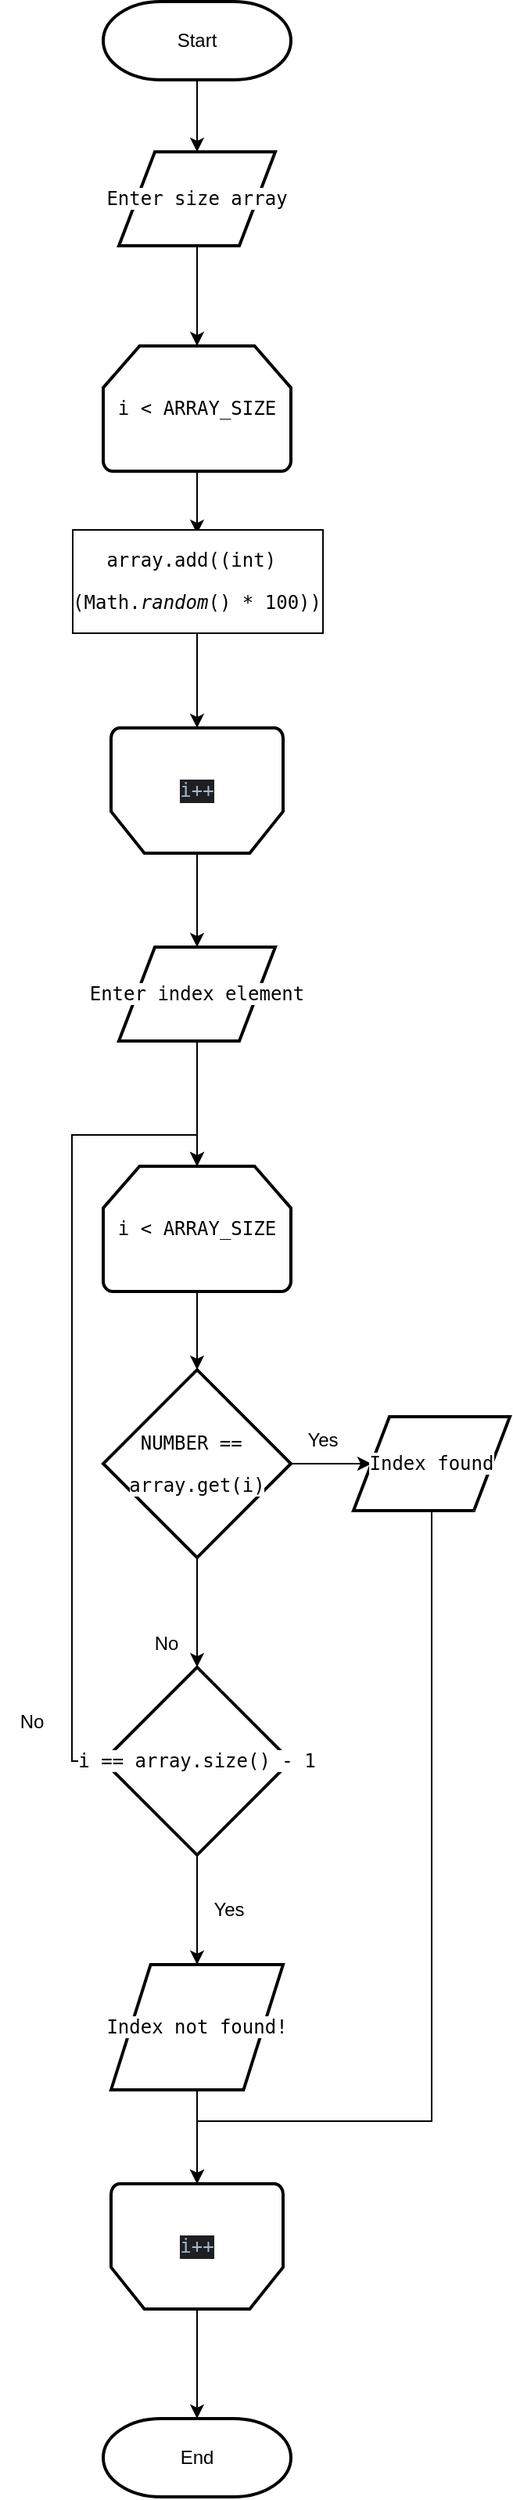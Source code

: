 <mxfile version="20.8.5" type="github" pages="5">
  <diagram id="C5RBs43oDa-KdzZeNtuy" name="Ex_1">
    <mxGraphModel dx="1194" dy="1931" grid="1" gridSize="10" guides="1" tooltips="1" connect="1" arrows="1" fold="1" page="1" pageScale="1" pageWidth="827" pageHeight="1169" math="0" shadow="0">
      <root>
        <mxCell id="WIyWlLk6GJQsqaUBKTNV-0" />
        <mxCell id="WIyWlLk6GJQsqaUBKTNV-1" parent="WIyWlLk6GJQsqaUBKTNV-0" />
        <mxCell id="HUlqkKtKS5IJZ3lwoadS-8" style="edgeStyle=orthogonalEdgeStyle;rounded=0;orthogonalLoop=1;jettySize=auto;html=1;exitX=0.5;exitY=1;exitDx=0;exitDy=0;exitPerimeter=0;entryX=0.5;entryY=0;entryDx=0;entryDy=0;entryPerimeter=0;fontColor=default;labelBackgroundColor=none;" parent="WIyWlLk6GJQsqaUBKTNV-1" source="HUlqkKtKS5IJZ3lwoadS-1" target="HUlqkKtKS5IJZ3lwoadS-4" edge="1">
          <mxGeometry relative="1" as="geometry" />
        </mxCell>
        <mxCell id="HUlqkKtKS5IJZ3lwoadS-1" value="&lt;div style=&quot;&quot;&gt;&lt;pre style=&quot;&quot;&gt;&lt;div style=&quot;font-family: &amp;quot;JetBrains Mono&amp;quot;, monospace;&quot;&gt;&lt;pre style=&quot;&quot;&gt;i &amp;lt; ARRAY_SIZE&lt;/pre&gt;&lt;/div&gt;&lt;/pre&gt;&lt;/div&gt;" style="strokeWidth=2;html=1;shape=mxgraph.flowchart.loop_limit;whiteSpace=wrap;rounded=0;labelBackgroundColor=none;" parent="WIyWlLk6GJQsqaUBKTNV-1" vertex="1">
          <mxGeometry x="480" y="160" width="120" height="80" as="geometry" />
        </mxCell>
        <mxCell id="HUlqkKtKS5IJZ3lwoadS-36" style="edgeStyle=orthogonalEdgeStyle;rounded=0;orthogonalLoop=1;jettySize=auto;html=1;exitX=0.5;exitY=0;exitDx=0;exitDy=0;exitPerimeter=0;entryX=0.5;entryY=0;entryDx=0;entryDy=0;entryPerimeter=0;fontColor=#000000;" parent="WIyWlLk6GJQsqaUBKTNV-1" source="HUlqkKtKS5IJZ3lwoadS-2" target="HUlqkKtKS5IJZ3lwoadS-35" edge="1">
          <mxGeometry relative="1" as="geometry" />
        </mxCell>
        <mxCell id="HUlqkKtKS5IJZ3lwoadS-2" value="&lt;div style=&quot;background-color:#1e1f22;color:#a9b7c6;font-family:&#39;JetBrains Mono&#39;,monospace;font-size:12,8pt;&quot;&gt;&lt;pre&gt;i++&lt;/pre&gt;&lt;/div&gt;" style="strokeWidth=2;html=1;shape=mxgraph.flowchart.loop_limit;whiteSpace=wrap;direction=west;rounded=0;labelBackgroundColor=none;" parent="WIyWlLk6GJQsqaUBKTNV-1" vertex="1">
          <mxGeometry x="485" y="810" width="110" height="80" as="geometry" />
        </mxCell>
        <mxCell id="HUlqkKtKS5IJZ3lwoadS-30" style="edgeStyle=orthogonalEdgeStyle;rounded=0;orthogonalLoop=1;jettySize=auto;html=1;exitX=0.5;exitY=1;exitDx=0;exitDy=0;exitPerimeter=0;entryX=0.5;entryY=0;entryDx=0;entryDy=0;fontColor=#000000;" parent="WIyWlLk6GJQsqaUBKTNV-1" source="HUlqkKtKS5IJZ3lwoadS-3" target="HUlqkKtKS5IJZ3lwoadS-29" edge="1">
          <mxGeometry relative="1" as="geometry" />
        </mxCell>
        <mxCell id="HUlqkKtKS5IJZ3lwoadS-3" value="Start" style="strokeWidth=2;html=1;shape=mxgraph.flowchart.terminator;whiteSpace=wrap;rounded=0;labelBackgroundColor=none;" parent="WIyWlLk6GJQsqaUBKTNV-1" vertex="1">
          <mxGeometry x="480" y="-584" width="120" height="50" as="geometry" />
        </mxCell>
        <mxCell id="HUlqkKtKS5IJZ3lwoadS-6" style="edgeStyle=orthogonalEdgeStyle;rounded=0;orthogonalLoop=1;jettySize=auto;html=1;exitX=0.5;exitY=1;exitDx=0;exitDy=0;exitPerimeter=0;entryX=0.5;entryY=0;entryDx=0;entryDy=0;entryPerimeter=0;fontColor=default;labelBackgroundColor=none;" parent="WIyWlLk6GJQsqaUBKTNV-1" source="HUlqkKtKS5IJZ3lwoadS-4" target="HUlqkKtKS5IJZ3lwoadS-5" edge="1">
          <mxGeometry relative="1" as="geometry" />
        </mxCell>
        <mxCell id="HUlqkKtKS5IJZ3lwoadS-12" style="edgeStyle=orthogonalEdgeStyle;rounded=0;orthogonalLoop=1;jettySize=auto;html=1;exitX=1;exitY=0.5;exitDx=0;exitDy=0;exitPerimeter=0;entryX=0;entryY=0.5;entryDx=0;entryDy=0;fontColor=default;labelBackgroundColor=none;" parent="WIyWlLk6GJQsqaUBKTNV-1" source="HUlqkKtKS5IJZ3lwoadS-4" target="HUlqkKtKS5IJZ3lwoadS-11" edge="1">
          <mxGeometry relative="1" as="geometry" />
        </mxCell>
        <mxCell id="HUlqkKtKS5IJZ3lwoadS-4" value="&lt;div style=&quot;font-family: &amp;quot;JetBrains Mono&amp;quot;, monospace;&quot;&gt;&lt;pre style=&quot;&quot;&gt;&lt;span style=&quot;background-color: rgb(255, 255, 255);&quot;&gt;NUMBER == &lt;/span&gt;&lt;/pre&gt;&lt;pre style=&quot;&quot;&gt;&lt;span style=&quot;background-color: rgb(255, 255, 255);&quot;&gt;array.get(i)&lt;/span&gt;&lt;/pre&gt;&lt;/div&gt;" style="strokeWidth=2;html=1;shape=mxgraph.flowchart.decision;whiteSpace=wrap;rounded=0;labelBackgroundColor=none;" parent="WIyWlLk6GJQsqaUBKTNV-1" vertex="1">
          <mxGeometry x="480" y="290" width="120" height="120" as="geometry" />
        </mxCell>
        <mxCell id="HUlqkKtKS5IJZ3lwoadS-9" style="edgeStyle=orthogonalEdgeStyle;rounded=0;orthogonalLoop=1;jettySize=auto;html=1;exitX=0;exitY=0.5;exitDx=0;exitDy=0;exitPerimeter=0;entryX=0.5;entryY=0;entryDx=0;entryDy=0;entryPerimeter=0;fontColor=default;labelBackgroundColor=none;" parent="WIyWlLk6GJQsqaUBKTNV-1" source="HUlqkKtKS5IJZ3lwoadS-5" target="HUlqkKtKS5IJZ3lwoadS-1" edge="1">
          <mxGeometry relative="1" as="geometry">
            <Array as="points">
              <mxPoint x="460" y="540" />
              <mxPoint x="460" y="140" />
              <mxPoint x="540" y="140" />
            </Array>
          </mxGeometry>
        </mxCell>
        <mxCell id="HUlqkKtKS5IJZ3lwoadS-14" style="edgeStyle=orthogonalEdgeStyle;rounded=0;orthogonalLoop=1;jettySize=auto;html=1;exitX=0.5;exitY=1;exitDx=0;exitDy=0;exitPerimeter=0;entryX=0.5;entryY=0;entryDx=0;entryDy=0;fontColor=default;labelBackgroundColor=none;" parent="WIyWlLk6GJQsqaUBKTNV-1" source="HUlqkKtKS5IJZ3lwoadS-5" target="HUlqkKtKS5IJZ3lwoadS-13" edge="1">
          <mxGeometry relative="1" as="geometry" />
        </mxCell>
        <mxCell id="HUlqkKtKS5IJZ3lwoadS-5" value="&lt;div style=&quot;font-family: &amp;quot;JetBrains Mono&amp;quot;, monospace;&quot;&gt;&lt;pre style=&quot;&quot;&gt;&lt;div style=&quot;font-family: &amp;quot;JetBrains Mono&amp;quot;, monospace;&quot;&gt;&lt;pre style=&quot;&quot;&gt;&lt;span style=&quot;background-color: rgb(255, 255, 255);&quot;&gt;i == array.size() - 1&lt;/span&gt;&lt;/pre&gt;&lt;/div&gt;&lt;/pre&gt;&lt;/div&gt;" style="strokeWidth=2;html=1;shape=mxgraph.flowchart.decision;whiteSpace=wrap;rounded=0;labelBackgroundColor=none;" parent="WIyWlLk6GJQsqaUBKTNV-1" vertex="1">
          <mxGeometry x="480" y="480" width="120" height="120" as="geometry" />
        </mxCell>
        <mxCell id="HUlqkKtKS5IJZ3lwoadS-18" style="edgeStyle=orthogonalEdgeStyle;rounded=0;orthogonalLoop=1;jettySize=auto;html=1;exitX=0.5;exitY=1;exitDx=0;exitDy=0;entryX=0.5;entryY=1;entryDx=0;entryDy=0;entryPerimeter=0;fontColor=#000000;" parent="WIyWlLk6GJQsqaUBKTNV-1" source="HUlqkKtKS5IJZ3lwoadS-11" target="HUlqkKtKS5IJZ3lwoadS-2" edge="1">
          <mxGeometry relative="1" as="geometry">
            <Array as="points">
              <mxPoint x="690" y="770" />
              <mxPoint x="540" y="770" />
            </Array>
          </mxGeometry>
        </mxCell>
        <mxCell id="HUlqkKtKS5IJZ3lwoadS-11" value="&lt;div style=&quot;font-family: &amp;quot;JetBrains Mono&amp;quot;, monospace;&quot;&gt;&lt;pre style=&quot;&quot;&gt;&lt;span style=&quot;background-color: rgb(255, 255, 255);&quot;&gt;Index found&lt;/span&gt;&lt;/pre&gt;&lt;/div&gt;" style="shape=parallelogram;html=1;strokeWidth=2;perimeter=parallelogramPerimeter;whiteSpace=wrap;rounded=0;arcSize=12;size=0.23;labelBackgroundColor=none;" parent="WIyWlLk6GJQsqaUBKTNV-1" vertex="1">
          <mxGeometry x="640" y="320" width="100" height="60" as="geometry" />
        </mxCell>
        <mxCell id="HUlqkKtKS5IJZ3lwoadS-17" style="edgeStyle=orthogonalEdgeStyle;rounded=0;orthogonalLoop=1;jettySize=auto;html=1;exitX=0.5;exitY=1;exitDx=0;exitDy=0;entryX=0.5;entryY=1;entryDx=0;entryDy=0;entryPerimeter=0;fontColor=#000000;" parent="WIyWlLk6GJQsqaUBKTNV-1" source="HUlqkKtKS5IJZ3lwoadS-13" target="HUlqkKtKS5IJZ3lwoadS-2" edge="1">
          <mxGeometry relative="1" as="geometry" />
        </mxCell>
        <mxCell id="HUlqkKtKS5IJZ3lwoadS-13" value="&lt;div style=&quot;font-family: &amp;quot;JetBrains Mono&amp;quot;, monospace;&quot;&gt;&lt;pre style=&quot;&quot;&gt;&lt;span style=&quot;background-color: rgb(255, 255, 255);&quot;&gt;Index not found!&lt;/span&gt;&lt;/pre&gt;&lt;/div&gt;" style="shape=parallelogram;html=1;strokeWidth=2;perimeter=parallelogramPerimeter;whiteSpace=wrap;rounded=0;arcSize=12;size=0.23;labelBackgroundColor=none;" parent="WIyWlLk6GJQsqaUBKTNV-1" vertex="1">
          <mxGeometry x="485" y="670" width="110" height="80" as="geometry" />
        </mxCell>
        <mxCell id="HUlqkKtKS5IJZ3lwoadS-19" value="Yes" style="text;html=1;align=center;verticalAlign=middle;resizable=0;points=[];autosize=1;strokeColor=none;fillColor=none;fontColor=#000000;labelBackgroundColor=#FFFFFF;" parent="WIyWlLk6GJQsqaUBKTNV-1" vertex="1">
          <mxGeometry x="540" y="620" width="40" height="30" as="geometry" />
        </mxCell>
        <mxCell id="HUlqkKtKS5IJZ3lwoadS-20" value="No" style="text;html=1;align=center;verticalAlign=middle;resizable=0;points=[];autosize=1;strokeColor=none;fillColor=none;fontColor=#000000;labelBackgroundColor=#FFFFFF;" parent="WIyWlLk6GJQsqaUBKTNV-1" vertex="1">
          <mxGeometry x="414" y="500" width="40" height="30" as="geometry" />
        </mxCell>
        <mxCell id="HUlqkKtKS5IJZ3lwoadS-21" value="No" style="text;html=1;align=center;verticalAlign=middle;resizable=0;points=[];autosize=1;strokeColor=none;fillColor=none;fontColor=#000000;labelBackgroundColor=#FFFFFF;" parent="WIyWlLk6GJQsqaUBKTNV-1" vertex="1">
          <mxGeometry x="500" y="450" width="40" height="30" as="geometry" />
        </mxCell>
        <mxCell id="HUlqkKtKS5IJZ3lwoadS-22" value="Yes" style="text;html=1;align=center;verticalAlign=middle;resizable=0;points=[];autosize=1;strokeColor=none;fillColor=none;fontColor=#000000;labelBackgroundColor=#FFFFFF;" parent="WIyWlLk6GJQsqaUBKTNV-1" vertex="1">
          <mxGeometry x="600" y="320" width="40" height="30" as="geometry" />
        </mxCell>
        <mxCell id="HUlqkKtKS5IJZ3lwoadS-33" style="edgeStyle=orthogonalEdgeStyle;rounded=0;orthogonalLoop=1;jettySize=auto;html=1;exitX=0.5;exitY=1;exitDx=0;exitDy=0;exitPerimeter=0;entryX=0.5;entryY=0;entryDx=0;entryDy=0;fontColor=#000000;" parent="WIyWlLk6GJQsqaUBKTNV-1" source="HUlqkKtKS5IJZ3lwoadS-24" target="HUlqkKtKS5IJZ3lwoadS-32" edge="1">
          <mxGeometry relative="1" as="geometry" />
        </mxCell>
        <mxCell id="HUlqkKtKS5IJZ3lwoadS-24" value="&lt;div style=&quot;&quot;&gt;&lt;pre style=&quot;&quot;&gt;&lt;div style=&quot;font-family: &amp;quot;JetBrains Mono&amp;quot;, monospace;&quot;&gt;&lt;pre style=&quot;&quot;&gt;i &amp;lt; ARRAY_SIZE&lt;/pre&gt;&lt;/div&gt;&lt;/pre&gt;&lt;/div&gt;" style="strokeWidth=2;html=1;shape=mxgraph.flowchart.loop_limit;whiteSpace=wrap;rounded=0;labelBackgroundColor=none;" parent="WIyWlLk6GJQsqaUBKTNV-1" vertex="1">
          <mxGeometry x="480" y="-364" width="120" height="80" as="geometry" />
        </mxCell>
        <mxCell id="HUlqkKtKS5IJZ3lwoadS-28" style="edgeStyle=orthogonalEdgeStyle;rounded=0;orthogonalLoop=1;jettySize=auto;html=1;exitX=0.5;exitY=0;exitDx=0;exitDy=0;exitPerimeter=0;entryX=0.5;entryY=0;entryDx=0;entryDy=0;fontColor=#000000;" parent="WIyWlLk6GJQsqaUBKTNV-1" source="HUlqkKtKS5IJZ3lwoadS-25" target="HUlqkKtKS5IJZ3lwoadS-26" edge="1">
          <mxGeometry relative="1" as="geometry" />
        </mxCell>
        <mxCell id="HUlqkKtKS5IJZ3lwoadS-25" value="&lt;div style=&quot;background-color:#1e1f22;color:#a9b7c6;font-family:&#39;JetBrains Mono&#39;,monospace;font-size:12,8pt;&quot;&gt;&lt;pre&gt;i++&lt;/pre&gt;&lt;/div&gt;" style="strokeWidth=2;html=1;shape=mxgraph.flowchart.loop_limit;whiteSpace=wrap;direction=west;rounded=0;labelBackgroundColor=none;" parent="WIyWlLk6GJQsqaUBKTNV-1" vertex="1">
          <mxGeometry x="485" y="-120" width="110" height="80" as="geometry" />
        </mxCell>
        <mxCell id="HUlqkKtKS5IJZ3lwoadS-27" style="edgeStyle=orthogonalEdgeStyle;rounded=0;orthogonalLoop=1;jettySize=auto;html=1;exitX=0.5;exitY=1;exitDx=0;exitDy=0;entryX=0.5;entryY=0;entryDx=0;entryDy=0;entryPerimeter=0;fontColor=#000000;" parent="WIyWlLk6GJQsqaUBKTNV-1" source="HUlqkKtKS5IJZ3lwoadS-26" target="HUlqkKtKS5IJZ3lwoadS-1" edge="1">
          <mxGeometry relative="1" as="geometry" />
        </mxCell>
        <mxCell id="HUlqkKtKS5IJZ3lwoadS-26" value="&lt;div style=&quot;font-family: &amp;quot;JetBrains Mono&amp;quot;, monospace;&quot;&gt;&lt;pre style=&quot;&quot;&gt;&lt;div style=&quot;font-family: &amp;quot;JetBrains Mono&amp;quot;, monospace;&quot;&gt;&lt;pre style=&quot;&quot;&gt;&lt;span style=&quot;background-color: rgb(255, 255, 255);&quot;&gt;Enter index element&lt;/span&gt;&lt;/pre&gt;&lt;/div&gt;&lt;/pre&gt;&lt;/div&gt;" style="shape=parallelogram;html=1;strokeWidth=2;perimeter=parallelogramPerimeter;whiteSpace=wrap;rounded=0;arcSize=12;size=0.23;labelBackgroundColor=none;" parent="WIyWlLk6GJQsqaUBKTNV-1" vertex="1">
          <mxGeometry x="490" y="20" width="100" height="60" as="geometry" />
        </mxCell>
        <mxCell id="HUlqkKtKS5IJZ3lwoadS-31" style="edgeStyle=orthogonalEdgeStyle;rounded=0;orthogonalLoop=1;jettySize=auto;html=1;exitX=0.5;exitY=1;exitDx=0;exitDy=0;entryX=0.5;entryY=0;entryDx=0;entryDy=0;entryPerimeter=0;fontColor=#000000;" parent="WIyWlLk6GJQsqaUBKTNV-1" source="HUlqkKtKS5IJZ3lwoadS-29" target="HUlqkKtKS5IJZ3lwoadS-24" edge="1">
          <mxGeometry relative="1" as="geometry" />
        </mxCell>
        <mxCell id="HUlqkKtKS5IJZ3lwoadS-29" value="&lt;div style=&quot;font-family: &amp;quot;JetBrains Mono&amp;quot;, monospace;&quot;&gt;&lt;pre style=&quot;&quot;&gt;&lt;pre style=&quot;border-color: var(--border-color);&quot;&gt;&lt;span style=&quot;border-color: var(--border-color); background-color: rgb(255, 255, 255);&quot;&gt;Enter size array&lt;/span&gt;&lt;/pre&gt;&lt;/pre&gt;&lt;/div&gt;" style="shape=parallelogram;html=1;strokeWidth=2;perimeter=parallelogramPerimeter;whiteSpace=wrap;rounded=0;arcSize=12;size=0.23;labelBackgroundColor=none;" parent="WIyWlLk6GJQsqaUBKTNV-1" vertex="1">
          <mxGeometry x="490" y="-488" width="100" height="60" as="geometry" />
        </mxCell>
        <mxCell id="HUlqkKtKS5IJZ3lwoadS-34" style="edgeStyle=orthogonalEdgeStyle;rounded=0;orthogonalLoop=1;jettySize=auto;html=1;exitX=0.5;exitY=1;exitDx=0;exitDy=0;entryX=0.5;entryY=1;entryDx=0;entryDy=0;entryPerimeter=0;fontColor=#000000;" parent="WIyWlLk6GJQsqaUBKTNV-1" source="HUlqkKtKS5IJZ3lwoadS-32" target="HUlqkKtKS5IJZ3lwoadS-25" edge="1">
          <mxGeometry relative="1" as="geometry" />
        </mxCell>
        <mxCell id="HUlqkKtKS5IJZ3lwoadS-32" value="&lt;div style=&quot;font-family: &amp;quot;JetBrains Mono&amp;quot;, monospace;&quot;&gt;&lt;pre style=&quot;&quot;&gt;&lt;span style=&quot;background-color: rgb(255, 255, 255);&quot;&gt;array.add((int) &lt;/span&gt;&lt;/pre&gt;&lt;pre style=&quot;&quot;&gt;&lt;span style=&quot;background-color: rgb(255, 255, 255);&quot;&gt;(Math.&lt;span style=&quot;font-style: italic;&quot;&gt;random&lt;/span&gt;() &lt;/span&gt;* 100))&lt;/pre&gt;&lt;/div&gt;" style="rounded=0;whiteSpace=wrap;html=1;labelBackgroundColor=#FFFFFF;fontColor=#000000;labelBorderColor=default;" parent="WIyWlLk6GJQsqaUBKTNV-1" vertex="1">
          <mxGeometry x="480" y="-244" width="120" height="60" as="geometry" />
        </mxCell>
        <mxCell id="HUlqkKtKS5IJZ3lwoadS-35" value="End" style="strokeWidth=2;html=1;shape=mxgraph.flowchart.terminator;whiteSpace=wrap;rounded=0;labelBackgroundColor=none;" parent="WIyWlLk6GJQsqaUBKTNV-1" vertex="1">
          <mxGeometry x="480" y="960" width="120" height="50" as="geometry" />
        </mxCell>
      </root>
    </mxGraphModel>
  </diagram>
  <diagram id="Yny4dbpj1R0_1mg_gT_2" name="Ex_2">
    <mxGraphModel dx="2021" dy="762" grid="1" gridSize="10" guides="1" tooltips="1" connect="1" arrows="1" fold="1" page="1" pageScale="1" pageWidth="827" pageHeight="1169" math="0" shadow="0">
      <root>
        <mxCell id="0" />
        <mxCell id="1" parent="0" />
        <mxCell id="-k4eKPbD1Fv4IzCxjjtI-3" style="edgeStyle=orthogonalEdgeStyle;rounded=0;orthogonalLoop=1;jettySize=auto;html=1;exitX=0.5;exitY=1;exitDx=0;exitDy=0;exitPerimeter=0;entryX=0.5;entryY=0;entryDx=0;entryDy=0;fontColor=#000000;" edge="1" parent="1" source="-k4eKPbD1Fv4IzCxjjtI-1" target="-k4eKPbD1Fv4IzCxjjtI-2">
          <mxGeometry relative="1" as="geometry" />
        </mxCell>
        <mxCell id="-k4eKPbD1Fv4IzCxjjtI-1" value="&lt;div style=&quot;font-family: &amp;quot;JetBrains Mono&amp;quot;, monospace;&quot;&gt;&lt;pre style=&quot;&quot;&gt;&lt;span style=&quot;background-color: rgb(255, 255, 255);&quot;&gt;sumSymbolQueue&lt;/span&gt;&lt;/pre&gt;&lt;pre style=&quot;&quot;&gt;&lt;span style=&quot;background-color: rgb(255, 255, 255);&quot;&gt;(Tree root)&lt;/span&gt;&lt;/pre&gt;&lt;/div&gt;" style="strokeWidth=2;html=1;shape=mxgraph.flowchart.start_1;whiteSpace=wrap;labelBackgroundColor=#FFFFFF;labelBorderColor=default;fontColor=#000000;" vertex="1" parent="1">
          <mxGeometry x="364" y="50" width="156" height="90" as="geometry" />
        </mxCell>
        <mxCell id="-k4eKPbD1Fv4IzCxjjtI-15" style="edgeStyle=orthogonalEdgeStyle;rounded=0;orthogonalLoop=1;jettySize=auto;html=1;exitX=0.5;exitY=1;exitDx=0;exitDy=0;entryX=0.5;entryY=0;entryDx=0;entryDy=0;entryPerimeter=0;fontColor=#000000;" edge="1" parent="1" source="-k4eKPbD1Fv4IzCxjjtI-2" target="-k4eKPbD1Fv4IzCxjjtI-4">
          <mxGeometry relative="1" as="geometry" />
        </mxCell>
        <mxCell id="-k4eKPbD1Fv4IzCxjjtI-2" value="&lt;div style=&quot;font-family: &amp;quot;JetBrains Mono&amp;quot;, monospace;&quot;&gt;&lt;pre style=&quot;&quot;&gt;&lt;div style=&quot;&quot;&gt;&lt;span style=&quot;font-family: &amp;quot;JetBrains Mono&amp;quot;, monospace; white-space: normal;&quot;&gt;Queue&amp;lt;Tree&amp;gt; queue = new LinkedList&amp;lt;&amp;gt;();&lt;/span&gt;&lt;/div&gt;&lt;span style=&quot;background-color: rgb(255, 255, 255);&quot;&gt;&lt;div style=&quot;&quot;&gt;&lt;span style=&quot;font-family: &amp;quot;JetBrains Mono&amp;quot;, monospace; white-space: normal;&quot;&gt;queue.add(root);&lt;/span&gt;&lt;/div&gt;&lt;/span&gt;&lt;/pre&gt;&lt;/div&gt;" style="rounded=0;whiteSpace=wrap;html=1;labelBackgroundColor=#FFFFFF;labelBorderColor=default;fontColor=#000000;align=center;" vertex="1" parent="1">
          <mxGeometry x="363" y="180" width="158" height="90" as="geometry" />
        </mxCell>
        <mxCell id="-k4eKPbD1Fv4IzCxjjtI-14" style="edgeStyle=orthogonalEdgeStyle;rounded=0;orthogonalLoop=1;jettySize=auto;html=1;exitX=0.5;exitY=1;exitDx=0;exitDy=0;exitPerimeter=0;entryX=0.5;entryY=0;entryDx=0;entryDy=0;fontColor=#000000;" edge="1" parent="1" source="-k4eKPbD1Fv4IzCxjjtI-4" target="-k4eKPbD1Fv4IzCxjjtI-6">
          <mxGeometry relative="1" as="geometry" />
        </mxCell>
        <mxCell id="-k4eKPbD1Fv4IzCxjjtI-4" value="&lt;div style=&quot;font-family: &amp;quot;JetBrains Mono&amp;quot;, monospace;&quot;&gt;&lt;pre style=&quot;&quot;&gt;&lt;span style=&quot;background-color: rgb(255, 255, 255);&quot;&gt;!queue.isEmpty()&lt;/span&gt;&lt;/pre&gt;&lt;/div&gt;" style="strokeWidth=2;html=1;shape=mxgraph.flowchart.loop_limit;whiteSpace=wrap;labelBackgroundColor=#FFFFFF;labelBorderColor=default;fontColor=#000000;" vertex="1" parent="1">
          <mxGeometry x="370.5" y="320" width="143" height="80" as="geometry" />
        </mxCell>
        <mxCell id="gVlKzue5E1cBb2MwclVE-6" style="edgeStyle=orthogonalEdgeStyle;rounded=0;orthogonalLoop=1;jettySize=auto;html=1;exitX=0.5;exitY=0;exitDx=0;exitDy=0;exitPerimeter=0;entryX=0.5;entryY=0;entryDx=0;entryDy=0;fontFamily=Times New Roman;fontSize=12;fontColor=#000000;" edge="1" parent="1" source="-k4eKPbD1Fv4IzCxjjtI-5" target="gVlKzue5E1cBb2MwclVE-5">
          <mxGeometry relative="1" as="geometry" />
        </mxCell>
        <mxCell id="-k4eKPbD1Fv4IzCxjjtI-5" value="End while" style="strokeWidth=2;html=1;shape=mxgraph.flowchart.loop_limit;whiteSpace=wrap;labelBackgroundColor=#FFFFFF;labelBorderColor=default;fontColor=#000000;direction=west;" vertex="1" parent="1">
          <mxGeometry x="378" y="900" width="128" height="80" as="geometry" />
        </mxCell>
        <mxCell id="-k4eKPbD1Fv4IzCxjjtI-13" style="edgeStyle=orthogonalEdgeStyle;rounded=0;orthogonalLoop=1;jettySize=auto;html=1;exitX=0.5;exitY=1;exitDx=0;exitDy=0;entryX=0.5;entryY=0;entryDx=0;entryDy=0;fontColor=#000000;" edge="1" parent="1" source="-k4eKPbD1Fv4IzCxjjtI-6" target="-k4eKPbD1Fv4IzCxjjtI-7">
          <mxGeometry relative="1" as="geometry" />
        </mxCell>
        <mxCell id="-k4eKPbD1Fv4IzCxjjtI-6" value="&lt;div style=&quot;font-family: &amp;quot;JetBrains Mono&amp;quot;, monospace;&quot;&gt;&lt;pre style=&quot;&quot;&gt;&lt;div style=&quot;&quot;&gt;&lt;div style=&quot;font-family: &amp;quot;JetBrains Mono&amp;quot;, monospace;&quot;&gt;&lt;pre style=&quot;&quot;&gt;&lt;div style=&quot;&quot;&gt;&lt;span style=&quot;background-color: rgb(255, 255, 255);&quot;&gt;&lt;span style=&quot;font-family: &amp;quot;JetBrains Mono&amp;quot;, monospace; white-space: normal;&quot;&gt;Tree node = queue.remove()&lt;/span&gt;&lt;span style=&quot;font-family: &amp;quot;JetBrains Mono&amp;quot;, monospace; white-space: normal;&quot;&gt;;&lt;/span&gt;&lt;/span&gt;&lt;/div&gt;&lt;div style=&quot;&quot;&gt;&lt;span style=&quot;background-color: rgb(255, 255, 255);&quot;&gt;&lt;span style=&quot;font-family: &amp;quot;JetBrains Mono&amp;quot;, monospace; white-space: normal;&quot;&gt;sumLine.append&lt;/span&gt;&lt;/span&gt;&lt;/div&gt;&lt;div style=&quot;&quot;&gt;&lt;span style=&quot;background-color: rgb(255, 255, 255);&quot;&gt;&lt;span style=&quot;font-family: &amp;quot;JetBrains Mono&amp;quot;, monospace; white-space: normal;&quot;&gt;(node.&lt;/span&gt;&lt;span style=&quot;font-family: &amp;quot;JetBrains Mono&amp;quot;, monospace; white-space: normal;&quot;&gt;symbol&lt;/span&gt;&lt;span style=&quot;font-family: &amp;quot;JetBrains Mono&amp;quot;, monospace; white-space: normal;&quot;&gt;).append(&lt;/span&gt;&lt;span style=&quot;font-family: &amp;quot;JetBrains Mono&amp;quot;, monospace; white-space: normal;&quot;&gt;&quot; &quot;&lt;/span&gt;&lt;span style=&quot;font-family: &amp;quot;JetBrains Mono&amp;quot;, monospace; white-space: normal;&quot;&gt;)&lt;/span&gt;&lt;span style=&quot;font-family: &amp;quot;JetBrains Mono&amp;quot;, monospace; white-space: normal;&quot;&gt;;&lt;/span&gt;&lt;/span&gt;&lt;/div&gt;&lt;/pre&gt;&lt;/div&gt;&lt;/div&gt;&lt;/pre&gt;&lt;/div&gt;" style="rounded=0;whiteSpace=wrap;html=1;labelBackgroundColor=#FFFFFF;labelBorderColor=default;fontColor=#000000;align=left;" vertex="1" parent="1">
          <mxGeometry x="349" y="430" width="186" height="100" as="geometry" />
        </mxCell>
        <mxCell id="-k4eKPbD1Fv4IzCxjjtI-10" style="edgeStyle=orthogonalEdgeStyle;rounded=0;orthogonalLoop=1;jettySize=auto;html=1;exitX=1;exitY=0.5;exitDx=0;exitDy=0;entryX=0;entryY=0.5;entryDx=0;entryDy=0;fontColor=#000000;" edge="1" parent="1" source="-k4eKPbD1Fv4IzCxjjtI-7" target="-k4eKPbD1Fv4IzCxjjtI-8">
          <mxGeometry relative="1" as="geometry" />
        </mxCell>
        <mxCell id="-k4eKPbD1Fv4IzCxjjtI-12" style="edgeStyle=orthogonalEdgeStyle;rounded=0;orthogonalLoop=1;jettySize=auto;html=1;exitX=0.5;exitY=1;exitDx=0;exitDy=0;entryX=0.5;entryY=0;entryDx=0;entryDy=0;fontColor=#000000;" edge="1" parent="1" source="-k4eKPbD1Fv4IzCxjjtI-7" target="-k4eKPbD1Fv4IzCxjjtI-9">
          <mxGeometry relative="1" as="geometry" />
        </mxCell>
        <mxCell id="-k4eKPbD1Fv4IzCxjjtI-7" value="&lt;div style=&quot;&quot;&gt;&lt;pre style=&quot;text-align: justify;&quot;&gt;&lt;span style=&quot;background-color: rgb(255, 255, 255);&quot;&gt;&lt;font face=&quot;Times New Roman&quot; style=&quot;font-size: 12px;&quot;&gt;node.left != null&lt;/font&gt;&lt;/span&gt;&lt;/pre&gt;&lt;/div&gt;" style="rhombus;whiteSpace=wrap;html=1;labelBackgroundColor=#FFFFFF;labelBorderColor=default;fontColor=#000000;align=right;" vertex="1" parent="1">
          <mxGeometry x="402" y="570" width="80" height="80" as="geometry" />
        </mxCell>
        <mxCell id="-k4eKPbD1Fv4IzCxjjtI-11" style="edgeStyle=orthogonalEdgeStyle;rounded=0;orthogonalLoop=1;jettySize=auto;html=1;exitX=0.5;exitY=1;exitDx=0;exitDy=0;entryX=0.5;entryY=0;entryDx=0;entryDy=0;fontColor=#000000;" edge="1" parent="1" source="-k4eKPbD1Fv4IzCxjjtI-8" target="-k4eKPbD1Fv4IzCxjjtI-9">
          <mxGeometry relative="1" as="geometry" />
        </mxCell>
        <mxCell id="-k4eKPbD1Fv4IzCxjjtI-8" value="&lt;div style=&quot;font-family: &amp;quot;JetBrains Mono&amp;quot;, monospace;&quot;&gt;&lt;pre style=&quot;&quot;&gt;&lt;span style=&quot;background-color: rgb(255, 255, 255);&quot;&gt;queue.add(node.left);&lt;/span&gt;&lt;/pre&gt;&lt;/div&gt;" style="rounded=0;whiteSpace=wrap;html=1;labelBackgroundColor=#FFFFFF;labelBorderColor=default;fontColor=#000000;align=left;" vertex="1" parent="1">
          <mxGeometry x="540" y="580" width="120" height="60" as="geometry" />
        </mxCell>
        <mxCell id="-k4eKPbD1Fv4IzCxjjtI-17" style="edgeStyle=orthogonalEdgeStyle;rounded=0;orthogonalLoop=1;jettySize=auto;html=1;exitX=0.5;exitY=1;exitDx=0;exitDy=0;entryX=0.5;entryY=0;entryDx=0;entryDy=0;fontColor=#000000;" edge="1" parent="1" source="-k4eKPbD1Fv4IzCxjjtI-9" target="-k4eKPbD1Fv4IzCxjjtI-16">
          <mxGeometry relative="1" as="geometry" />
        </mxCell>
        <mxCell id="-k4eKPbD1Fv4IzCxjjtI-18" style="edgeStyle=orthogonalEdgeStyle;rounded=0;orthogonalLoop=1;jettySize=auto;html=1;exitX=0;exitY=0.5;exitDx=0;exitDy=0;entryX=0.5;entryY=0;entryDx=0;entryDy=0;entryPerimeter=0;fontColor=#000000;" edge="1" parent="1" source="-k4eKPbD1Fv4IzCxjjtI-9" target="-k4eKPbD1Fv4IzCxjjtI-4">
          <mxGeometry relative="1" as="geometry">
            <Array as="points">
              <mxPoint x="340" y="730" />
              <mxPoint x="340" y="300" />
              <mxPoint x="442" y="300" />
            </Array>
          </mxGeometry>
        </mxCell>
        <mxCell id="-k4eKPbD1Fv4IzCxjjtI-9" value="&lt;pre style=&quot;border-color: var(--border-color); text-align: justify;&quot;&gt;&lt;span style=&quot;border-color: var(--border-color);&quot;&gt;&lt;font style=&quot;border-color: var(--border-color);&quot; face=&quot;Times New Roman&quot;&gt;node.right != null&lt;/font&gt;&lt;/span&gt;&lt;/pre&gt;" style="rhombus;whiteSpace=wrap;html=1;labelBackgroundColor=#FFFFFF;labelBorderColor=default;fontColor=#000000;" vertex="1" parent="1">
          <mxGeometry x="402" y="690" width="80" height="80" as="geometry" />
        </mxCell>
        <mxCell id="-k4eKPbD1Fv4IzCxjjtI-19" style="edgeStyle=orthogonalEdgeStyle;rounded=0;orthogonalLoop=1;jettySize=auto;html=1;exitX=0.5;exitY=1;exitDx=0;exitDy=0;entryX=0.5;entryY=0;entryDx=0;entryDy=0;entryPerimeter=0;fontColor=#000000;" edge="1" parent="1" source="-k4eKPbD1Fv4IzCxjjtI-16" target="-k4eKPbD1Fv4IzCxjjtI-4">
          <mxGeometry relative="1" as="geometry">
            <Array as="points">
              <mxPoint x="442" y="880" />
              <mxPoint x="340" y="880" />
              <mxPoint x="340" y="300" />
              <mxPoint x="442" y="300" />
            </Array>
          </mxGeometry>
        </mxCell>
        <mxCell id="-k4eKPbD1Fv4IzCxjjtI-22" style="edgeStyle=orthogonalEdgeStyle;rounded=0;orthogonalLoop=1;jettySize=auto;html=1;exitX=0.5;exitY=1;exitDx=0;exitDy=0;entryX=0.5;entryY=1;entryDx=0;entryDy=0;entryPerimeter=0;fontColor=#000000;" edge="1" parent="1" source="-k4eKPbD1Fv4IzCxjjtI-16" target="-k4eKPbD1Fv4IzCxjjtI-5">
          <mxGeometry relative="1" as="geometry" />
        </mxCell>
        <mxCell id="-k4eKPbD1Fv4IzCxjjtI-16" value="&lt;pre style=&quot;border-color: var(--border-color); text-align: left;&quot;&gt;&lt;span style=&quot;border-color: var(--border-color);&quot;&gt;queue.add(node.right);&lt;/span&gt;&lt;/pre&gt;" style="rounded=0;whiteSpace=wrap;html=1;labelBackgroundColor=#FFFFFF;labelBorderColor=default;fontColor=#000000;" vertex="1" parent="1">
          <mxGeometry x="382" y="800" width="120" height="60" as="geometry" />
        </mxCell>
        <mxCell id="gVlKzue5E1cBb2MwclVE-1" value="Yes" style="text;html=1;align=center;verticalAlign=middle;resizable=0;points=[];autosize=1;strokeColor=none;fillColor=none;fontColor=#000000;labelBackgroundColor=#FFFFFF;" vertex="1" parent="1">
          <mxGeometry x="482" y="580" width="40" height="30" as="geometry" />
        </mxCell>
        <mxCell id="gVlKzue5E1cBb2MwclVE-2" value="Yes" style="text;html=1;align=center;verticalAlign=middle;resizable=0;points=[];autosize=1;strokeColor=none;fillColor=none;fontColor=#000000;labelBackgroundColor=#FFFFFF;" vertex="1" parent="1">
          <mxGeometry x="442" y="770" width="40" height="30" as="geometry" />
        </mxCell>
        <mxCell id="gVlKzue5E1cBb2MwclVE-3" value="No" style="text;html=1;align=center;verticalAlign=middle;resizable=0;points=[];autosize=1;strokeColor=none;fillColor=none;fontColor=#000000;labelBackgroundColor=#FFFFFF;" vertex="1" parent="1">
          <mxGeometry x="364" y="700" width="40" height="30" as="geometry" />
        </mxCell>
        <mxCell id="gVlKzue5E1cBb2MwclVE-4" value="No" style="text;html=1;align=center;verticalAlign=middle;resizable=0;points=[];autosize=1;strokeColor=none;fillColor=none;fontColor=#000000;labelBackgroundColor=#FFFFFF;" vertex="1" parent="1">
          <mxGeometry x="402" y="650" width="40" height="30" as="geometry" />
        </mxCell>
        <mxCell id="gVlKzue5E1cBb2MwclVE-5" value="&lt;div style=&quot;font-family: &amp;quot;JetBrains Mono&amp;quot;, monospace;&quot;&gt;&lt;pre style=&quot;&quot;&gt;&lt;span style=&quot;background-color: rgb(255, 255, 255);&quot;&gt;return sumLine.toString();&lt;/span&gt;&lt;/pre&gt;&lt;/div&gt;" style="ellipse;whiteSpace=wrap;html=1;labelBackgroundColor=#FFFFFF;labelBorderColor=default;fontFamily=Times New Roman;fontSize=12;fontColor=#000000;align=left;" vertex="1" parent="1">
          <mxGeometry x="348" y="1020" width="188" height="90" as="geometry" />
        </mxCell>
        <mxCell id="gVlKzue5E1cBb2MwclVE-43" style="edgeStyle=orthogonalEdgeStyle;rounded=0;orthogonalLoop=1;jettySize=auto;html=1;exitX=0.5;exitY=1;exitDx=0;exitDy=0;exitPerimeter=0;entryX=0.5;entryY=0;entryDx=0;entryDy=0;fontFamily=Times New Roman;fontSize=12;fontColor=#000000;" edge="1" parent="1" source="gVlKzue5E1cBb2MwclVE-8" target="gVlKzue5E1cBb2MwclVE-33">
          <mxGeometry relative="1" as="geometry" />
        </mxCell>
        <mxCell id="gVlKzue5E1cBb2MwclVE-8" value="&lt;div style=&quot;font-family: &amp;quot;JetBrains Mono&amp;quot;, monospace;&quot;&gt;&lt;pre style=&quot;&quot;&gt;&lt;span style=&quot;background-color: rgb(255, 255, 255);&quot;&gt;sumSymbolQueue&lt;/span&gt;()&lt;/pre&gt;&lt;/div&gt;" style="strokeWidth=2;html=1;shape=mxgraph.flowchart.start_1;whiteSpace=wrap;labelBackgroundColor=#FFFFFF;labelBorderColor=default;fontColor=#000000;" vertex="1" parent="1">
          <mxGeometry x="-78" y="270" width="156" height="90" as="geometry" />
        </mxCell>
        <mxCell id="gVlKzue5E1cBb2MwclVE-32" value="&lt;div style=&quot;font-family: &amp;quot;JetBrains Mono&amp;quot;, monospace;&quot;&gt;&lt;pre style=&quot;&quot;&gt;&lt;span style=&quot;background-color: rgb(255, 255, 255);&quot;&gt;return sumLine;&lt;/span&gt;&lt;/pre&gt;&lt;/div&gt;" style="ellipse;whiteSpace=wrap;html=1;labelBackgroundColor=#FFFFFF;labelBorderColor=default;fontFamily=Times New Roman;fontSize=12;fontColor=#000000;align=center;" vertex="1" parent="1">
          <mxGeometry x="-94" y="720" width="188" height="90" as="geometry" />
        </mxCell>
        <mxCell id="gVlKzue5E1cBb2MwclVE-35" style="edgeStyle=orthogonalEdgeStyle;rounded=0;orthogonalLoop=1;jettySize=auto;html=1;exitX=0.5;exitY=1;exitDx=0;exitDy=0;entryX=0.5;entryY=0;entryDx=0;entryDy=0;fontFamily=Times New Roman;fontSize=12;fontColor=#000000;" edge="1" parent="1" source="gVlKzue5E1cBb2MwclVE-33" target="gVlKzue5E1cBb2MwclVE-34">
          <mxGeometry relative="1" as="geometry" />
        </mxCell>
        <mxCell id="gVlKzue5E1cBb2MwclVE-40" style="edgeStyle=orthogonalEdgeStyle;rounded=0;orthogonalLoop=1;jettySize=auto;html=1;exitX=1;exitY=0.5;exitDx=0;exitDy=0;entryX=0;entryY=0.5;entryDx=0;entryDy=0;fontFamily=Times New Roman;fontSize=12;fontColor=#000000;" edge="1" parent="1" source="gVlKzue5E1cBb2MwclVE-33" target="gVlKzue5E1cBb2MwclVE-37">
          <mxGeometry relative="1" as="geometry" />
        </mxCell>
        <mxCell id="gVlKzue5E1cBb2MwclVE-33" value="&lt;div style=&quot;&quot;&gt;&lt;pre style=&quot;&quot;&gt;&lt;span style=&quot;background-color: rgb(255, 255, 255);&quot;&gt;&lt;font face=&quot;Times New Roman&quot; style=&quot;font-size: 12px;&quot;&gt;left != null&lt;/font&gt;&lt;/span&gt;&lt;/pre&gt;&lt;/div&gt;" style="rhombus;whiteSpace=wrap;html=1;labelBackgroundColor=#FFFFFF;labelBorderColor=default;fontColor=#000000;align=center;" vertex="1" parent="1">
          <mxGeometry x="-40" y="420" width="80" height="80" as="geometry" />
        </mxCell>
        <mxCell id="gVlKzue5E1cBb2MwclVE-36" style="edgeStyle=orthogonalEdgeStyle;rounded=0;orthogonalLoop=1;jettySize=auto;html=1;exitX=0.5;exitY=1;exitDx=0;exitDy=0;entryX=0.5;entryY=0;entryDx=0;entryDy=0;fontFamily=Times New Roman;fontSize=12;fontColor=#000000;" edge="1" parent="1" source="gVlKzue5E1cBb2MwclVE-34" target="gVlKzue5E1cBb2MwclVE-32">
          <mxGeometry relative="1" as="geometry" />
        </mxCell>
        <mxCell id="gVlKzue5E1cBb2MwclVE-39" style="edgeStyle=orthogonalEdgeStyle;rounded=0;orthogonalLoop=1;jettySize=auto;html=1;exitX=1;exitY=0.5;exitDx=0;exitDy=0;entryX=0;entryY=0.5;entryDx=0;entryDy=0;fontFamily=Times New Roman;fontSize=12;fontColor=#000000;" edge="1" parent="1" source="gVlKzue5E1cBb2MwclVE-34" target="gVlKzue5E1cBb2MwclVE-38">
          <mxGeometry relative="1" as="geometry" />
        </mxCell>
        <mxCell id="gVlKzue5E1cBb2MwclVE-34" value="&lt;pre style=&quot;border-color: var(--border-color); text-align: justify;&quot;&gt;&lt;span style=&quot;border-color: var(--border-color);&quot;&gt;&lt;font style=&quot;border-color: var(--border-color);&quot; face=&quot;Times New Roman&quot;&gt;right != null&lt;/font&gt;&lt;/span&gt;&lt;/pre&gt;" style="rhombus;whiteSpace=wrap;html=1;labelBackgroundColor=#FFFFFF;labelBorderColor=default;fontColor=#000000;" vertex="1" parent="1">
          <mxGeometry x="-40" y="560" width="80" height="80" as="geometry" />
        </mxCell>
        <mxCell id="gVlKzue5E1cBb2MwclVE-41" style="edgeStyle=orthogonalEdgeStyle;rounded=0;orthogonalLoop=1;jettySize=auto;html=1;exitX=0.5;exitY=1;exitDx=0;exitDy=0;entryX=0.5;entryY=0;entryDx=0;entryDy=0;entryPerimeter=0;fontFamily=Times New Roman;fontSize=12;fontColor=#000000;" edge="1" parent="1" source="gVlKzue5E1cBb2MwclVE-37" target="gVlKzue5E1cBb2MwclVE-8">
          <mxGeometry relative="1" as="geometry">
            <Array as="points">
              <mxPoint x="140" y="510" />
              <mxPoint x="240" y="510" />
              <mxPoint x="240" y="250" />
              <mxPoint y="250" />
            </Array>
          </mxGeometry>
        </mxCell>
        <mxCell id="gVlKzue5E1cBb2MwclVE-48" style="edgeStyle=orthogonalEdgeStyle;rounded=0;orthogonalLoop=1;jettySize=auto;html=1;exitX=0.5;exitY=1;exitDx=0;exitDy=0;entryX=0.5;entryY=0;entryDx=0;entryDy=0;fontFamily=Times New Roman;fontSize=12;fontColor=#000000;" edge="1" parent="1" source="gVlKzue5E1cBb2MwclVE-37" target="gVlKzue5E1cBb2MwclVE-34">
          <mxGeometry relative="1" as="geometry" />
        </mxCell>
        <mxCell id="gVlKzue5E1cBb2MwclVE-37" value="&lt;div style=&quot;font-family: &amp;quot;JetBrains Mono&amp;quot;, monospace;&quot;&gt;&lt;pre style=&quot;&quot;&gt;&lt;div style=&quot;font-family: &amp;quot;JetBrains Mono&amp;quot;, monospace;&quot;&gt;&lt;pre style=&quot;&quot;&gt;&lt;span style=&quot;background-color: rgb(255, 255, 255);&quot;&gt;sumLine += left.sumSymbolStack();&lt;/span&gt;&lt;/pre&gt;&lt;/div&gt;&lt;/pre&gt;&lt;/div&gt;" style="rounded=0;whiteSpace=wrap;html=1;labelBackgroundColor=#FFFFFF;labelBorderColor=default;fontColor=#000000;align=left;" vertex="1" parent="1">
          <mxGeometry x="80" y="430" width="120" height="60" as="geometry" />
        </mxCell>
        <mxCell id="gVlKzue5E1cBb2MwclVE-42" style="edgeStyle=orthogonalEdgeStyle;rounded=0;orthogonalLoop=1;jettySize=auto;html=1;exitX=0.5;exitY=1;exitDx=0;exitDy=0;entryX=0.5;entryY=0;entryDx=0;entryDy=0;entryPerimeter=0;fontFamily=Times New Roman;fontSize=12;fontColor=#000000;" edge="1" parent="1" source="gVlKzue5E1cBb2MwclVE-38" target="gVlKzue5E1cBb2MwclVE-8">
          <mxGeometry relative="1" as="geometry">
            <Array as="points">
              <mxPoint x="140" y="650" />
              <mxPoint x="240" y="650" />
              <mxPoint x="240" y="250" />
              <mxPoint y="250" />
            </Array>
          </mxGeometry>
        </mxCell>
        <mxCell id="gVlKzue5E1cBb2MwclVE-49" style="edgeStyle=orthogonalEdgeStyle;rounded=0;orthogonalLoop=1;jettySize=auto;html=1;exitX=0.5;exitY=1;exitDx=0;exitDy=0;entryX=0.5;entryY=0;entryDx=0;entryDy=0;fontFamily=Times New Roman;fontSize=12;fontColor=#000000;" edge="1" parent="1" source="gVlKzue5E1cBb2MwclVE-38" target="gVlKzue5E1cBb2MwclVE-32">
          <mxGeometry relative="1" as="geometry" />
        </mxCell>
        <mxCell id="gVlKzue5E1cBb2MwclVE-38" value="&lt;div style=&quot;font-family: &amp;quot;JetBrains Mono&amp;quot;, monospace;&quot;&gt;&lt;pre style=&quot;&quot;&gt;&lt;pre style=&quot;border-color: var(--border-color);&quot;&gt;&lt;span style=&quot;border-color: var(--border-color);&quot;&gt;sumLine += right.sumSymbolStack();&lt;/span&gt;&lt;/pre&gt;&lt;/pre&gt;&lt;/div&gt;" style="rounded=0;whiteSpace=wrap;html=1;labelBackgroundColor=#FFFFFF;labelBorderColor=default;fontColor=#000000;align=left;" vertex="1" parent="1">
          <mxGeometry x="80" y="570" width="120" height="60" as="geometry" />
        </mxCell>
        <mxCell id="gVlKzue5E1cBb2MwclVE-44" value="Yes" style="text;html=1;align=center;verticalAlign=middle;resizable=0;points=[];autosize=1;strokeColor=none;fillColor=none;fontColor=#000000;labelBackgroundColor=#FFFFFF;" vertex="1" parent="1">
          <mxGeometry x="38" y="430" width="40" height="30" as="geometry" />
        </mxCell>
        <mxCell id="gVlKzue5E1cBb2MwclVE-45" value="Yes" style="text;html=1;align=center;verticalAlign=middle;resizable=0;points=[];autosize=1;strokeColor=none;fillColor=none;fontColor=#000000;labelBackgroundColor=#FFFFFF;" vertex="1" parent="1">
          <mxGeometry x="40" y="570" width="40" height="30" as="geometry" />
        </mxCell>
        <mxCell id="gVlKzue5E1cBb2MwclVE-46" value="No" style="text;html=1;align=center;verticalAlign=middle;resizable=0;points=[];autosize=1;strokeColor=none;fillColor=none;fontColor=#000000;labelBackgroundColor=#FFFFFF;" vertex="1" parent="1">
          <mxGeometry x="-40" y="510" width="40" height="30" as="geometry" />
        </mxCell>
        <mxCell id="gVlKzue5E1cBb2MwclVE-47" value="No" style="text;html=1;align=center;verticalAlign=middle;resizable=0;points=[];autosize=1;strokeColor=none;fillColor=none;fontColor=#000000;labelBackgroundColor=#FFFFFF;" vertex="1" parent="1">
          <mxGeometry x="-40" y="660" width="40" height="30" as="geometry" />
        </mxCell>
      </root>
    </mxGraphModel>
  </diagram>
  <diagram id="AIQfDa0tu8GHrdoazGeI" name="Ex_4">
    <mxGraphModel dx="1194" dy="1931" grid="1" gridSize="10" guides="1" tooltips="1" connect="1" arrows="1" fold="1" page="1" pageScale="1" pageWidth="827" pageHeight="1169" math="0" shadow="0">
      <root>
        <mxCell id="0" />
        <mxCell id="1" parent="0" />
        <mxCell id="Il8UtVw0Otbt6--CLPO0-6" style="edgeStyle=orthogonalEdgeStyle;rounded=0;orthogonalLoop=1;jettySize=auto;html=1;exitX=0.5;exitY=1;exitDx=0;exitDy=0;entryX=0.5;entryY=0;entryDx=0;entryDy=0;fontFamily=Times New Roman;fontSize=12;fontColor=#000000;" edge="1" parent="1" source="Il8UtVw0Otbt6--CLPO0-1" target="Il8UtVw0Otbt6--CLPO0-2">
          <mxGeometry relative="1" as="geometry" />
        </mxCell>
        <mxCell id="Il8UtVw0Otbt6--CLPO0-23" style="edgeStyle=orthogonalEdgeStyle;rounded=0;orthogonalLoop=1;jettySize=auto;html=1;exitX=0.5;exitY=1;exitDx=0;exitDy=0;fontFamily=Times New Roman;fontSize=12;fontColor=#000000;entryX=0.5;entryY=0;entryDx=0;entryDy=0;" edge="1" parent="1" source="Il8UtVw0Otbt6--CLPO0-1" target="Il8UtVw0Otbt6--CLPO0-14">
          <mxGeometry relative="1" as="geometry">
            <mxPoint x="420" y="860" as="targetPoint" />
            <Array as="points">
              <mxPoint x="420" y="210" />
              <mxPoint x="280" y="210" />
              <mxPoint x="280" y="820" />
              <mxPoint x="420" y="820" />
            </Array>
          </mxGeometry>
        </mxCell>
        <mxCell id="Il8UtVw0Otbt6--CLPO0-1" value="&lt;div style=&quot;font-family: &amp;quot;JetBrains Mono&amp;quot;, monospace;&quot;&gt;&lt;pre style=&quot;&quot;&gt;&lt;span style=&quot;background-color: rgb(255, 255, 255);&quot;&gt;openSymbol &amp;gt;= 0 &lt;/span&gt;&lt;/pre&gt;&lt;pre style=&quot;&quot;&gt;&lt;span style=&quot;background-color: rgb(255, 255, 255);&quot;&gt;&amp;amp;&amp;amp; &lt;/span&gt;closeSymbol &amp;gt;= 0&lt;/pre&gt;&lt;/div&gt;" style="rhombus;whiteSpace=wrap;html=1;labelBackgroundColor=#FFFFFF;labelBorderColor=default;fontFamily=Times New Roman;fontSize=12;fontColor=#000000;align=center;" vertex="1" parent="1">
          <mxGeometry x="360" y="80" width="120" height="120" as="geometry" />
        </mxCell>
        <mxCell id="Il8UtVw0Otbt6--CLPO0-10" style="edgeStyle=orthogonalEdgeStyle;rounded=0;orthogonalLoop=1;jettySize=auto;html=1;exitX=0.5;exitY=1;exitDx=0;exitDy=0;entryX=0.5;entryY=0;entryDx=0;entryDy=0;fontFamily=Times New Roman;fontSize=12;fontColor=#000000;" edge="1" parent="1" source="Il8UtVw0Otbt6--CLPO0-2" target="Il8UtVw0Otbt6--CLPO0-9">
          <mxGeometry relative="1" as="geometry" />
        </mxCell>
        <mxCell id="Il8UtVw0Otbt6--CLPO0-11" style="edgeStyle=orthogonalEdgeStyle;rounded=0;orthogonalLoop=1;jettySize=auto;html=1;exitX=0.5;exitY=1;exitDx=0;exitDy=0;entryX=0.5;entryY=0;entryDx=0;entryDy=0;fontFamily=Times New Roman;fontSize=12;fontColor=#000000;" edge="1" parent="1" source="Il8UtVw0Otbt6--CLPO0-2" target="Il8UtVw0Otbt6--CLPO0-3">
          <mxGeometry relative="1" as="geometry">
            <Array as="points">
              <mxPoint x="520" y="360" />
              <mxPoint x="520" y="500" />
              <mxPoint x="420" y="500" />
            </Array>
          </mxGeometry>
        </mxCell>
        <mxCell id="Il8UtVw0Otbt6--CLPO0-2" value="&lt;pre style=&quot;border-color: var(--border-color);&quot;&gt;&lt;span style=&quot;border-color: var(--border-color);&quot;&gt;openSymbol &amp;lt; &lt;/span&gt;closeSymbol&lt;/pre&gt;" style="rhombus;whiteSpace=wrap;html=1;labelBackgroundColor=#FFFFFF;labelBorderColor=default;fontFamily=Times New Roman;fontSize=12;fontColor=#000000;" vertex="1" parent="1">
          <mxGeometry x="360" y="240" width="120" height="120" as="geometry" />
        </mxCell>
        <mxCell id="Il8UtVw0Otbt6--CLPO0-16" style="edgeStyle=orthogonalEdgeStyle;rounded=0;orthogonalLoop=1;jettySize=auto;html=1;exitX=0.5;exitY=1;exitDx=0;exitDy=0;entryX=0.5;entryY=0;entryDx=0;entryDy=0;fontFamily=Times New Roman;fontSize=12;fontColor=#000000;" edge="1" parent="1" source="Il8UtVw0Otbt6--CLPO0-3" target="Il8UtVw0Otbt6--CLPO0-15">
          <mxGeometry relative="1" as="geometry" />
        </mxCell>
        <mxCell id="Il8UtVw0Otbt6--CLPO0-18" style="edgeStyle=orthogonalEdgeStyle;rounded=0;orthogonalLoop=1;jettySize=auto;html=1;exitX=0.5;exitY=1;exitDx=0;exitDy=0;entryX=0.5;entryY=0;entryDx=0;entryDy=0;fontFamily=Times New Roman;fontSize=12;fontColor=#000000;" edge="1" parent="1" source="Il8UtVw0Otbt6--CLPO0-3" target="Il8UtVw0Otbt6--CLPO0-14">
          <mxGeometry relative="1" as="geometry">
            <Array as="points">
              <mxPoint x="420" y="650" />
              <mxPoint x="280" y="650" />
              <mxPoint x="280" y="820" />
              <mxPoint x="420" y="820" />
            </Array>
          </mxGeometry>
        </mxCell>
        <mxCell id="Il8UtVw0Otbt6--CLPO0-3" value="&lt;pre style=&quot;border-color: var(--border-color);&quot;&gt;&lt;span style=&quot;border-color: var(--border-color);&quot;&gt;openSymbol &amp;gt; &lt;/span&gt;closeSymbol&lt;/pre&gt;" style="rhombus;whiteSpace=wrap;html=1;labelBackgroundColor=#FFFFFF;labelBorderColor=default;fontFamily=Times New Roman;fontSize=12;fontColor=#000000;" vertex="1" parent="1">
          <mxGeometry x="360" y="520" width="120" height="120" as="geometry" />
        </mxCell>
        <mxCell id="Il8UtVw0Otbt6--CLPO0-5" style="edgeStyle=orthogonalEdgeStyle;rounded=0;orthogonalLoop=1;jettySize=auto;html=1;exitX=0.5;exitY=1;exitDx=0;exitDy=0;entryX=0.5;entryY=0;entryDx=0;entryDy=0;fontFamily=Times New Roman;fontSize=12;fontColor=#000000;" edge="1" parent="1" source="Il8UtVw0Otbt6--CLPO0-4" target="Il8UtVw0Otbt6--CLPO0-1">
          <mxGeometry relative="1" as="geometry" />
        </mxCell>
        <mxCell id="Il8UtVw0Otbt6--CLPO0-4" value="Start" style="ellipse;whiteSpace=wrap;html=1;labelBackgroundColor=#FFFFFF;labelBorderColor=default;fontFamily=Times New Roman;fontSize=12;fontColor=#000000;" vertex="1" parent="1">
          <mxGeometry x="360" y="-70" width="120" height="90" as="geometry" />
        </mxCell>
        <mxCell id="Il8UtVw0Otbt6--CLPO0-21" style="edgeStyle=orthogonalEdgeStyle;rounded=0;orthogonalLoop=1;jettySize=auto;html=1;exitX=0.5;exitY=1;exitDx=0;exitDy=0;entryX=0.5;entryY=0;entryDx=0;entryDy=0;fontFamily=Times New Roman;fontSize=12;fontColor=#000000;" edge="1" parent="1" source="Il8UtVw0Otbt6--CLPO0-9" target="Il8UtVw0Otbt6--CLPO0-14">
          <mxGeometry relative="1" as="geometry">
            <Array as="points">
              <mxPoint x="420" y="490" />
              <mxPoint x="280" y="490" />
              <mxPoint x="280" y="820" />
              <mxPoint x="420" y="820" />
            </Array>
          </mxGeometry>
        </mxCell>
        <mxCell id="Il8UtVw0Otbt6--CLPO0-9" value="&lt;pre style=&quot;border-color: var(--border-color);&quot;&gt;&lt;span style=&quot;border-color: var(--border-color);&quot;&gt;All good!&lt;/span&gt;&lt;/pre&gt;" style="shape=parallelogram;perimeter=parallelogramPerimeter;whiteSpace=wrap;html=1;fixedSize=1;labelBackgroundColor=#FFFFFF;labelBorderColor=default;fontFamily=Times New Roman;fontSize=12;fontColor=#000000;" vertex="1" parent="1">
          <mxGeometry x="350" y="390" width="140" height="90" as="geometry" />
        </mxCell>
        <mxCell id="BfwfuSNitUQQfcRZjewd-20" style="edgeStyle=orthogonalEdgeStyle;rounded=0;orthogonalLoop=1;jettySize=auto;html=1;exitX=0.5;exitY=1;exitDx=0;exitDy=0;entryX=0.5;entryY=0;entryDx=0;entryDy=0;fontFamily=Times New Roman;fontSize=12;fontColor=#000000;" edge="1" parent="1" source="Il8UtVw0Otbt6--CLPO0-14" target="BfwfuSNitUQQfcRZjewd-8">
          <mxGeometry relative="1" as="geometry" />
        </mxCell>
        <mxCell id="BfwfuSNitUQQfcRZjewd-21" style="edgeStyle=orthogonalEdgeStyle;rounded=0;orthogonalLoop=1;jettySize=auto;html=1;exitX=0.5;exitY=1;exitDx=0;exitDy=0;entryX=0.5;entryY=0;entryDx=0;entryDy=0;fontFamily=Times New Roman;fontSize=12;fontColor=#000000;" edge="1" parent="1" source="Il8UtVw0Otbt6--CLPO0-14" target="BfwfuSNitUQQfcRZjewd-7">
          <mxGeometry relative="1" as="geometry">
            <Array as="points">
              <mxPoint x="420" y="990" />
              <mxPoint x="300" y="990" />
              <mxPoint x="300" y="1160" />
              <mxPoint x="420" y="1160" />
            </Array>
          </mxGeometry>
        </mxCell>
        <mxCell id="Il8UtVw0Otbt6--CLPO0-14" value="&lt;div style=&quot;font-family: &amp;quot;JetBrains Mono&amp;quot;, monospace;&quot;&gt;&lt;pre style=&quot;&quot;&gt;&lt;span style=&quot;background-color: rgb(255, 255, 255);&quot;&gt;openSymbol &amp;lt; 0 &lt;/span&gt;&lt;/pre&gt;&lt;pre style=&quot;&quot;&gt;&lt;span style=&quot;background-color: rgb(255, 255, 255);&quot;&gt;&amp;amp;&amp;amp; &lt;/span&gt;closeSymbol &amp;gt;= 0&lt;/pre&gt;&lt;/div&gt;" style="rhombus;whiteSpace=wrap;html=1;labelBackgroundColor=#FFFFFF;labelBorderColor=default;fontFamily=Times New Roman;fontSize=12;fontColor=#000000;align=center;" vertex="1" parent="1">
          <mxGeometry x="360" y="850" width="120" height="120" as="geometry" />
        </mxCell>
        <mxCell id="Il8UtVw0Otbt6--CLPO0-17" style="edgeStyle=orthogonalEdgeStyle;rounded=0;orthogonalLoop=1;jettySize=auto;html=1;exitX=0.5;exitY=1;exitDx=0;exitDy=0;entryX=0.5;entryY=0;entryDx=0;entryDy=0;fontFamily=Times New Roman;fontSize=12;fontColor=#000000;" edge="1" parent="1" source="Il8UtVw0Otbt6--CLPO0-15" target="Il8UtVw0Otbt6--CLPO0-14">
          <mxGeometry relative="1" as="geometry">
            <Array as="points">
              <mxPoint x="420" y="800" />
              <mxPoint x="420" y="800" />
            </Array>
          </mxGeometry>
        </mxCell>
        <mxCell id="Il8UtVw0Otbt6--CLPO0-15" value="&lt;div style=&quot;font-family: &amp;quot;JetBrains Mono&amp;quot;, monospace;&quot;&gt;&lt;pre style=&quot;&quot;&gt;&lt;span style=&quot;background-color: rgb(255, 255, 255);&quot;&gt;Error&lt;/span&gt;&lt;/pre&gt;&lt;/div&gt;" style="shape=parallelogram;perimeter=parallelogramPerimeter;whiteSpace=wrap;html=1;fixedSize=1;labelBackgroundColor=#FFFFFF;labelBorderColor=default;fontFamily=Times New Roman;fontSize=12;fontColor=#000000;" vertex="1" parent="1">
          <mxGeometry x="350" y="680" width="140" height="90" as="geometry" />
        </mxCell>
        <mxCell id="BfwfuSNitUQQfcRZjewd-1" value="Yes" style="text;html=1;align=center;verticalAlign=middle;resizable=0;points=[];autosize=1;strokeColor=none;fillColor=none;fontColor=#000000;labelBackgroundColor=#FFFFFF;" vertex="1" parent="1">
          <mxGeometry x="380" y="360" width="40" height="30" as="geometry" />
        </mxCell>
        <mxCell id="BfwfuSNitUQQfcRZjewd-2" value="Yes" style="text;html=1;align=center;verticalAlign=middle;resizable=0;points=[];autosize=1;strokeColor=none;fillColor=none;fontColor=#000000;labelBackgroundColor=#FFFFFF;" vertex="1" parent="1">
          <mxGeometry x="420" y="200" width="40" height="30" as="geometry" />
        </mxCell>
        <mxCell id="BfwfuSNitUQQfcRZjewd-3" value="Yes" style="text;html=1;align=center;verticalAlign=middle;resizable=0;points=[];autosize=1;strokeColor=none;fillColor=none;fontColor=#000000;labelBackgroundColor=#FFFFFF;" vertex="1" parent="1">
          <mxGeometry x="420" y="650" width="40" height="30" as="geometry" />
        </mxCell>
        <mxCell id="BfwfuSNitUQQfcRZjewd-4" value="No" style="text;html=1;align=center;verticalAlign=middle;resizable=0;points=[];autosize=1;strokeColor=none;fillColor=none;fontColor=#000000;labelBackgroundColor=#FFFFFF;" vertex="1" parent="1">
          <mxGeometry x="480" y="330" width="40" height="30" as="geometry" />
        </mxCell>
        <mxCell id="BfwfuSNitUQQfcRZjewd-5" value="No" style="text;html=1;align=center;verticalAlign=middle;resizable=0;points=[];autosize=1;strokeColor=none;fillColor=none;fontColor=#000000;labelBackgroundColor=#FFFFFF;" vertex="1" parent="1">
          <mxGeometry x="310" y="180" width="40" height="30" as="geometry" />
        </mxCell>
        <mxCell id="BfwfuSNitUQQfcRZjewd-6" value="No" style="text;html=1;align=center;verticalAlign=middle;resizable=0;points=[];autosize=1;strokeColor=none;fillColor=none;fontColor=#000000;labelBackgroundColor=#FFFFFF;" vertex="1" parent="1">
          <mxGeometry x="300" y="620" width="40" height="30" as="geometry" />
        </mxCell>
        <mxCell id="BfwfuSNitUQQfcRZjewd-12" style="edgeStyle=orthogonalEdgeStyle;rounded=0;orthogonalLoop=1;jettySize=auto;html=1;exitX=0.5;exitY=1;exitDx=0;exitDy=0;entryX=0.5;entryY=0;entryDx=0;entryDy=0;fontFamily=Times New Roman;fontSize=12;fontColor=#000000;" edge="1" parent="1" source="BfwfuSNitUQQfcRZjewd-7" target="BfwfuSNitUQQfcRZjewd-10">
          <mxGeometry relative="1" as="geometry" />
        </mxCell>
        <mxCell id="BfwfuSNitUQQfcRZjewd-13" style="edgeStyle=orthogonalEdgeStyle;rounded=0;orthogonalLoop=1;jettySize=auto;html=1;exitX=0.5;exitY=1;exitDx=0;exitDy=0;entryX=0.5;entryY=0;entryDx=0;entryDy=0;fontFamily=Times New Roman;fontSize=12;fontColor=#000000;" edge="1" parent="1" source="BfwfuSNitUQQfcRZjewd-7" target="BfwfuSNitUQQfcRZjewd-11">
          <mxGeometry relative="1" as="geometry">
            <Array as="points">
              <mxPoint x="420" y="1330" />
              <mxPoint x="310" y="1330" />
              <mxPoint x="310" y="1550" />
              <mxPoint x="420" y="1550" />
            </Array>
          </mxGeometry>
        </mxCell>
        <mxCell id="BfwfuSNitUQQfcRZjewd-7" value="&lt;pre style=&quot;border-color: var(--border-color);&quot;&gt;&lt;pre style=&quot;border-color: var(--border-color);&quot;&gt;&lt;span style=&quot;border-color: var(--border-color);&quot;&gt;openSymbol &amp;gt;= 0 &lt;/span&gt;&lt;/pre&gt;&lt;pre style=&quot;border-color: var(--border-color);&quot;&gt;&lt;span style=&quot;border-color: var(--border-color);&quot;&gt;&amp;amp;&amp;amp; &lt;/span&gt;closeSymbol &amp;lt; 0&lt;/pre&gt;&lt;/pre&gt;" style="rhombus;whiteSpace=wrap;html=1;labelBackgroundColor=#FFFFFF;labelBorderColor=default;fontFamily=Times New Roman;fontSize=12;fontColor=#000000;" vertex="1" parent="1">
          <mxGeometry x="360" y="1180" width="120" height="120" as="geometry" />
        </mxCell>
        <mxCell id="BfwfuSNitUQQfcRZjewd-19" style="edgeStyle=orthogonalEdgeStyle;rounded=0;orthogonalLoop=1;jettySize=auto;html=1;exitX=0.5;exitY=1;exitDx=0;exitDy=0;entryX=0.5;entryY=0;entryDx=0;entryDy=0;fontFamily=Times New Roman;fontSize=12;fontColor=#000000;" edge="1" parent="1" source="BfwfuSNitUQQfcRZjewd-8" target="BfwfuSNitUQQfcRZjewd-14">
          <mxGeometry relative="1" as="geometry">
            <Array as="points">
              <mxPoint x="420" y="1150" />
              <mxPoint x="580" y="1150" />
              <mxPoint x="580" y="1720" />
              <mxPoint x="420" y="1720" />
            </Array>
          </mxGeometry>
        </mxCell>
        <mxCell id="BfwfuSNitUQQfcRZjewd-8" value="&lt;div style=&quot;font-family: &amp;quot;JetBrains Mono&amp;quot;, monospace;&quot;&gt;&lt;pre style=&quot;&quot;&gt;&lt;span style=&quot;background-color: rgb(255, 255, 255);&quot;&gt;Open parenthesis missing!&lt;/span&gt;&lt;/pre&gt;&lt;/div&gt;" style="shape=parallelogram;perimeter=parallelogramPerimeter;whiteSpace=wrap;html=1;fixedSize=1;labelBackgroundColor=#FFFFFF;labelBorderColor=default;fontFamily=Times New Roman;fontSize=12;fontColor=#000000;" vertex="1" parent="1">
          <mxGeometry x="350" y="1030" width="140" height="90" as="geometry" />
        </mxCell>
        <mxCell id="BfwfuSNitUQQfcRZjewd-15" style="edgeStyle=orthogonalEdgeStyle;rounded=0;orthogonalLoop=1;jettySize=auto;html=1;exitX=0.5;exitY=1;exitDx=0;exitDy=0;entryX=0.5;entryY=0;entryDx=0;entryDy=0;fontFamily=Times New Roman;fontSize=12;fontColor=#000000;" edge="1" parent="1" source="BfwfuSNitUQQfcRZjewd-10" target="BfwfuSNitUQQfcRZjewd-14">
          <mxGeometry relative="1" as="geometry">
            <Array as="points">
              <mxPoint x="420" y="1520" />
              <mxPoint x="580" y="1520" />
              <mxPoint x="580" y="1720" />
              <mxPoint x="420" y="1720" />
            </Array>
          </mxGeometry>
        </mxCell>
        <mxCell id="BfwfuSNitUQQfcRZjewd-10" value="&lt;pre style=&quot;border-color: var(--border-color);&quot;&gt;&lt;span style=&quot;border-color: var(--border-color);&quot;&gt;Close parenthesis missing!&lt;/span&gt;&lt;/pre&gt;" style="shape=parallelogram;perimeter=parallelogramPerimeter;whiteSpace=wrap;html=1;fixedSize=1;labelBackgroundColor=#FFFFFF;labelBorderColor=default;fontFamily=Times New Roman;fontSize=12;fontColor=#000000;" vertex="1" parent="1">
          <mxGeometry x="350" y="1400" width="140" height="90" as="geometry" />
        </mxCell>
        <mxCell id="BfwfuSNitUQQfcRZjewd-18" style="edgeStyle=orthogonalEdgeStyle;rounded=0;orthogonalLoop=1;jettySize=auto;html=1;exitX=0.5;exitY=1;exitDx=0;exitDy=0;entryX=0.5;entryY=0;entryDx=0;entryDy=0;fontFamily=Times New Roman;fontSize=12;fontColor=#000000;" edge="1" parent="1" source="BfwfuSNitUQQfcRZjewd-11" target="BfwfuSNitUQQfcRZjewd-14">
          <mxGeometry relative="1" as="geometry" />
        </mxCell>
        <mxCell id="BfwfuSNitUQQfcRZjewd-11" value="&lt;pre style=&quot;border-color: var(--border-color);&quot;&gt;&lt;span style=&quot;border-color: var(--border-color);&quot;&gt;Parenthesis missing!&lt;/span&gt;&lt;/pre&gt;" style="shape=parallelogram;perimeter=parallelogramPerimeter;whiteSpace=wrap;html=1;fixedSize=1;labelBackgroundColor=#FFFFFF;labelBorderColor=default;fontFamily=Times New Roman;fontSize=12;fontColor=#000000;" vertex="1" parent="1">
          <mxGeometry x="350" y="1590" width="140" height="90" as="geometry" />
        </mxCell>
        <mxCell id="BfwfuSNitUQQfcRZjewd-14" value="End" style="ellipse;whiteSpace=wrap;html=1;labelBackgroundColor=#FFFFFF;labelBorderColor=default;fontFamily=Times New Roman;fontSize=12;fontColor=#000000;" vertex="1" parent="1">
          <mxGeometry x="360" y="1770" width="120" height="90" as="geometry" />
        </mxCell>
        <mxCell id="BfwfuSNitUQQfcRZjewd-22" value="No" style="text;html=1;align=center;verticalAlign=middle;resizable=0;points=[];autosize=1;strokeColor=none;fillColor=none;fontColor=#000000;labelBackgroundColor=#FFFFFF;" vertex="1" parent="1">
          <mxGeometry x="320" y="960" width="40" height="30" as="geometry" />
        </mxCell>
        <mxCell id="BfwfuSNitUQQfcRZjewd-23" value="No" style="text;html=1;align=center;verticalAlign=middle;resizable=0;points=[];autosize=1;strokeColor=none;fillColor=none;fontColor=#000000;labelBackgroundColor=#FFFFFF;" vertex="1" parent="1">
          <mxGeometry x="330" y="1300" width="40" height="30" as="geometry" />
        </mxCell>
        <mxCell id="BfwfuSNitUQQfcRZjewd-24" value="Yes" style="text;html=1;align=center;verticalAlign=middle;resizable=0;points=[];autosize=1;strokeColor=none;fillColor=none;fontColor=#000000;labelBackgroundColor=#FFFFFF;" vertex="1" parent="1">
          <mxGeometry x="420" y="990" width="40" height="30" as="geometry" />
        </mxCell>
        <mxCell id="BfwfuSNitUQQfcRZjewd-25" value="Yes" style="text;html=1;align=center;verticalAlign=middle;resizable=0;points=[];autosize=1;strokeColor=none;fillColor=none;fontColor=#000000;labelBackgroundColor=#FFFFFF;" vertex="1" parent="1">
          <mxGeometry x="420" y="1350" width="40" height="30" as="geometry" />
        </mxCell>
      </root>
    </mxGraphModel>
  </diagram>
  <diagram id="Lik36i7zGZP4fAZVrJMu" name="Ex_6">
    <mxGraphModel dx="4164" dy="3877" grid="1" gridSize="10" guides="1" tooltips="1" connect="1" arrows="1" fold="1" page="1" pageScale="1" pageWidth="827" pageHeight="1169" math="0" shadow="0">
      <root>
        <mxCell id="0" />
        <mxCell id="1" parent="0" />
        <mxCell id="ZogueFYMEMna5fSRYeQS-10" style="edgeStyle=orthogonalEdgeStyle;rounded=0;orthogonalLoop=1;jettySize=auto;html=1;exitX=0.5;exitY=1;exitDx=0;exitDy=0;entryX=0.5;entryY=0;entryDx=0;entryDy=0;entryPerimeter=0;fontFamily=Times New Roman;fontSize=12;fontColor=#000000;" parent="1" source="ZogueFYMEMna5fSRYeQS-1" target="ZogueFYMEMna5fSRYeQS-2" edge="1">
          <mxGeometry relative="1" as="geometry" />
        </mxCell>
        <mxCell id="ZogueFYMEMna5fSRYeQS-1" value="Start" style="ellipse;whiteSpace=wrap;html=1;labelBackgroundColor=#FFFFFF;labelBorderColor=default;fontFamily=Times New Roman;fontSize=12;fontColor=#000000;" parent="1" vertex="1">
          <mxGeometry x="339.5" y="75" width="120" height="70" as="geometry" />
        </mxCell>
        <mxCell id="ZogueFYMEMna5fSRYeQS-6" style="edgeStyle=orthogonalEdgeStyle;rounded=0;orthogonalLoop=1;jettySize=auto;html=1;exitX=0.5;exitY=1;exitDx=0;exitDy=0;exitPerimeter=0;entryX=0.5;entryY=0;entryDx=0;entryDy=0;entryPerimeter=0;fontFamily=Times New Roman;fontSize=12;fontColor=#000000;" parent="1" source="ZogueFYMEMna5fSRYeQS-2" target="ZogueFYMEMna5fSRYeQS-4" edge="1">
          <mxGeometry relative="1" as="geometry" />
        </mxCell>
        <mxCell id="ZogueFYMEMna5fSRYeQS-2" value="&lt;div style=&quot;font-family: &amp;quot;JetBrains Mono&amp;quot;, monospace;&quot;&gt;&lt;pre style=&quot;&quot;&gt;&lt;span style=&quot;background-color: rgb(255, 255, 255);&quot;&gt;i &amp;lt; sort.size() - 1&lt;/span&gt;&lt;/pre&gt;&lt;/div&gt;" style="strokeWidth=2;html=1;shape=mxgraph.flowchart.loop_limit;whiteSpace=wrap;labelBackgroundColor=#FFFFFF;labelBorderColor=default;fontFamily=Times New Roman;fontSize=12;fontColor=#000000;" parent="1" vertex="1">
          <mxGeometry x="339.5" y="185" width="120" height="90" as="geometry" />
        </mxCell>
        <mxCell id="ZogueFYMEMna5fSRYeQS-9" style="edgeStyle=orthogonalEdgeStyle;rounded=0;orthogonalLoop=1;jettySize=auto;html=1;exitX=0.5;exitY=0;exitDx=0;exitDy=0;exitPerimeter=0;entryX=0.5;entryY=0;entryDx=0;entryDy=0;fontFamily=Times New Roman;fontSize=12;fontColor=#000000;" parent="1" source="ZogueFYMEMna5fSRYeQS-3" target="ZogueFYMEMna5fSRYeQS-8" edge="1">
          <mxGeometry relative="1" as="geometry" />
        </mxCell>
        <mxCell id="ZogueFYMEMna5fSRYeQS-3" value="i++" style="strokeWidth=2;html=1;shape=mxgraph.flowchart.loop_limit;whiteSpace=wrap;labelBackgroundColor=#FFFFFF;labelBorderColor=default;fontFamily=Times New Roman;fontSize=12;fontColor=#000000;direction=west;" parent="1" vertex="1">
          <mxGeometry x="339.5" y="915" width="120" height="90" as="geometry" />
        </mxCell>
        <mxCell id="ZogueFYMEMna5fSRYeQS-19" style="edgeStyle=orthogonalEdgeStyle;rounded=0;orthogonalLoop=1;jettySize=auto;html=1;exitX=0.5;exitY=1;exitDx=0;exitDy=0;exitPerimeter=0;entryX=0.5;entryY=0;entryDx=0;entryDy=0;fontFamily=Times New Roman;fontSize=12;fontColor=#000000;" parent="1" source="ZogueFYMEMna5fSRYeQS-4" target="ZogueFYMEMna5fSRYeQS-16" edge="1">
          <mxGeometry relative="1" as="geometry" />
        </mxCell>
        <mxCell id="ZogueFYMEMna5fSRYeQS-4" value="&lt;pre style=&quot;border-color: var(--border-color);&quot;&gt;&lt;span style=&quot;border-color: var(--border-color);&quot;&gt;j &amp;lt; sort.size() - i&lt;/span&gt;&lt;/pre&gt;" style="strokeWidth=2;html=1;shape=mxgraph.flowchart.loop_limit;whiteSpace=wrap;labelBackgroundColor=#FFFFFF;labelBorderColor=default;fontFamily=Times New Roman;fontSize=12;fontColor=#000000;" parent="1" vertex="1">
          <mxGeometry x="339.5" y="315" width="120" height="90" as="geometry" />
        </mxCell>
        <mxCell id="ZogueFYMEMna5fSRYeQS-7" style="edgeStyle=orthogonalEdgeStyle;rounded=0;orthogonalLoop=1;jettySize=auto;html=1;exitX=0.5;exitY=0;exitDx=0;exitDy=0;exitPerimeter=0;entryX=0.5;entryY=1;entryDx=0;entryDy=0;entryPerimeter=0;fontFamily=Times New Roman;fontSize=12;fontColor=#000000;" parent="1" source="ZogueFYMEMna5fSRYeQS-5" target="ZogueFYMEMna5fSRYeQS-3" edge="1">
          <mxGeometry relative="1" as="geometry" />
        </mxCell>
        <mxCell id="ZogueFYMEMna5fSRYeQS-5" value="j++" style="strokeWidth=2;html=1;shape=mxgraph.flowchart.loop_limit;whiteSpace=wrap;labelBackgroundColor=#FFFFFF;labelBorderColor=default;fontFamily=Times New Roman;fontSize=12;fontColor=#000000;direction=west;" parent="1" vertex="1">
          <mxGeometry x="339.5" y="785" width="120" height="90" as="geometry" />
        </mxCell>
        <mxCell id="ZogueFYMEMna5fSRYeQS-8" value="return sort;" style="ellipse;whiteSpace=wrap;html=1;labelBackgroundColor=#FFFFFF;labelBorderColor=default;fontFamily=Times New Roman;fontSize=12;fontColor=#000000;" parent="1" vertex="1">
          <mxGeometry x="339.5" y="1055" width="120" height="70" as="geometry" />
        </mxCell>
        <mxCell id="ZogueFYMEMna5fSRYeQS-13" style="edgeStyle=orthogonalEdgeStyle;rounded=0;orthogonalLoop=1;jettySize=auto;html=1;exitX=0.5;exitY=1;exitDx=0;exitDy=0;entryX=0.5;entryY=1;entryDx=0;entryDy=0;entryPerimeter=0;fontFamily=Times New Roman;fontSize=12;fontColor=#000000;" parent="1" source="ZogueFYMEMna5fSRYeQS-12" target="ZogueFYMEMna5fSRYeQS-5" edge="1">
          <mxGeometry relative="1" as="geometry" />
        </mxCell>
        <mxCell id="ZogueFYMEMna5fSRYeQS-12" value="&lt;div style=&quot;font-family: &amp;quot;JetBrains Mono&amp;quot;, monospace;&quot;&gt;&lt;pre style=&quot;&quot;&gt;&lt;span style=&quot;background-color: rgb(255, 255, 255);&quot;&gt;swap = sort.get(j);&lt;br&gt;sort.set(j, sort.get(j + 1));&lt;br&gt;sort.set(j + 1, swap);&lt;/span&gt;&lt;/pre&gt;&lt;/div&gt;" style="rounded=0;whiteSpace=wrap;html=1;labelBackgroundColor=#FFFFFF;labelBorderColor=default;fontFamily=Times New Roman;fontSize=12;fontColor=#000000;" parent="1" vertex="1">
          <mxGeometry x="297" y="645" width="205" height="90" as="geometry" />
        </mxCell>
        <mxCell id="ZogueFYMEMna5fSRYeQS-17" style="edgeStyle=orthogonalEdgeStyle;rounded=0;orthogonalLoop=1;jettySize=auto;html=1;exitX=0.5;exitY=1;exitDx=0;exitDy=0;entryX=0.5;entryY=0;entryDx=0;entryDy=0;fontFamily=Times New Roman;fontSize=12;fontColor=#000000;" parent="1" source="ZogueFYMEMna5fSRYeQS-16" target="ZogueFYMEMna5fSRYeQS-12" edge="1">
          <mxGeometry relative="1" as="geometry" />
        </mxCell>
        <mxCell id="ZogueFYMEMna5fSRYeQS-18" style="edgeStyle=orthogonalEdgeStyle;rounded=0;orthogonalLoop=1;jettySize=auto;html=1;exitX=0.5;exitY=1;exitDx=0;exitDy=0;entryX=0.5;entryY=1;entryDx=0;entryDy=0;entryPerimeter=0;fontFamily=Times New Roman;fontSize=12;fontColor=#000000;" parent="1" source="ZogueFYMEMna5fSRYeQS-16" target="ZogueFYMEMna5fSRYeQS-5" edge="1">
          <mxGeometry relative="1" as="geometry">
            <Array as="points">
              <mxPoint x="399.5" y="615" />
              <mxPoint x="529.5" y="615" />
              <mxPoint x="529.5" y="755" />
              <mxPoint x="399.5" y="755" />
            </Array>
          </mxGeometry>
        </mxCell>
        <mxCell id="ZogueFYMEMna5fSRYeQS-16" value="&lt;div style=&quot;font-family: &amp;quot;JetBrains Mono&amp;quot;, monospace;&quot;&gt;&lt;pre style=&quot;&quot;&gt;&lt;span style=&quot;background-color: rgb(255, 255, 255);&quot;&gt;sort.get(j + 1) &lt;/span&gt;&lt;/pre&gt;&lt;pre style=&quot;&quot;&gt;&lt;span style=&quot;background-color: rgb(255, 255, 255);&quot;&gt;&amp;lt; sort.get(j)&lt;/span&gt;&lt;/pre&gt;&lt;/div&gt;" style="rhombus;whiteSpace=wrap;html=1;labelBackgroundColor=#FFFFFF;labelBorderColor=default;fontFamily=Times New Roman;fontSize=12;fontColor=#000000;" parent="1" vertex="1">
          <mxGeometry x="334.5" y="455" width="130" height="140" as="geometry" />
        </mxCell>
        <mxCell id="gOxh2SbkFaoSOvcC47Z1-1" value="Yes" style="text;html=1;align=center;verticalAlign=middle;resizable=0;points=[];autosize=1;strokeColor=none;fillColor=none;fontColor=#000000;labelBackgroundColor=#FFFFFF;" parent="1" vertex="1">
          <mxGeometry x="359.5" y="604.5" width="40" height="30" as="geometry" />
        </mxCell>
        <mxCell id="gOxh2SbkFaoSOvcC47Z1-2" value="No" style="text;html=1;align=center;verticalAlign=middle;resizable=0;points=[];autosize=1;strokeColor=none;fillColor=none;fontColor=#000000;labelBackgroundColor=#FFFFFF;" parent="1" vertex="1">
          <mxGeometry x="439.5" y="585" width="40" height="30" as="geometry" />
        </mxCell>
        <mxCell id="gOxh2SbkFaoSOvcC47Z1-3" value="BubbleSort" style="text;html=1;align=center;verticalAlign=middle;resizable=0;points=[];autosize=1;strokeColor=none;fillColor=none;fontColor=#000000;labelBackgroundColor=#FFFFFF;fontSize=25;" parent="1" vertex="1">
          <mxGeometry x="324.5" y="30" width="150" height="40" as="geometry" />
        </mxCell>
        <mxCell id="gOxh2SbkFaoSOvcC47Z1-4" style="edgeStyle=orthogonalEdgeStyle;rounded=0;orthogonalLoop=1;jettySize=auto;html=1;exitX=0.5;exitY=1;exitDx=0;exitDy=0;entryX=0.5;entryY=0;entryDx=0;entryDy=0;entryPerimeter=0;fontFamily=Times New Roman;fontSize=12;fontColor=#000000;" parent="1" source="gOxh2SbkFaoSOvcC47Z1-5" target="gOxh2SbkFaoSOvcC47Z1-7" edge="1">
          <mxGeometry relative="1" as="geometry" />
        </mxCell>
        <mxCell id="gOxh2SbkFaoSOvcC47Z1-5" value="Start" style="ellipse;whiteSpace=wrap;html=1;labelBackgroundColor=#FFFFFF;labelBorderColor=default;fontFamily=Times New Roman;fontSize=12;fontColor=#000000;" parent="1" vertex="1">
          <mxGeometry x="712.5" y="75" width="120" height="70" as="geometry" />
        </mxCell>
        <mxCell id="gOxh2SbkFaoSOvcC47Z1-27" style="edgeStyle=orthogonalEdgeStyle;rounded=0;orthogonalLoop=1;jettySize=auto;html=1;exitX=0.5;exitY=1;exitDx=0;exitDy=0;exitPerimeter=0;entryX=0.5;entryY=0;entryDx=0;entryDy=0;fontFamily=Times New Roman;fontSize=25;fontColor=#000000;" parent="1" source="gOxh2SbkFaoSOvcC47Z1-7" target="gOxh2SbkFaoSOvcC47Z1-23" edge="1">
          <mxGeometry relative="1" as="geometry" />
        </mxCell>
        <mxCell id="gOxh2SbkFaoSOvcC47Z1-7" value="&lt;div style=&quot;font-family: &amp;quot;JetBrains Mono&amp;quot;, monospace;&quot;&gt;&lt;pre style=&quot;&quot;&gt;&lt;span style=&quot;background-color: rgb(255, 255, 255);&quot;&gt;i &amp;lt; sort.size()&lt;/span&gt;&lt;/pre&gt;&lt;/div&gt;" style="strokeWidth=2;html=1;shape=mxgraph.flowchart.loop_limit;whiteSpace=wrap;labelBackgroundColor=#FFFFFF;labelBorderColor=default;fontFamily=Times New Roman;fontSize=12;fontColor=#000000;" parent="1" vertex="1">
          <mxGeometry x="712.5" y="185" width="120" height="90" as="geometry" />
        </mxCell>
        <mxCell id="gOxh2SbkFaoSOvcC47Z1-8" style="edgeStyle=orthogonalEdgeStyle;rounded=0;orthogonalLoop=1;jettySize=auto;html=1;exitX=0.5;exitY=0;exitDx=0;exitDy=0;exitPerimeter=0;entryX=0.5;entryY=0;entryDx=0;entryDy=0;fontFamily=Times New Roman;fontSize=12;fontColor=#000000;" parent="1" source="gOxh2SbkFaoSOvcC47Z1-9" edge="1">
          <mxGeometry relative="1" as="geometry">
            <mxPoint x="772.5" y="1099" as="targetPoint" />
          </mxGeometry>
        </mxCell>
        <mxCell id="gOxh2SbkFaoSOvcC47Z1-9" value="i++" style="strokeWidth=2;html=1;shape=mxgraph.flowchart.loop_limit;whiteSpace=wrap;labelBackgroundColor=#FFFFFF;labelBorderColor=default;fontFamily=Times New Roman;fontSize=12;fontColor=#000000;direction=west;" parent="1" vertex="1">
          <mxGeometry x="712.5" y="959" width="120" height="90" as="geometry" />
        </mxCell>
        <mxCell id="gOxh2SbkFaoSOvcC47Z1-29" style="edgeStyle=orthogonalEdgeStyle;rounded=0;orthogonalLoop=1;jettySize=auto;html=1;exitX=0.5;exitY=1;exitDx=0;exitDy=0;exitPerimeter=0;entryX=0.5;entryY=0;entryDx=0;entryDy=0;fontFamily=Times New Roman;fontSize=25;fontColor=#000000;" parent="1" source="gOxh2SbkFaoSOvcC47Z1-11" target="gOxh2SbkFaoSOvcC47Z1-16" edge="1">
          <mxGeometry relative="1" as="geometry" />
        </mxCell>
        <mxCell id="gOxh2SbkFaoSOvcC47Z1-11" value="&lt;pre style=&quot;border-color: var(--border-color);&quot;&gt;&lt;div style=&quot;font-family: &amp;quot;JetBrains Mono&amp;quot;, monospace;&quot;&gt;&lt;pre style=&quot;&quot;&gt;&lt;span style=&quot;background-color: rgb(255, 255, 255);&quot;&gt;j &amp;gt; 0 &amp;amp;&amp;amp; sort.get(j - 1) &amp;gt; swap&lt;/span&gt;&lt;/pre&gt;&lt;/div&gt;&lt;/pre&gt;" style="strokeWidth=2;html=1;shape=mxgraph.flowchart.loop_limit;whiteSpace=wrap;labelBackgroundColor=#FFFFFF;labelBorderColor=default;fontFamily=Times New Roman;fontSize=12;fontColor=#000000;" parent="1" vertex="1">
          <mxGeometry x="712.5" y="450" width="120" height="90" as="geometry" />
        </mxCell>
        <mxCell id="gOxh2SbkFaoSOvcC47Z1-25" style="edgeStyle=orthogonalEdgeStyle;rounded=0;orthogonalLoop=1;jettySize=auto;html=1;exitX=0.5;exitY=0;exitDx=0;exitDy=0;exitPerimeter=0;entryX=0.5;entryY=0;entryDx=0;entryDy=0;fontFamily=Times New Roman;fontSize=25;fontColor=#000000;" parent="1" source="gOxh2SbkFaoSOvcC47Z1-13" target="gOxh2SbkFaoSOvcC47Z1-24" edge="1">
          <mxGeometry relative="1" as="geometry" />
        </mxCell>
        <mxCell id="gOxh2SbkFaoSOvcC47Z1-13" value="&lt;pre style=&quot;border-color: var(--border-color);&quot;&gt;&lt;span style=&quot;border-color: var(--border-color);&quot;&gt;j--;&lt;/span&gt;&lt;/pre&gt;" style="strokeWidth=2;html=1;shape=mxgraph.flowchart.loop_limit;whiteSpace=wrap;labelBackgroundColor=#FFFFFF;labelBorderColor=default;fontFamily=Times New Roman;fontSize=12;fontColor=#000000;direction=west;" parent="1" vertex="1">
          <mxGeometry x="712.5" y="724" width="120" height="90" as="geometry" />
        </mxCell>
        <mxCell id="gOxh2SbkFaoSOvcC47Z1-14" value="return sort;" style="ellipse;whiteSpace=wrap;html=1;labelBackgroundColor=#FFFFFF;labelBorderColor=default;fontFamily=Times New Roman;fontSize=12;fontColor=#000000;" parent="1" vertex="1">
          <mxGeometry x="710" y="1099" width="120" height="70" as="geometry" />
        </mxCell>
        <mxCell id="gOxh2SbkFaoSOvcC47Z1-31" style="edgeStyle=orthogonalEdgeStyle;rounded=0;orthogonalLoop=1;jettySize=auto;html=1;exitX=0.5;exitY=1;exitDx=0;exitDy=0;entryX=0.5;entryY=1;entryDx=0;entryDy=0;entryPerimeter=0;fontFamily=Times New Roman;fontSize=25;fontColor=#000000;" parent="1" source="gOxh2SbkFaoSOvcC47Z1-16" target="gOxh2SbkFaoSOvcC47Z1-13" edge="1">
          <mxGeometry relative="1" as="geometry" />
        </mxCell>
        <mxCell id="gOxh2SbkFaoSOvcC47Z1-16" value="&lt;div style=&quot;font-family: &amp;quot;JetBrains Mono&amp;quot;, monospace;&quot;&gt;&lt;pre style=&quot;&quot;&gt;&lt;div style=&quot;font-family: &amp;quot;JetBrains Mono&amp;quot;, monospace;&quot;&gt;&lt;pre style=&quot;&quot;&gt;&lt;span style=&quot;background-color: rgb(255, 255, 255);&quot;&gt;sort.set(j, sort.get(j - 1));&lt;br&gt;&lt;br&gt;&lt;/span&gt;&lt;/pre&gt;&lt;/div&gt;&lt;/pre&gt;&lt;/div&gt;" style="rounded=0;whiteSpace=wrap;html=1;labelBackgroundColor=#FFFFFF;labelBorderColor=default;fontFamily=Times New Roman;fontSize=12;fontColor=#000000;" parent="1" vertex="1">
          <mxGeometry x="671.88" y="595" width="201.25" height="74" as="geometry" />
        </mxCell>
        <mxCell id="gOxh2SbkFaoSOvcC47Z1-22" value="InsertSort" style="text;html=1;align=center;verticalAlign=middle;resizable=0;points=[];autosize=1;strokeColor=none;fillColor=none;fontColor=#000000;labelBackgroundColor=#FFFFFF;fontSize=25;" parent="1" vertex="1">
          <mxGeometry x="707.5" y="30" width="130" height="40" as="geometry" />
        </mxCell>
        <mxCell id="gOxh2SbkFaoSOvcC47Z1-28" style="edgeStyle=orthogonalEdgeStyle;rounded=0;orthogonalLoop=1;jettySize=auto;html=1;exitX=0.5;exitY=1;exitDx=0;exitDy=0;entryX=0.5;entryY=0;entryDx=0;entryDy=0;entryPerimeter=0;fontFamily=Times New Roman;fontSize=25;fontColor=#000000;" parent="1" source="gOxh2SbkFaoSOvcC47Z1-23" target="gOxh2SbkFaoSOvcC47Z1-11" edge="1">
          <mxGeometry relative="1" as="geometry" />
        </mxCell>
        <mxCell id="gOxh2SbkFaoSOvcC47Z1-23" value="&lt;div style=&quot;font-family: &amp;quot;JetBrains Mono&amp;quot;, monospace;&quot;&gt;&lt;pre style=&quot;&quot;&gt;&lt;div style=&quot;font-family: &amp;quot;JetBrains Mono&amp;quot;, monospace;&quot;&gt;&lt;pre style=&quot;&quot;&gt;&lt;div style=&quot;font-family: &amp;quot;JetBrains Mono&amp;quot;, monospace;&quot;&gt;&lt;pre style=&quot;&quot;&gt;&lt;span style=&quot;background-color: rgb(255, 255, 255);&quot;&gt;swap = sort.get(i);&lt;br&gt;int j = i;&lt;/span&gt;&lt;/pre&gt;&lt;/div&gt;&lt;/pre&gt;&lt;/div&gt;&lt;/pre&gt;&lt;/div&gt;" style="rounded=0;whiteSpace=wrap;html=1;labelBackgroundColor=#FFFFFF;labelBorderColor=default;fontFamily=Times New Roman;fontSize=12;fontColor=#000000;" parent="1" vertex="1">
          <mxGeometry x="681.25" y="320" width="182.5" height="85" as="geometry" />
        </mxCell>
        <mxCell id="gOxh2SbkFaoSOvcC47Z1-26" style="edgeStyle=orthogonalEdgeStyle;rounded=0;orthogonalLoop=1;jettySize=auto;html=1;exitX=0.5;exitY=1;exitDx=0;exitDy=0;entryX=0.5;entryY=1;entryDx=0;entryDy=0;entryPerimeter=0;fontFamily=Times New Roman;fontSize=25;fontColor=#000000;" parent="1" source="gOxh2SbkFaoSOvcC47Z1-24" target="gOxh2SbkFaoSOvcC47Z1-9" edge="1">
          <mxGeometry relative="1" as="geometry" />
        </mxCell>
        <mxCell id="gOxh2SbkFaoSOvcC47Z1-24" value="&lt;div style=&quot;font-family: &amp;quot;JetBrains Mono&amp;quot;, monospace;&quot;&gt;&lt;pre style=&quot;&quot;&gt;&lt;div style=&quot;font-family: &amp;quot;JetBrains Mono&amp;quot;, monospace;&quot;&gt;&lt;pre style=&quot;&quot;&gt;&lt;div style=&quot;font-family: &amp;quot;JetBrains Mono&amp;quot;, monospace;&quot;&gt;&lt;pre style=&quot;&quot;&gt;&lt;span style=&quot;background-color: rgb(255, 255, 255);&quot;&gt;sort.set(j, swap);&lt;/span&gt;&lt;/pre&gt;&lt;/div&gt;&lt;/pre&gt;&lt;/div&gt;&lt;/pre&gt;&lt;/div&gt;" style="rounded=0;whiteSpace=wrap;html=1;labelBackgroundColor=#FFFFFF;labelBorderColor=default;fontFamily=Times New Roman;fontSize=12;fontColor=#000000;" parent="1" vertex="1">
          <mxGeometry x="671.88" y="851" width="201.25" height="64" as="geometry" />
        </mxCell>
        <mxCell id="gOxh2SbkFaoSOvcC47Z1-32" style="edgeStyle=orthogonalEdgeStyle;rounded=0;orthogonalLoop=1;jettySize=auto;html=1;exitX=0.5;exitY=1;exitDx=0;exitDy=0;entryX=0.5;entryY=0;entryDx=0;entryDy=0;entryPerimeter=0;fontFamily=Times New Roman;fontSize=12;fontColor=#000000;" parent="1" source="gOxh2SbkFaoSOvcC47Z1-33" target="gOxh2SbkFaoSOvcC47Z1-35" edge="1">
          <mxGeometry relative="1" as="geometry" />
        </mxCell>
        <mxCell id="gOxh2SbkFaoSOvcC47Z1-33" value="Start" style="ellipse;whiteSpace=wrap;html=1;labelBackgroundColor=#FFFFFF;labelBorderColor=default;fontFamily=Times New Roman;fontSize=12;fontColor=#000000;" parent="1" vertex="1">
          <mxGeometry x="1020.62" y="75" width="120" height="70" as="geometry" />
        </mxCell>
        <mxCell id="gOxh2SbkFaoSOvcC47Z1-34" style="edgeStyle=orthogonalEdgeStyle;rounded=0;orthogonalLoop=1;jettySize=auto;html=1;exitX=0.5;exitY=1;exitDx=0;exitDy=0;exitPerimeter=0;entryX=0.5;entryY=0;entryDx=0;entryDy=0;fontFamily=Times New Roman;fontSize=25;fontColor=#000000;" parent="1" source="gOxh2SbkFaoSOvcC47Z1-35" target="gOxh2SbkFaoSOvcC47Z1-47" edge="1">
          <mxGeometry relative="1" as="geometry" />
        </mxCell>
        <mxCell id="gOxh2SbkFaoSOvcC47Z1-35" value="&lt;div style=&quot;font-family: &amp;quot;JetBrains Mono&amp;quot;, monospace;&quot;&gt;&lt;pre style=&quot;&quot;&gt;&lt;span style=&quot;background-color: rgb(255, 255, 255);&quot;&gt;i &amp;lt; sort.size()&lt;/span&gt;&lt;/pre&gt;&lt;/div&gt;" style="strokeWidth=2;html=1;shape=mxgraph.flowchart.loop_limit;whiteSpace=wrap;labelBackgroundColor=#FFFFFF;labelBorderColor=default;fontFamily=Times New Roman;fontSize=12;fontColor=#000000;" parent="1" vertex="1">
          <mxGeometry x="1020.62" y="185" width="120" height="90" as="geometry" />
        </mxCell>
        <mxCell id="gOxh2SbkFaoSOvcC47Z1-36" style="edgeStyle=orthogonalEdgeStyle;rounded=0;orthogonalLoop=1;jettySize=auto;html=1;exitX=0.5;exitY=0;exitDx=0;exitDy=0;exitPerimeter=0;entryX=0.5;entryY=0;entryDx=0;entryDy=0;fontFamily=Times New Roman;fontSize=12;fontColor=#000000;" parent="1" source="gOxh2SbkFaoSOvcC47Z1-37" edge="1">
          <mxGeometry relative="1" as="geometry">
            <mxPoint x="1080.62" y="1264" as="targetPoint" />
          </mxGeometry>
        </mxCell>
        <mxCell id="gOxh2SbkFaoSOvcC47Z1-37" value="i++" style="strokeWidth=2;html=1;shape=mxgraph.flowchart.loop_limit;whiteSpace=wrap;labelBackgroundColor=#FFFFFF;labelBorderColor=default;fontFamily=Times New Roman;fontSize=12;fontColor=#000000;direction=west;" parent="1" vertex="1">
          <mxGeometry x="1020.62" y="1124" width="120" height="90" as="geometry" />
        </mxCell>
        <mxCell id="gOxh2SbkFaoSOvcC47Z1-55" style="edgeStyle=orthogonalEdgeStyle;rounded=0;orthogonalLoop=1;jettySize=auto;html=1;exitX=0.5;exitY=1;exitDx=0;exitDy=0;exitPerimeter=0;entryX=0.5;entryY=0;entryDx=0;entryDy=0;fontFamily=Times New Roman;fontSize=25;fontColor=#000000;" parent="1" source="gOxh2SbkFaoSOvcC47Z1-39" target="gOxh2SbkFaoSOvcC47Z1-50" edge="1">
          <mxGeometry relative="1" as="geometry" />
        </mxCell>
        <mxCell id="gOxh2SbkFaoSOvcC47Z1-39" value="&lt;pre style=&quot;border-color: var(--border-color);&quot;&gt;&lt;div style=&quot;font-family: &amp;quot;JetBrains Mono&amp;quot;, monospace;&quot;&gt;&lt;pre style=&quot;&quot;&gt;&lt;div style=&quot;font-family: &amp;quot;JetBrains Mono&amp;quot;, monospace;&quot;&gt;&lt;pre style=&quot;&quot;&gt;&lt;span style=&quot;background-color: rgb(255, 255, 255);&quot;&gt;int j = i + 1; j &amp;lt; sort.size()&lt;/span&gt;&lt;/pre&gt;&lt;/div&gt;&lt;/pre&gt;&lt;/div&gt;&lt;/pre&gt;" style="strokeWidth=2;html=1;shape=mxgraph.flowchart.loop_limit;whiteSpace=wrap;labelBackgroundColor=#FFFFFF;labelBorderColor=default;fontFamily=Times New Roman;fontSize=12;fontColor=#000000;" parent="1" vertex="1">
          <mxGeometry x="1020.62" y="450" width="120" height="90" as="geometry" />
        </mxCell>
        <mxCell id="gOxh2SbkFaoSOvcC47Z1-40" style="edgeStyle=orthogonalEdgeStyle;rounded=0;orthogonalLoop=1;jettySize=auto;html=1;exitX=0.5;exitY=0;exitDx=0;exitDy=0;exitPerimeter=0;entryX=0.5;entryY=0;entryDx=0;entryDy=0;fontFamily=Times New Roman;fontSize=25;fontColor=#000000;" parent="1" source="gOxh2SbkFaoSOvcC47Z1-41" target="gOxh2SbkFaoSOvcC47Z1-49" edge="1">
          <mxGeometry relative="1" as="geometry" />
        </mxCell>
        <mxCell id="gOxh2SbkFaoSOvcC47Z1-41" value="&lt;pre style=&quot;border-color: var(--border-color);&quot;&gt;&lt;span style=&quot;border-color: var(--border-color);&quot;&gt;j++&lt;/span&gt;&lt;/pre&gt;" style="strokeWidth=2;html=1;shape=mxgraph.flowchart.loop_limit;whiteSpace=wrap;labelBackgroundColor=#FFFFFF;labelBorderColor=default;fontFamily=Times New Roman;fontSize=12;fontColor=#000000;direction=west;" parent="1" vertex="1">
          <mxGeometry x="1020.62" y="889" width="120" height="90" as="geometry" />
        </mxCell>
        <mxCell id="gOxh2SbkFaoSOvcC47Z1-42" value="return sort;" style="ellipse;whiteSpace=wrap;html=1;labelBackgroundColor=#FFFFFF;labelBorderColor=default;fontFamily=Times New Roman;fontSize=12;fontColor=#000000;" parent="1" vertex="1">
          <mxGeometry x="1018.12" y="1264" width="120" height="70" as="geometry" />
        </mxCell>
        <mxCell id="gOxh2SbkFaoSOvcC47Z1-43" style="edgeStyle=orthogonalEdgeStyle;rounded=0;orthogonalLoop=1;jettySize=auto;html=1;exitX=0.5;exitY=1;exitDx=0;exitDy=0;entryX=0.5;entryY=1;entryDx=0;entryDy=0;entryPerimeter=0;fontFamily=Times New Roman;fontSize=25;fontColor=#000000;" parent="1" source="gOxh2SbkFaoSOvcC47Z1-44" target="gOxh2SbkFaoSOvcC47Z1-41" edge="1">
          <mxGeometry relative="1" as="geometry" />
        </mxCell>
        <mxCell id="gOxh2SbkFaoSOvcC47Z1-44" value="&lt;div style=&quot;font-family: &amp;quot;JetBrains Mono&amp;quot;, monospace;&quot;&gt;&lt;pre style=&quot;&quot;&gt;&lt;div style=&quot;font-family: &amp;quot;JetBrains Mono&amp;quot;, monospace;&quot;&gt;&lt;pre style=&quot;&quot;&gt;&lt;div style=&quot;font-family: &amp;quot;JetBrains Mono&amp;quot;, monospace;&quot;&gt;&lt;pre style=&quot;&quot;&gt;&lt;span style=&quot;background-color: rgb(255, 255, 255);&quot;&gt;pos = j;&lt;br&gt;minNumber = sort.get(j);&lt;/span&gt;&lt;/pre&gt;&lt;/div&gt;&lt;/pre&gt;&lt;/div&gt;&lt;/pre&gt;&lt;/div&gt;" style="rounded=0;whiteSpace=wrap;html=1;labelBackgroundColor=#FFFFFF;labelBorderColor=default;fontFamily=Times New Roman;fontSize=12;fontColor=#000000;" parent="1" vertex="1">
          <mxGeometry x="980" y="760" width="201.25" height="74" as="geometry" />
        </mxCell>
        <mxCell id="gOxh2SbkFaoSOvcC47Z1-45" value="SelectionSort" style="text;html=1;align=center;verticalAlign=middle;resizable=0;points=[];autosize=1;strokeColor=none;fillColor=none;fontColor=#000000;labelBackgroundColor=#FFFFFF;fontSize=25;" parent="1" vertex="1">
          <mxGeometry x="995.62" y="30" width="170" height="40" as="geometry" />
        </mxCell>
        <mxCell id="gOxh2SbkFaoSOvcC47Z1-46" style="edgeStyle=orthogonalEdgeStyle;rounded=0;orthogonalLoop=1;jettySize=auto;html=1;exitX=0.5;exitY=1;exitDx=0;exitDy=0;entryX=0.5;entryY=0;entryDx=0;entryDy=0;entryPerimeter=0;fontFamily=Times New Roman;fontSize=25;fontColor=#000000;" parent="1" source="gOxh2SbkFaoSOvcC47Z1-47" target="gOxh2SbkFaoSOvcC47Z1-39" edge="1">
          <mxGeometry relative="1" as="geometry" />
        </mxCell>
        <mxCell id="gOxh2SbkFaoSOvcC47Z1-47" value="&lt;div style=&quot;font-family: &amp;quot;JetBrains Mono&amp;quot;, monospace;&quot;&gt;&lt;pre style=&quot;&quot;&gt;&lt;div style=&quot;font-family: &amp;quot;JetBrains Mono&amp;quot;, monospace;&quot;&gt;&lt;pre style=&quot;&quot;&gt;&lt;div style=&quot;font-family: &amp;quot;JetBrains Mono&amp;quot;, monospace;&quot;&gt;&lt;pre style=&quot;&quot;&gt;&lt;div style=&quot;font-family: &amp;quot;JetBrains Mono&amp;quot;, monospace;&quot;&gt;&lt;pre style=&quot;&quot;&gt;&lt;span style=&quot;background-color: rgb(255, 255, 255);&quot;&gt;int pos = i;&lt;br&gt;int minNumber = sort.get(i);&lt;/span&gt;&lt;/pre&gt;&lt;/div&gt;&lt;/pre&gt;&lt;/div&gt;&lt;/pre&gt;&lt;/div&gt;&lt;/pre&gt;&lt;/div&gt;" style="rounded=0;whiteSpace=wrap;html=1;labelBackgroundColor=#FFFFFF;labelBorderColor=default;fontFamily=Times New Roman;fontSize=12;fontColor=#000000;" parent="1" vertex="1">
          <mxGeometry x="989.37" y="320" width="182.5" height="85" as="geometry" />
        </mxCell>
        <mxCell id="gOxh2SbkFaoSOvcC47Z1-48" style="edgeStyle=orthogonalEdgeStyle;rounded=0;orthogonalLoop=1;jettySize=auto;html=1;exitX=0.5;exitY=1;exitDx=0;exitDy=0;entryX=0.5;entryY=1;entryDx=0;entryDy=0;entryPerimeter=0;fontFamily=Times New Roman;fontSize=25;fontColor=#000000;" parent="1" source="gOxh2SbkFaoSOvcC47Z1-49" target="gOxh2SbkFaoSOvcC47Z1-37" edge="1">
          <mxGeometry relative="1" as="geometry" />
        </mxCell>
        <mxCell id="gOxh2SbkFaoSOvcC47Z1-49" value="&lt;div style=&quot;font-family: &amp;quot;JetBrains Mono&amp;quot;, monospace;&quot;&gt;&lt;pre style=&quot;&quot;&gt;&lt;div style=&quot;font-family: &amp;quot;JetBrains Mono&amp;quot;, monospace;&quot;&gt;&lt;pre style=&quot;&quot;&gt;&lt;div style=&quot;font-family: &amp;quot;JetBrains Mono&amp;quot;, monospace;&quot;&gt;&lt;pre style=&quot;&quot;&gt;&lt;div style=&quot;font-family: &amp;quot;JetBrains Mono&amp;quot;, monospace;&quot;&gt;&lt;pre style=&quot;&quot;&gt;&lt;span style=&quot;background-color: rgb(255, 255, 255);&quot;&gt;sort.set(pos, sort.get(i));&lt;br&gt;sort.set(i, minNumber);&lt;/span&gt;&lt;/pre&gt;&lt;/div&gt;&lt;/pre&gt;&lt;/div&gt;&lt;/pre&gt;&lt;/div&gt;&lt;/pre&gt;&lt;/div&gt;" style="rounded=0;whiteSpace=wrap;html=1;labelBackgroundColor=#FFFFFF;labelBorderColor=default;fontFamily=Times New Roman;fontSize=12;fontColor=#000000;" parent="1" vertex="1">
          <mxGeometry x="980" y="1016" width="201.25" height="64" as="geometry" />
        </mxCell>
        <mxCell id="gOxh2SbkFaoSOvcC47Z1-51" style="edgeStyle=orthogonalEdgeStyle;rounded=0;orthogonalLoop=1;jettySize=auto;html=1;exitX=0.5;exitY=1;exitDx=0;exitDy=0;entryX=0.5;entryY=0;entryDx=0;entryDy=0;fontFamily=Times New Roman;fontSize=25;fontColor=#000000;" parent="1" source="gOxh2SbkFaoSOvcC47Z1-50" target="gOxh2SbkFaoSOvcC47Z1-44" edge="1">
          <mxGeometry relative="1" as="geometry" />
        </mxCell>
        <mxCell id="gOxh2SbkFaoSOvcC47Z1-52" style="edgeStyle=orthogonalEdgeStyle;rounded=0;orthogonalLoop=1;jettySize=auto;html=1;exitX=0.5;exitY=1;exitDx=0;exitDy=0;entryX=0.5;entryY=1;entryDx=0;entryDy=0;entryPerimeter=0;fontFamily=Times New Roman;fontSize=25;fontColor=#000000;" parent="1" source="gOxh2SbkFaoSOvcC47Z1-50" target="gOxh2SbkFaoSOvcC47Z1-41" edge="1">
          <mxGeometry relative="1" as="geometry">
            <Array as="points">
              <mxPoint x="1081" y="730" />
              <mxPoint x="1210" y="730" />
              <mxPoint x="1210" y="860" />
              <mxPoint x="1081" y="860" />
            </Array>
          </mxGeometry>
        </mxCell>
        <mxCell id="gOxh2SbkFaoSOvcC47Z1-50" value="&lt;div style=&quot;font-family: &amp;quot;JetBrains Mono&amp;quot;, monospace;&quot;&gt;&lt;pre style=&quot;&quot;&gt;&lt;span style=&quot;background-color: rgb(255, 255, 255);&quot;&gt;sort.get(j + 1) &lt;/span&gt;&lt;/pre&gt;&lt;pre style=&quot;&quot;&gt;&lt;span style=&quot;background-color: rgb(255, 255, 255);&quot;&gt;&amp;lt; sort.get(j)&lt;/span&gt;&lt;/pre&gt;&lt;/div&gt;" style="rhombus;whiteSpace=wrap;html=1;labelBackgroundColor=#FFFFFF;labelBorderColor=default;fontFamily=Times New Roman;fontSize=12;fontColor=#000000;" parent="1" vertex="1">
          <mxGeometry x="1015.62" y="562" width="130" height="140" as="geometry" />
        </mxCell>
        <mxCell id="gOxh2SbkFaoSOvcC47Z1-53" value="No" style="text;html=1;align=center;verticalAlign=middle;resizable=0;points=[];autosize=1;strokeColor=none;fillColor=none;fontColor=#000000;labelBackgroundColor=#FFFFFF;" parent="1" vertex="1">
          <mxGeometry x="1120" y="694" width="40" height="30" as="geometry" />
        </mxCell>
        <mxCell id="gOxh2SbkFaoSOvcC47Z1-54" value="Yes" style="text;html=1;align=center;verticalAlign=middle;resizable=0;points=[];autosize=1;strokeColor=none;fillColor=none;fontColor=#000000;labelBackgroundColor=#FFFFFF;" parent="1" vertex="1">
          <mxGeometry x="1040" y="724" width="40" height="30" as="geometry" />
        </mxCell>
        <mxCell id="gOxh2SbkFaoSOvcC47Z1-56" style="edgeStyle=orthogonalEdgeStyle;rounded=0;orthogonalLoop=1;jettySize=auto;html=1;exitX=0.5;exitY=1;exitDx=0;exitDy=0;entryX=0.5;entryY=0;entryDx=0;entryDy=0;entryPerimeter=0;fontFamily=Times New Roman;fontSize=12;fontColor=#000000;" parent="1" source="gOxh2SbkFaoSOvcC47Z1-57" target="gOxh2SbkFaoSOvcC47Z1-59" edge="1">
          <mxGeometry relative="1" as="geometry" />
        </mxCell>
        <mxCell id="gOxh2SbkFaoSOvcC47Z1-57" value="Start" style="ellipse;whiteSpace=wrap;html=1;labelBackgroundColor=#FFFFFF;labelBorderColor=default;fontFamily=Times New Roman;fontSize=12;fontColor=#000000;" parent="1" vertex="1">
          <mxGeometry x="1390.62" y="75" width="120" height="70" as="geometry" />
        </mxCell>
        <mxCell id="gOxh2SbkFaoSOvcC47Z1-80" style="edgeStyle=orthogonalEdgeStyle;rounded=0;orthogonalLoop=1;jettySize=auto;html=1;exitX=0.5;exitY=1;exitDx=0;exitDy=0;exitPerimeter=0;entryX=0.5;entryY=0;entryDx=0;entryDy=0;entryPerimeter=0;fontFamily=Times New Roman;fontSize=25;fontColor=#000000;" parent="1" source="gOxh2SbkFaoSOvcC47Z1-59" target="gOxh2SbkFaoSOvcC47Z1-63" edge="1">
          <mxGeometry relative="1" as="geometry" />
        </mxCell>
        <mxCell id="gOxh2SbkFaoSOvcC47Z1-59" value="&lt;div style=&quot;font-family: &amp;quot;JetBrains Mono&amp;quot;, monospace;&quot;&gt;&lt;pre style=&quot;&quot;&gt;&lt;div style=&quot;font-family: &amp;quot;JetBrains Mono&amp;quot;, monospace;&quot;&gt;&lt;pre style=&quot;&quot;&gt;&lt;span style=&quot;background-color: rgb(255, 255, 255);&quot;&gt;step = n / 2; step &amp;gt; 0;&lt;/span&gt;&lt;/pre&gt;&lt;/div&gt;&lt;/pre&gt;&lt;/div&gt;" style="strokeWidth=2;html=1;shape=mxgraph.flowchart.loop_limit;whiteSpace=wrap;labelBackgroundColor=#FFFFFF;labelBorderColor=default;fontFamily=Times New Roman;fontSize=12;fontColor=#000000;" parent="1" vertex="1">
          <mxGeometry x="1390.62" y="185" width="120" height="90" as="geometry" />
        </mxCell>
        <mxCell id="gOxh2SbkFaoSOvcC47Z1-60" style="edgeStyle=orthogonalEdgeStyle;rounded=0;orthogonalLoop=1;jettySize=auto;html=1;exitX=0.5;exitY=0;exitDx=0;exitDy=0;exitPerimeter=0;entryX=0.5;entryY=0;entryDx=0;entryDy=0;fontFamily=Times New Roman;fontSize=12;fontColor=#000000;" parent="1" source="gOxh2SbkFaoSOvcC47Z1-61" edge="1">
          <mxGeometry relative="1" as="geometry">
            <mxPoint x="1450.64" y="1657" as="targetPoint" />
          </mxGeometry>
        </mxCell>
        <mxCell id="gOxh2SbkFaoSOvcC47Z1-61" value="step /= 2" style="strokeWidth=2;html=1;shape=mxgraph.flowchart.loop_limit;whiteSpace=wrap;labelBackgroundColor=#FFFFFF;labelBorderColor=default;fontFamily=Times New Roman;fontSize=12;fontColor=#000000;direction=west;" parent="1" vertex="1">
          <mxGeometry x="1390.64" y="1517" width="120" height="90" as="geometry" />
        </mxCell>
        <mxCell id="gOxh2SbkFaoSOvcC47Z1-81" style="edgeStyle=orthogonalEdgeStyle;rounded=0;orthogonalLoop=1;jettySize=auto;html=1;exitX=0.5;exitY=1;exitDx=0;exitDy=0;exitPerimeter=0;entryX=0.5;entryY=0;entryDx=0;entryDy=0;fontFamily=Times New Roman;fontSize=25;fontColor=#000000;" parent="1" source="gOxh2SbkFaoSOvcC47Z1-63" target="gOxh2SbkFaoSOvcC47Z1-71" edge="1">
          <mxGeometry relative="1" as="geometry" />
        </mxCell>
        <mxCell id="gOxh2SbkFaoSOvcC47Z1-63" value="&lt;pre style=&quot;border-color: var(--border-color);&quot;&gt;&lt;div style=&quot;font-family: &amp;quot;JetBrains Mono&amp;quot;, monospace;&quot;&gt;&lt;pre style=&quot;&quot;&gt;&lt;div style=&quot;font-family: &amp;quot;JetBrains Mono&amp;quot;, monospace;&quot;&gt;&lt;pre style=&quot;&quot;&gt;&lt;div style=&quot;font-family: &amp;quot;JetBrains Mono&amp;quot;, monospace;&quot;&gt;&lt;pre style=&quot;&quot;&gt;&lt;span style=&quot;background-color: rgb(255, 255, 255);&quot;&gt;i = step; i &amp;lt; n;&lt;/span&gt;&lt;/pre&gt;&lt;/div&gt;&lt;/pre&gt;&lt;/div&gt;&lt;/pre&gt;&lt;/div&gt;&lt;/pre&gt;" style="strokeWidth=2;html=1;shape=mxgraph.flowchart.loop_limit;whiteSpace=wrap;labelBackgroundColor=#FFFFFF;labelBorderColor=default;fontFamily=Times New Roman;fontSize=12;fontColor=#000000;" parent="1" vertex="1">
          <mxGeometry x="1390.62" y="312" width="120" height="90" as="geometry" />
        </mxCell>
        <mxCell id="gOxh2SbkFaoSOvcC47Z1-89" style="edgeStyle=orthogonalEdgeStyle;rounded=0;orthogonalLoop=1;jettySize=auto;html=1;exitX=0.5;exitY=0;exitDx=0;exitDy=0;exitPerimeter=0;entryX=0.5;entryY=1;entryDx=0;entryDy=0;entryPerimeter=0;fontFamily=Times New Roman;fontSize=25;fontColor=#000000;" parent="1" source="gOxh2SbkFaoSOvcC47Z1-65" target="gOxh2SbkFaoSOvcC47Z1-61" edge="1">
          <mxGeometry relative="1" as="geometry" />
        </mxCell>
        <mxCell id="gOxh2SbkFaoSOvcC47Z1-65" value="&lt;pre style=&quot;border-color: var(--border-color);&quot;&gt;&lt;span style=&quot;border-color: var(--border-color);&quot;&gt;i++&lt;/span&gt;&lt;/pre&gt;" style="strokeWidth=2;html=1;shape=mxgraph.flowchart.loop_limit;whiteSpace=wrap;labelBackgroundColor=#FFFFFF;labelBorderColor=default;fontFamily=Times New Roman;fontSize=12;fontColor=#000000;direction=west;" parent="1" vertex="1">
          <mxGeometry x="1390.64" y="1393" width="120" height="90" as="geometry" />
        </mxCell>
        <mxCell id="gOxh2SbkFaoSOvcC47Z1-66" value="return sort;" style="ellipse;whiteSpace=wrap;html=1;labelBackgroundColor=#FFFFFF;labelBorderColor=default;fontFamily=Times New Roman;fontSize=12;fontColor=#000000;" parent="1" vertex="1">
          <mxGeometry x="1390.65" y="1665" width="120" height="70" as="geometry" />
        </mxCell>
        <mxCell id="gOxh2SbkFaoSOvcC47Z1-91" style="edgeStyle=orthogonalEdgeStyle;rounded=0;orthogonalLoop=1;jettySize=auto;html=1;exitX=0.5;exitY=1;exitDx=0;exitDy=0;entryX=0.5;entryY=1;entryDx=0;entryDy=0;entryPerimeter=0;fontFamily=Times New Roman;fontSize=25;fontColor=#000000;" parent="1" source="gOxh2SbkFaoSOvcC47Z1-68" target="gOxh2SbkFaoSOvcC47Z1-85" edge="1">
          <mxGeometry relative="1" as="geometry">
            <Array as="points">
              <mxPoint x="1451" y="1000" />
              <mxPoint x="1310" y="1000" />
              <mxPoint x="1310" y="1132" />
              <mxPoint x="1451" y="1132" />
            </Array>
          </mxGeometry>
        </mxCell>
        <mxCell id="gOxh2SbkFaoSOvcC47Z1-68" value="&lt;div style=&quot;font-family: &amp;quot;JetBrains Mono&amp;quot;, monospace;&quot;&gt;&lt;pre style=&quot;&quot;&gt;&lt;div style=&quot;font-family: &amp;quot;JetBrains Mono&amp;quot;, monospace;&quot;&gt;&lt;pre style=&quot;&quot;&gt;&lt;div style=&quot;font-family: &amp;quot;JetBrains Mono&amp;quot;, monospace;&quot;&gt;&lt;pre style=&quot;&quot;&gt;&lt;div style=&quot;font-family: &amp;quot;JetBrains Mono&amp;quot;, monospace;&quot;&gt;&lt;pre style=&quot;&quot;&gt;&lt;span style=&quot;background-color: rgb(255, 255, 255);&quot;&gt;sort.set(j,sort.get(j-step))&lt;/span&gt;&lt;/pre&gt;&lt;/div&gt;&lt;/pre&gt;&lt;/div&gt;&lt;/pre&gt;&lt;/div&gt;&lt;/pre&gt;&lt;/div&gt;" style="rounded=0;whiteSpace=wrap;html=1;labelBackgroundColor=#FFFFFF;labelBorderColor=default;fontFamily=Times New Roman;fontSize=12;fontColor=#000000;" parent="1" vertex="1">
          <mxGeometry x="1350" y="907" width="201.25" height="74" as="geometry" />
        </mxCell>
        <mxCell id="gOxh2SbkFaoSOvcC47Z1-69" value="ShellSort" style="text;html=1;align=center;verticalAlign=middle;resizable=0;points=[];autosize=1;strokeColor=none;fillColor=none;fontColor=#000000;labelBackgroundColor=#FFFFFF;fontSize=25;" parent="1" vertex="1">
          <mxGeometry x="1390.62" y="30" width="120" height="40" as="geometry" />
        </mxCell>
        <mxCell id="gOxh2SbkFaoSOvcC47Z1-83" style="edgeStyle=orthogonalEdgeStyle;rounded=0;orthogonalLoop=1;jettySize=auto;html=1;exitX=0.5;exitY=1;exitDx=0;exitDy=0;entryX=0.5;entryY=0;entryDx=0;entryDy=0;entryPerimeter=0;fontFamily=Times New Roman;fontSize=25;fontColor=#000000;" parent="1" source="gOxh2SbkFaoSOvcC47Z1-71" target="gOxh2SbkFaoSOvcC47Z1-82" edge="1">
          <mxGeometry relative="1" as="geometry" />
        </mxCell>
        <mxCell id="gOxh2SbkFaoSOvcC47Z1-71" value="&lt;div style=&quot;font-family: &amp;quot;JetBrains Mono&amp;quot;, monospace;&quot;&gt;&lt;pre style=&quot;&quot;&gt;&lt;div style=&quot;font-family: &amp;quot;JetBrains Mono&amp;quot;, monospace;&quot;&gt;&lt;pre style=&quot;&quot;&gt;&lt;div style=&quot;font-family: &amp;quot;JetBrains Mono&amp;quot;, monospace;&quot;&gt;&lt;pre style=&quot;&quot;&gt;&lt;div style=&quot;font-family: &amp;quot;JetBrains Mono&amp;quot;, monospace;&quot;&gt;&lt;pre style=&quot;&quot;&gt;&lt;div style=&quot;font-family: &amp;quot;JetBrains Mono&amp;quot;, monospace;&quot;&gt;&lt;pre style=&quot;&quot;&gt;&lt;span style=&quot;background-color: rgb(255, 255, 255);&quot;&gt;swap = sort.get(i);&lt;/span&gt;&lt;/pre&gt;&lt;/div&gt;&lt;/pre&gt;&lt;/div&gt;&lt;/pre&gt;&lt;/div&gt;&lt;/pre&gt;&lt;/div&gt;&lt;/pre&gt;&lt;/div&gt;" style="rounded=0;whiteSpace=wrap;html=1;labelBackgroundColor=#FFFFFF;labelBorderColor=default;fontFamily=Times New Roman;fontSize=12;fontColor=#000000;" parent="1" vertex="1">
          <mxGeometry x="1359.37" y="442" width="182.5" height="85" as="geometry" />
        </mxCell>
        <mxCell id="gOxh2SbkFaoSOvcC47Z1-90" style="edgeStyle=orthogonalEdgeStyle;rounded=0;orthogonalLoop=1;jettySize=auto;html=1;exitX=0.5;exitY=1;exitDx=0;exitDy=0;entryX=0.5;entryY=1;entryDx=0;entryDy=0;entryPerimeter=0;fontFamily=Times New Roman;fontSize=25;fontColor=#000000;" parent="1" source="gOxh2SbkFaoSOvcC47Z1-73" target="gOxh2SbkFaoSOvcC47Z1-85" edge="1">
          <mxGeometry relative="1" as="geometry" />
        </mxCell>
        <mxCell id="gOxh2SbkFaoSOvcC47Z1-73" value="&lt;div style=&quot;font-family: &amp;quot;JetBrains Mono&amp;quot;, monospace;&quot;&gt;&lt;pre style=&quot;&quot;&gt;&lt;div style=&quot;font-family: &amp;quot;JetBrains Mono&amp;quot;, monospace;&quot;&gt;&lt;pre style=&quot;&quot;&gt;&lt;div style=&quot;font-family: &amp;quot;JetBrains Mono&amp;quot;, monospace;&quot;&gt;&lt;pre style=&quot;&quot;&gt;&lt;div style=&quot;font-family: &amp;quot;JetBrains Mono&amp;quot;, monospace;&quot;&gt;&lt;pre style=&quot;&quot;&gt;&lt;div style=&quot;font-family: &amp;quot;JetBrains Mono&amp;quot;, monospace;&quot;&gt;&lt;pre style=&quot;&quot;&gt;&lt;span style=&quot;background-color: rgb(255, 255, 255);&quot;&gt;&lt;font style=&quot;font-size: 17px;&quot;&gt;break&lt;/font&gt;&lt;/span&gt;&lt;/pre&gt;&lt;/div&gt;&lt;/pre&gt;&lt;/div&gt;&lt;/pre&gt;&lt;/div&gt;&lt;/pre&gt;&lt;/div&gt;&lt;/pre&gt;&lt;/div&gt;" style="rounded=0;whiteSpace=wrap;html=1;labelBackgroundColor=#FFFFFF;labelBorderColor=default;fontFamily=Times New Roman;fontSize=12;fontColor=#000000;" parent="1" vertex="1">
          <mxGeometry x="1350.01" y="1032" width="201.25" height="64" as="geometry" />
        </mxCell>
        <mxCell id="gOxh2SbkFaoSOvcC47Z1-74" style="edgeStyle=orthogonalEdgeStyle;rounded=0;orthogonalLoop=1;jettySize=auto;html=1;exitX=0.5;exitY=1;exitDx=0;exitDy=0;entryX=0.5;entryY=0;entryDx=0;entryDy=0;fontFamily=Times New Roman;fontSize=25;fontColor=#000000;" parent="1" source="gOxh2SbkFaoSOvcC47Z1-76" target="gOxh2SbkFaoSOvcC47Z1-68" edge="1">
          <mxGeometry relative="1" as="geometry" />
        </mxCell>
        <mxCell id="gOxh2SbkFaoSOvcC47Z1-92" style="edgeStyle=orthogonalEdgeStyle;rounded=0;orthogonalLoop=1;jettySize=auto;html=1;exitX=0.5;exitY=1;exitDx=0;exitDy=0;entryX=0.5;entryY=0;entryDx=0;entryDy=0;fontFamily=Times New Roman;fontSize=25;fontColor=#000000;" parent="1" source="gOxh2SbkFaoSOvcC47Z1-76" target="gOxh2SbkFaoSOvcC47Z1-73" edge="1">
          <mxGeometry relative="1" as="geometry">
            <Array as="points">
              <mxPoint x="1451" y="882" />
              <mxPoint x="1570" y="882" />
              <mxPoint x="1570" y="1012" />
              <mxPoint x="1451" y="1012" />
            </Array>
          </mxGeometry>
        </mxCell>
        <mxCell id="gOxh2SbkFaoSOvcC47Z1-76" value="&lt;div style=&quot;font-family: &amp;quot;JetBrains Mono&amp;quot;, monospace;&quot;&gt;&lt;pre style=&quot;&quot;&gt;&lt;div style=&quot;font-family: &amp;quot;JetBrains Mono&amp;quot;, monospace;&quot;&gt;&lt;pre style=&quot;&quot;&gt;&lt;span style=&quot;background-color: rgb(255, 255, 255);&quot;&gt;swap &amp;lt;  sort.get(j-step)&lt;/span&gt;&lt;/pre&gt;&lt;/div&gt;&lt;/pre&gt;&lt;/div&gt;" style="rhombus;whiteSpace=wrap;html=1;labelBackgroundColor=#FFFFFF;labelBorderColor=default;fontFamily=Times New Roman;fontSize=12;fontColor=#000000;" parent="1" vertex="1">
          <mxGeometry x="1385.62" y="727" width="130" height="140" as="geometry" />
        </mxCell>
        <mxCell id="gOxh2SbkFaoSOvcC47Z1-77" value="No" style="text;html=1;align=center;verticalAlign=middle;resizable=0;points=[];autosize=1;strokeColor=none;fillColor=none;fontColor=#000000;labelBackgroundColor=#FFFFFF;" parent="1" vertex="1">
          <mxGeometry x="1490" y="859" width="40" height="30" as="geometry" />
        </mxCell>
        <mxCell id="gOxh2SbkFaoSOvcC47Z1-78" value="Yes" style="text;html=1;align=center;verticalAlign=middle;resizable=0;points=[];autosize=1;strokeColor=none;fillColor=none;fontColor=#000000;labelBackgroundColor=#FFFFFF;" parent="1" vertex="1">
          <mxGeometry x="1410" y="867" width="40" height="30" as="geometry" />
        </mxCell>
        <mxCell id="gOxh2SbkFaoSOvcC47Z1-86" style="edgeStyle=orthogonalEdgeStyle;rounded=0;orthogonalLoop=1;jettySize=auto;html=1;exitX=0.5;exitY=1;exitDx=0;exitDy=0;exitPerimeter=0;entryX=0.5;entryY=0;entryDx=0;entryDy=0;fontFamily=Times New Roman;fontSize=25;fontColor=#000000;" parent="1" source="gOxh2SbkFaoSOvcC47Z1-82" target="gOxh2SbkFaoSOvcC47Z1-76" edge="1">
          <mxGeometry relative="1" as="geometry" />
        </mxCell>
        <mxCell id="gOxh2SbkFaoSOvcC47Z1-82" value="&lt;pre style=&quot;border-color: var(--border-color);&quot;&gt;&lt;div style=&quot;font-family: &amp;quot;JetBrains Mono&amp;quot;, monospace;&quot;&gt;&lt;pre style=&quot;&quot;&gt;&lt;div style=&quot;font-family: &amp;quot;JetBrains Mono&amp;quot;, monospace;&quot;&gt;&lt;pre style=&quot;&quot;&gt;&lt;div style=&quot;font-family: &amp;quot;JetBrains Mono&amp;quot;, monospace;&quot;&gt;&lt;pre style=&quot;&quot;&gt;&lt;div style=&quot;font-family: &amp;quot;JetBrains Mono&amp;quot;, monospace;&quot;&gt;&lt;pre style=&quot;&quot;&gt;&lt;span style=&quot;background-color: rgb(255, 255, 255);&quot;&gt;j = i; j &amp;gt;= step&lt;/span&gt;&lt;/pre&gt;&lt;/div&gt;&lt;/pre&gt;&lt;/div&gt;&lt;/pre&gt;&lt;/div&gt;&lt;/pre&gt;&lt;/div&gt;&lt;/pre&gt;" style="strokeWidth=2;html=1;shape=mxgraph.flowchart.loop_limit;whiteSpace=wrap;labelBackgroundColor=#FFFFFF;labelBorderColor=default;fontFamily=Times New Roman;fontSize=12;fontColor=#000000;" parent="1" vertex="1">
          <mxGeometry x="1390.62" y="566.5" width="120" height="90" as="geometry" />
        </mxCell>
        <mxCell id="gOxh2SbkFaoSOvcC47Z1-88" style="edgeStyle=orthogonalEdgeStyle;rounded=0;orthogonalLoop=1;jettySize=auto;html=1;exitX=0.5;exitY=1;exitDx=0;exitDy=0;entryX=0.5;entryY=1;entryDx=0;entryDy=0;entryPerimeter=0;fontFamily=Times New Roman;fontSize=25;fontColor=#000000;" parent="1" source="gOxh2SbkFaoSOvcC47Z1-84" target="gOxh2SbkFaoSOvcC47Z1-65" edge="1">
          <mxGeometry relative="1" as="geometry" />
        </mxCell>
        <mxCell id="gOxh2SbkFaoSOvcC47Z1-84" value="&lt;div style=&quot;font-family: &amp;quot;JetBrains Mono&amp;quot;, monospace;&quot;&gt;&lt;pre style=&quot;&quot;&gt;&lt;div style=&quot;font-family: &amp;quot;JetBrains Mono&amp;quot;, monospace;&quot;&gt;&lt;pre style=&quot;&quot;&gt;&lt;div style=&quot;font-family: &amp;quot;JetBrains Mono&amp;quot;, monospace;&quot;&gt;&lt;pre style=&quot;&quot;&gt;&lt;div style=&quot;font-family: &amp;quot;JetBrains Mono&amp;quot;, monospace;&quot;&gt;&lt;pre style=&quot;&quot;&gt;&lt;div style=&quot;font-family: &amp;quot;JetBrains Mono&amp;quot;, monospace;&quot;&gt;&lt;pre style=&quot;&quot;&gt;&lt;span style=&quot;background-color: rgb(255, 255, 255);&quot;&gt;sort.set(j,swap);&lt;/span&gt;&lt;/pre&gt;&lt;/div&gt;&lt;/pre&gt;&lt;/div&gt;&lt;/pre&gt;&lt;/div&gt;&lt;/pre&gt;&lt;/div&gt;&lt;/pre&gt;&lt;/div&gt;" style="rounded=0;whiteSpace=wrap;html=1;labelBackgroundColor=#FFFFFF;labelBorderColor=default;fontFamily=Times New Roman;fontSize=12;fontColor=#000000;" parent="1" vertex="1">
          <mxGeometry x="1350.01" y="1282" width="201.25" height="64" as="geometry" />
        </mxCell>
        <mxCell id="gOxh2SbkFaoSOvcC47Z1-87" style="edgeStyle=orthogonalEdgeStyle;rounded=0;orthogonalLoop=1;jettySize=auto;html=1;exitX=0.5;exitY=0;exitDx=0;exitDy=0;exitPerimeter=0;entryX=0.5;entryY=0;entryDx=0;entryDy=0;fontFamily=Times New Roman;fontSize=25;fontColor=#000000;" parent="1" source="gOxh2SbkFaoSOvcC47Z1-85" target="gOxh2SbkFaoSOvcC47Z1-84" edge="1">
          <mxGeometry relative="1" as="geometry" />
        </mxCell>
        <mxCell id="gOxh2SbkFaoSOvcC47Z1-85" value="&lt;pre style=&quot;border-color: var(--border-color);&quot;&gt;&lt;span style=&quot;border-color: var(--border-color);&quot;&gt;j -= step&lt;/span&gt;&lt;/pre&gt;" style="strokeWidth=2;html=1;shape=mxgraph.flowchart.loop_limit;whiteSpace=wrap;labelBackgroundColor=#FFFFFF;labelBorderColor=default;fontFamily=Times New Roman;fontSize=12;fontColor=#000000;direction=west;" parent="1" vertex="1">
          <mxGeometry x="1390.64" y="1161" width="120" height="90" as="geometry" />
        </mxCell>
        <mxCell id="Xz14_3UWKh5etCmd-H74-1" style="edgeStyle=orthogonalEdgeStyle;rounded=0;orthogonalLoop=1;jettySize=auto;html=1;exitX=0.5;exitY=1;exitDx=0;exitDy=0;entryX=0.5;entryY=0;entryDx=0;entryDy=0;" edge="1" parent="1" source="BJSXIIVdXr8P-jg95Gzo-1" target="BJSXIIVdXr8P-jg95Gzo-3">
          <mxGeometry relative="1" as="geometry" />
        </mxCell>
        <mxCell id="BJSXIIVdXr8P-jg95Gzo-1" value="&lt;div style=&quot;font-family: &amp;quot;JetBrains Mono&amp;quot;, monospace;&quot;&gt;&lt;pre style=&quot;&quot;&gt;&lt;span style=&quot;background-color: rgb(255, 255, 255);&quot;&gt;quickSort(List&amp;lt;Integer&amp;gt; sort, int low, int high)&lt;/span&gt;&lt;/pre&gt;&lt;/div&gt;" style="ellipse;whiteSpace=wrap;html=1;labelBackgroundColor=#FFFFFF;labelBorderColor=default;fontFamily=Times New Roman;fontSize=12;fontColor=#000000;" parent="1" vertex="1">
          <mxGeometry x="1815" y="75" width="120" height="70" as="geometry" />
        </mxCell>
        <mxCell id="BJSXIIVdXr8P-jg95Gzo-2" value="QuickSort" style="text;html=1;align=center;verticalAlign=middle;resizable=0;points=[];autosize=1;strokeColor=none;fillColor=none;fontColor=#000000;labelBackgroundColor=#FFFFFF;fontSize=25;" parent="1" vertex="1">
          <mxGeometry x="1810" width="130" height="40" as="geometry" />
        </mxCell>
        <mxCell id="Xz14_3UWKh5etCmd-H74-2" style="edgeStyle=orthogonalEdgeStyle;rounded=0;orthogonalLoop=1;jettySize=auto;html=1;exitX=0.5;exitY=1;exitDx=0;exitDy=0;entryX=0.5;entryY=0;entryDx=0;entryDy=0;" edge="1" parent="1" source="BJSXIIVdXr8P-jg95Gzo-3" target="BJSXIIVdXr8P-jg95Gzo-5">
          <mxGeometry relative="1" as="geometry" />
        </mxCell>
        <mxCell id="Xz14_3UWKh5etCmd-H74-3" style="edgeStyle=orthogonalEdgeStyle;rounded=0;orthogonalLoop=1;jettySize=auto;html=1;exitX=1;exitY=0.5;exitDx=0;exitDy=0;entryX=0;entryY=0.5;entryDx=0;entryDy=0;" edge="1" parent="1" source="BJSXIIVdXr8P-jg95Gzo-3" target="BJSXIIVdXr8P-jg95Gzo-19">
          <mxGeometry relative="1" as="geometry" />
        </mxCell>
        <mxCell id="BJSXIIVdXr8P-jg95Gzo-3" value="&lt;div style=&quot;font-family: &amp;quot;JetBrains Mono&amp;quot;, monospace;&quot;&gt;&lt;pre style=&quot;&quot;&gt;&lt;div style=&quot;font-family: &amp;quot;JetBrains Mono&amp;quot;, monospace;&quot;&gt;&lt;pre style=&quot;&quot;&gt;low &amp;gt;= high&lt;/pre&gt;&lt;/div&gt;&lt;/pre&gt;&lt;/div&gt;" style="rhombus;whiteSpace=wrap;html=1;labelBackgroundColor=#FFFFFF;labelBorderColor=default;fontFamily=Times New Roman;fontSize=12;fontColor=#000000;" parent="1" vertex="1">
          <mxGeometry x="1810" y="200" width="130" height="140" as="geometry" />
        </mxCell>
        <mxCell id="Xz14_3UWKh5etCmd-H74-4" style="edgeStyle=orthogonalEdgeStyle;rounded=0;orthogonalLoop=1;jettySize=auto;html=1;exitX=0.5;exitY=1;exitDx=0;exitDy=0;entryX=0.5;entryY=0;entryDx=0;entryDy=0;entryPerimeter=0;" edge="1" parent="1" source="BJSXIIVdXr8P-jg95Gzo-5" target="BJSXIIVdXr8P-jg95Gzo-6">
          <mxGeometry relative="1" as="geometry" />
        </mxCell>
        <mxCell id="BJSXIIVdXr8P-jg95Gzo-5" value="&lt;div style=&quot;font-family: &amp;quot;JetBrains Mono&amp;quot;, monospace;&quot;&gt;&lt;pre style=&quot;&quot;&gt;&lt;div style=&quot;font-family: &amp;quot;JetBrains Mono&amp;quot;, monospace;&quot;&gt;&lt;pre style=&quot;&quot;&gt;&lt;div style=&quot;font-family: &amp;quot;JetBrains Mono&amp;quot;, monospace;&quot;&gt;&lt;pre style=&quot;&quot;&gt;&lt;div style=&quot;font-family: &amp;quot;JetBrains Mono&amp;quot;, monospace;&quot;&gt;&lt;pre style=&quot;&quot;&gt;&lt;div style=&quot;font-family: &amp;quot;JetBrains Mono&amp;quot;, monospace;&quot;&gt;&lt;pre style=&quot;&quot;&gt;&lt;div style=&quot;font-family: &amp;quot;JetBrains Mono&amp;quot;, monospace;&quot;&gt;&lt;pre style=&quot;&quot;&gt;&lt;span style=&quot;background-color: rgb(255, 255, 255);&quot;&gt;int number = sort.get(low + (high - low) / 2);&lt;br&gt;int i = low;&lt;br&gt;int j = high;&lt;/span&gt;&lt;/pre&gt;&lt;/div&gt;&lt;/pre&gt;&lt;/div&gt;&lt;/pre&gt;&lt;/div&gt;&lt;/pre&gt;&lt;/div&gt;&lt;/pre&gt;&lt;/div&gt;&lt;/pre&gt;&lt;/div&gt;" style="rounded=0;whiteSpace=wrap;html=1;labelBackgroundColor=#FFFFFF;labelBorderColor=default;fontFamily=Times New Roman;fontSize=12;fontColor=#000000;" parent="1" vertex="1">
          <mxGeometry x="1783.75" y="400" width="182.5" height="85" as="geometry" />
        </mxCell>
        <mxCell id="Xz14_3UWKh5etCmd-H74-5" style="edgeStyle=orthogonalEdgeStyle;rounded=0;orthogonalLoop=1;jettySize=auto;html=1;exitX=0.5;exitY=1;exitDx=0;exitDy=0;exitPerimeter=0;entryX=0.5;entryY=0;entryDx=0;entryDy=0;entryPerimeter=0;" edge="1" parent="1" source="BJSXIIVdXr8P-jg95Gzo-6" target="BJSXIIVdXr8P-jg95Gzo-7">
          <mxGeometry relative="1" as="geometry" />
        </mxCell>
        <mxCell id="BJSXIIVdXr8P-jg95Gzo-6" value="&lt;div style=&quot;font-family: &amp;quot;JetBrains Mono&amp;quot;, monospace;&quot;&gt;&lt;pre style=&quot;&quot;&gt;&lt;div style=&quot;font-family: &amp;quot;JetBrains Mono&amp;quot;, monospace;&quot;&gt;&lt;pre style=&quot;&quot;&gt;&lt;span style=&quot;background-color: rgb(255, 255, 255);&quot;&gt;i &amp;lt;= j&lt;/span&gt;&lt;/pre&gt;&lt;/div&gt;&lt;/pre&gt;&lt;/div&gt;" style="strokeWidth=2;html=1;shape=mxgraph.flowchart.loop_limit;whiteSpace=wrap;labelBackgroundColor=#FFFFFF;labelBorderColor=default;fontFamily=Times New Roman;fontSize=12;fontColor=#000000;" parent="1" vertex="1">
          <mxGeometry x="1815" y="540" width="120" height="90" as="geometry" />
        </mxCell>
        <mxCell id="Xz14_3UWKh5etCmd-H74-6" style="edgeStyle=orthogonalEdgeStyle;rounded=0;orthogonalLoop=1;jettySize=auto;html=1;exitX=0.5;exitY=1;exitDx=0;exitDy=0;exitPerimeter=0;entryX=0.5;entryY=1;entryDx=0;entryDy=0;entryPerimeter=0;" edge="1" parent="1" source="BJSXIIVdXr8P-jg95Gzo-7" target="BJSXIIVdXr8P-jg95Gzo-8">
          <mxGeometry relative="1" as="geometry" />
        </mxCell>
        <mxCell id="BJSXIIVdXr8P-jg95Gzo-7" value="&lt;div style=&quot;font-family: &amp;quot;JetBrains Mono&amp;quot;, monospace;&quot;&gt;&lt;pre style=&quot;&quot;&gt;&lt;div style=&quot;font-family: &amp;quot;JetBrains Mono&amp;quot;, monospace;&quot;&gt;&lt;pre style=&quot;&quot;&gt;&lt;span style=&quot;background-color: rgb(255, 255, 255);&quot;&gt;sort.get(i) &amp;lt; number&lt;/span&gt;&lt;/pre&gt;&lt;/div&gt;&lt;/pre&gt;&lt;/div&gt;" style="strokeWidth=2;html=1;shape=mxgraph.flowchart.loop_limit;whiteSpace=wrap;labelBackgroundColor=#FFFFFF;labelBorderColor=default;fontFamily=Times New Roman;fontSize=12;fontColor=#000000;" parent="1" vertex="1">
          <mxGeometry x="1815" y="690" width="120" height="90" as="geometry" />
        </mxCell>
        <mxCell id="Xz14_3UWKh5etCmd-H74-7" style="edgeStyle=orthogonalEdgeStyle;rounded=0;orthogonalLoop=1;jettySize=auto;html=1;exitX=0.5;exitY=0;exitDx=0;exitDy=0;exitPerimeter=0;entryX=0.5;entryY=0;entryDx=0;entryDy=0;entryPerimeter=0;" edge="1" parent="1" source="BJSXIIVdXr8P-jg95Gzo-8" target="BJSXIIVdXr8P-jg95Gzo-9">
          <mxGeometry relative="1" as="geometry" />
        </mxCell>
        <mxCell id="BJSXIIVdXr8P-jg95Gzo-8" value="&lt;pre style=&quot;border-color: var(--border-color);&quot;&gt;&lt;span style=&quot;border-color: var(--border-color);&quot;&gt;i++&lt;/span&gt;&lt;/pre&gt;" style="strokeWidth=2;html=1;shape=mxgraph.flowchart.loop_limit;whiteSpace=wrap;labelBackgroundColor=#FFFFFF;labelBorderColor=default;fontFamily=Times New Roman;fontSize=12;fontColor=#000000;direction=west;" parent="1" vertex="1">
          <mxGeometry x="1815" y="851" width="120" height="90" as="geometry" />
        </mxCell>
        <mxCell id="Xz14_3UWKh5etCmd-H74-8" style="edgeStyle=orthogonalEdgeStyle;rounded=0;orthogonalLoop=1;jettySize=auto;html=1;exitX=0.5;exitY=1;exitDx=0;exitDy=0;exitPerimeter=0;entryX=0.5;entryY=1;entryDx=0;entryDy=0;entryPerimeter=0;" edge="1" parent="1" source="BJSXIIVdXr8P-jg95Gzo-9" target="BJSXIIVdXr8P-jg95Gzo-10">
          <mxGeometry relative="1" as="geometry" />
        </mxCell>
        <mxCell id="BJSXIIVdXr8P-jg95Gzo-9" value="&lt;div style=&quot;font-family: &amp;quot;JetBrains Mono&amp;quot;, monospace;&quot;&gt;&lt;pre style=&quot;&quot;&gt;&lt;div style=&quot;font-family: &amp;quot;JetBrains Mono&amp;quot;, monospace;&quot;&gt;&lt;pre style=&quot;&quot;&gt;&lt;pre style=&quot;border-color: var(--border-color);&quot;&gt;sort.get(j) &amp;gt; number&lt;/pre&gt;&lt;/pre&gt;&lt;/div&gt;&lt;/pre&gt;&lt;/div&gt;" style="strokeWidth=2;html=1;shape=mxgraph.flowchart.loop_limit;whiteSpace=wrap;labelBackgroundColor=#FFFFFF;labelBorderColor=default;fontFamily=Times New Roman;fontSize=12;fontColor=#000000;" parent="1" vertex="1">
          <mxGeometry x="1815" y="1000" width="120" height="90" as="geometry" />
        </mxCell>
        <mxCell id="Xz14_3UWKh5etCmd-H74-9" style="edgeStyle=orthogonalEdgeStyle;rounded=0;orthogonalLoop=1;jettySize=auto;html=1;exitX=0.5;exitY=0;exitDx=0;exitDy=0;exitPerimeter=0;entryX=0.5;entryY=0;entryDx=0;entryDy=0;" edge="1" parent="1" source="BJSXIIVdXr8P-jg95Gzo-10" target="BJSXIIVdXr8P-jg95Gzo-11">
          <mxGeometry relative="1" as="geometry" />
        </mxCell>
        <mxCell id="BJSXIIVdXr8P-jg95Gzo-10" value="&lt;pre style=&quot;border-color: var(--border-color);&quot;&gt;&lt;span style=&quot;border-color: var(--border-color);&quot;&gt;j--&lt;/span&gt;&lt;/pre&gt;" style="strokeWidth=2;html=1;shape=mxgraph.flowchart.loop_limit;whiteSpace=wrap;labelBackgroundColor=#FFFFFF;labelBorderColor=default;fontFamily=Times New Roman;fontSize=12;fontColor=#000000;direction=west;" parent="1" vertex="1">
          <mxGeometry x="1815" y="1161" width="120" height="90" as="geometry" />
        </mxCell>
        <mxCell id="Xz14_3UWKh5etCmd-H74-10" style="edgeStyle=orthogonalEdgeStyle;rounded=0;orthogonalLoop=1;jettySize=auto;html=1;exitX=0.5;exitY=1;exitDx=0;exitDy=0;entryX=0.5;entryY=0;entryDx=0;entryDy=0;" edge="1" parent="1" source="BJSXIIVdXr8P-jg95Gzo-11" target="BJSXIIVdXr8P-jg95Gzo-12">
          <mxGeometry relative="1" as="geometry" />
        </mxCell>
        <mxCell id="Xz14_3UWKh5etCmd-H74-24" style="edgeStyle=orthogonalEdgeStyle;rounded=0;orthogonalLoop=1;jettySize=auto;html=1;exitX=0.5;exitY=1;exitDx=0;exitDy=0;entryX=0.5;entryY=1;entryDx=0;entryDy=0;entryPerimeter=0;" edge="1" parent="1" source="BJSXIIVdXr8P-jg95Gzo-11" target="BJSXIIVdXr8P-jg95Gzo-13">
          <mxGeometry relative="1" as="geometry">
            <Array as="points">
              <mxPoint x="1875" y="1460" />
              <mxPoint x="2010" y="1460" />
              <mxPoint x="2010" y="1630" />
              <mxPoint x="1875" y="1630" />
            </Array>
          </mxGeometry>
        </mxCell>
        <mxCell id="BJSXIIVdXr8P-jg95Gzo-11" value="&lt;div style=&quot;font-family: &amp;quot;JetBrains Mono&amp;quot;, monospace;&quot;&gt;&lt;pre style=&quot;&quot;&gt;&lt;div style=&quot;font-family: &amp;quot;JetBrains Mono&amp;quot;, monospace;&quot;&gt;&lt;pre style=&quot;&quot;&gt;&lt;pre style=&quot;border-color: var(--border-color);&quot;&gt;i &amp;lt;= j&lt;/pre&gt;&lt;/pre&gt;&lt;/div&gt;&lt;/pre&gt;&lt;/div&gt;" style="rhombus;whiteSpace=wrap;html=1;labelBackgroundColor=#FFFFFF;labelBorderColor=default;fontFamily=Times New Roman;fontSize=12;fontColor=#000000;" parent="1" vertex="1">
          <mxGeometry x="1810" y="1300" width="130" height="140" as="geometry" />
        </mxCell>
        <mxCell id="Xz14_3UWKh5etCmd-H74-12" style="edgeStyle=orthogonalEdgeStyle;rounded=0;orthogonalLoop=1;jettySize=auto;html=1;exitX=0.5;exitY=1;exitDx=0;exitDy=0;entryX=0.5;entryY=1;entryDx=0;entryDy=0;entryPerimeter=0;" edge="1" parent="1" source="BJSXIIVdXr8P-jg95Gzo-12" target="BJSXIIVdXr8P-jg95Gzo-13">
          <mxGeometry relative="1" as="geometry" />
        </mxCell>
        <mxCell id="BJSXIIVdXr8P-jg95Gzo-12" value="&lt;div style=&quot;font-family: &amp;quot;JetBrains Mono&amp;quot;, monospace;&quot;&gt;&lt;pre style=&quot;&quot;&gt;&lt;div style=&quot;font-family: &amp;quot;JetBrains Mono&amp;quot;, monospace;&quot;&gt;&lt;pre style=&quot;&quot;&gt;&lt;div style=&quot;font-family: &amp;quot;JetBrains Mono&amp;quot;, monospace;&quot;&gt;&lt;pre style=&quot;&quot;&gt;&lt;div style=&quot;font-family: &amp;quot;JetBrains Mono&amp;quot;, monospace;&quot;&gt;&lt;pre style=&quot;&quot;&gt;&lt;div style=&quot;font-family: &amp;quot;JetBrains Mono&amp;quot;, monospace;&quot;&gt;&lt;pre style=&quot;&quot;&gt;&lt;div style=&quot;font-family: &amp;quot;JetBrains Mono&amp;quot;, monospace;&quot;&gt;&lt;pre style=&quot;&quot;&gt;&lt;span style=&quot;background-color: rgb(255, 255, 255);&quot;&gt;swap = sort.get(i);&lt;br&gt;sort.set(i, sort.get(j));&lt;br&gt;sort.set(j, swap);&lt;br&gt;i++;&lt;br&gt;j--;&lt;/span&gt;&lt;/pre&gt;&lt;/div&gt;&lt;/pre&gt;&lt;/div&gt;&lt;/pre&gt;&lt;/div&gt;&lt;/pre&gt;&lt;/div&gt;&lt;/pre&gt;&lt;/div&gt;&lt;/pre&gt;&lt;/div&gt;" style="rounded=0;whiteSpace=wrap;html=1;labelBackgroundColor=#FFFFFF;labelBorderColor=default;fontFamily=Times New Roman;fontSize=12;fontColor=#000000;" parent="1" vertex="1">
          <mxGeometry x="1776.88" y="1490" width="196.25" height="105" as="geometry" />
        </mxCell>
        <mxCell id="Xz14_3UWKh5etCmd-H74-13" style="edgeStyle=orthogonalEdgeStyle;rounded=0;orthogonalLoop=1;jettySize=auto;html=1;exitX=0.5;exitY=0;exitDx=0;exitDy=0;exitPerimeter=0;entryX=0.5;entryY=0;entryDx=0;entryDy=0;" edge="1" parent="1" source="BJSXIIVdXr8P-jg95Gzo-13" target="BJSXIIVdXr8P-jg95Gzo-14">
          <mxGeometry relative="1" as="geometry" />
        </mxCell>
        <mxCell id="BJSXIIVdXr8P-jg95Gzo-13" value="&lt;pre style=&quot;border-color: var(--border-color);&quot;&gt;&lt;span style=&quot;border-color: var(--border-color);&quot;&gt;End while(i &amp;lt;= j)&lt;/span&gt;&lt;/pre&gt;" style="strokeWidth=2;html=1;shape=mxgraph.flowchart.loop_limit;whiteSpace=wrap;labelBackgroundColor=#FFFFFF;labelBorderColor=default;fontFamily=Times New Roman;fontSize=12;fontColor=#000000;direction=west;" parent="1" vertex="1">
          <mxGeometry x="1815" y="1670" width="120" height="90" as="geometry" />
        </mxCell>
        <mxCell id="Xz14_3UWKh5etCmd-H74-14" style="edgeStyle=orthogonalEdgeStyle;rounded=0;orthogonalLoop=1;jettySize=auto;html=1;exitX=0.5;exitY=1;exitDx=0;exitDy=0;entryX=0.5;entryY=0;entryDx=0;entryDy=0;" edge="1" parent="1" source="BJSXIIVdXr8P-jg95Gzo-14" target="BJSXIIVdXr8P-jg95Gzo-15">
          <mxGeometry relative="1" as="geometry" />
        </mxCell>
        <mxCell id="Xz14_3UWKh5etCmd-H74-15" style="edgeStyle=orthogonalEdgeStyle;rounded=0;orthogonalLoop=1;jettySize=auto;html=1;exitX=0.5;exitY=1;exitDx=0;exitDy=0;entryX=0.5;entryY=0;entryDx=0;entryDy=0;" edge="1" parent="1" source="BJSXIIVdXr8P-jg95Gzo-14" target="BJSXIIVdXr8P-jg95Gzo-16">
          <mxGeometry relative="1" as="geometry">
            <Array as="points">
              <mxPoint x="1875" y="1970" />
              <mxPoint x="2010" y="1970" />
              <mxPoint x="2010" y="2130" />
              <mxPoint x="1875" y="2130" />
            </Array>
          </mxGeometry>
        </mxCell>
        <mxCell id="BJSXIIVdXr8P-jg95Gzo-14" value="&lt;div style=&quot;font-family: &amp;quot;JetBrains Mono&amp;quot;, monospace;&quot;&gt;&lt;pre style=&quot;&quot;&gt;&lt;div style=&quot;font-family: &amp;quot;JetBrains Mono&amp;quot;, monospace;&quot;&gt;&lt;pre style=&quot;&quot;&gt;low &amp;lt;j&lt;/pre&gt;&lt;/div&gt;&lt;/pre&gt;&lt;/div&gt;" style="rhombus;whiteSpace=wrap;html=1;labelBackgroundColor=#FFFFFF;labelBorderColor=default;fontFamily=Times New Roman;fontSize=12;fontColor=#000000;" parent="1" vertex="1">
          <mxGeometry x="1810" y="1810" width="130" height="140" as="geometry" />
        </mxCell>
        <mxCell id="Xz14_3UWKh5etCmd-H74-16" style="edgeStyle=orthogonalEdgeStyle;rounded=0;orthogonalLoop=1;jettySize=auto;html=1;exitX=0.5;exitY=1;exitDx=0;exitDy=0;entryX=0.5;entryY=0;entryDx=0;entryDy=0;" edge="1" parent="1" source="BJSXIIVdXr8P-jg95Gzo-15" target="BJSXIIVdXr8P-jg95Gzo-16">
          <mxGeometry relative="1" as="geometry" />
        </mxCell>
        <mxCell id="Xz14_3UWKh5etCmd-H74-21" style="edgeStyle=orthogonalEdgeStyle;rounded=0;orthogonalLoop=1;jettySize=auto;html=1;exitX=0;exitY=0.5;exitDx=0;exitDy=0;entryX=0.5;entryY=0;entryDx=0;entryDy=0;" edge="1" parent="1" source="BJSXIIVdXr8P-jg95Gzo-15" target="BJSXIIVdXr8P-jg95Gzo-1">
          <mxGeometry relative="1" as="geometry">
            <Array as="points">
              <mxPoint x="1700" y="2053" />
              <mxPoint x="1700" y="55" />
              <mxPoint x="1875" y="55" />
            </Array>
          </mxGeometry>
        </mxCell>
        <mxCell id="BJSXIIVdXr8P-jg95Gzo-15" value="&lt;div style=&quot;font-family: &amp;quot;JetBrains Mono&amp;quot;, monospace;&quot;&gt;&lt;pre style=&quot;&quot;&gt;&lt;div style=&quot;font-family: &amp;quot;JetBrains Mono&amp;quot;, monospace;&quot;&gt;&lt;pre style=&quot;&quot;&gt;&lt;div style=&quot;font-family: &amp;quot;JetBrains Mono&amp;quot;, monospace;&quot;&gt;&lt;pre style=&quot;&quot;&gt;&lt;div style=&quot;font-family: &amp;quot;JetBrains Mono&amp;quot;, monospace;&quot;&gt;&lt;pre style=&quot;&quot;&gt;&lt;div style=&quot;font-family: &amp;quot;JetBrains Mono&amp;quot;, monospace;&quot;&gt;&lt;pre style=&quot;&quot;&gt;&lt;div style=&quot;font-family: &amp;quot;JetBrains Mono&amp;quot;, monospace;&quot;&gt;&lt;pre style=&quot;&quot;&gt;&lt;span style=&quot;background-color: rgb(255, 255, 255);&quot;&gt;quickSort(sort, low, j)&lt;/span&gt;&lt;/pre&gt;&lt;/div&gt;&lt;/pre&gt;&lt;/div&gt;&lt;/pre&gt;&lt;/div&gt;&lt;/pre&gt;&lt;/div&gt;&lt;/pre&gt;&lt;/div&gt;&lt;/pre&gt;&lt;/div&gt;" style="rounded=0;whiteSpace=wrap;html=1;labelBackgroundColor=#FFFFFF;labelBorderColor=default;fontFamily=Times New Roman;fontSize=12;fontColor=#000000;" parent="1" vertex="1">
          <mxGeometry x="1783.75" y="2010" width="182.5" height="85" as="geometry" />
        </mxCell>
        <mxCell id="Xz14_3UWKh5etCmd-H74-17" style="edgeStyle=orthogonalEdgeStyle;rounded=0;orthogonalLoop=1;jettySize=auto;html=1;exitX=0.5;exitY=1;exitDx=0;exitDy=0;entryX=0.5;entryY=0;entryDx=0;entryDy=0;" edge="1" parent="1" source="BJSXIIVdXr8P-jg95Gzo-16" target="BJSXIIVdXr8P-jg95Gzo-17">
          <mxGeometry relative="1" as="geometry" />
        </mxCell>
        <mxCell id="Xz14_3UWKh5etCmd-H74-19" style="edgeStyle=orthogonalEdgeStyle;rounded=0;orthogonalLoop=1;jettySize=auto;html=1;exitX=0.5;exitY=1;exitDx=0;exitDy=0;entryX=0.5;entryY=0;entryDx=0;entryDy=0;" edge="1" parent="1" source="BJSXIIVdXr8P-jg95Gzo-16" target="BJSXIIVdXr8P-jg95Gzo-18">
          <mxGeometry relative="1" as="geometry">
            <Array as="points">
              <mxPoint x="1875" y="2330" />
              <mxPoint x="2050" y="2330" />
              <mxPoint x="2050" y="2470" />
              <mxPoint x="1875" y="2470" />
            </Array>
          </mxGeometry>
        </mxCell>
        <mxCell id="BJSXIIVdXr8P-jg95Gzo-16" value="&lt;div style=&quot;font-family: &amp;quot;JetBrains Mono&amp;quot;, monospace;&quot;&gt;&lt;pre style=&quot;&quot;&gt;&lt;div style=&quot;font-family: &amp;quot;JetBrains Mono&amp;quot;, monospace;&quot;&gt;&lt;pre style=&quot;&quot;&gt;&lt;pre style=&quot;border-color: var(--border-color);&quot;&gt;high &amp;gt; i&lt;/pre&gt;&lt;/pre&gt;&lt;/div&gt;&lt;/pre&gt;&lt;/div&gt;" style="rhombus;whiteSpace=wrap;html=1;labelBackgroundColor=#FFFFFF;labelBorderColor=default;fontFamily=Times New Roman;fontSize=12;fontColor=#000000;" parent="1" vertex="1">
          <mxGeometry x="1810" y="2160" width="130" height="140" as="geometry" />
        </mxCell>
        <mxCell id="Xz14_3UWKh5etCmd-H74-18" style="edgeStyle=orthogonalEdgeStyle;rounded=0;orthogonalLoop=1;jettySize=auto;html=1;exitX=0.5;exitY=1;exitDx=0;exitDy=0;entryX=0.5;entryY=0;entryDx=0;entryDy=0;" edge="1" parent="1" source="BJSXIIVdXr8P-jg95Gzo-17" target="BJSXIIVdXr8P-jg95Gzo-18">
          <mxGeometry relative="1" as="geometry" />
        </mxCell>
        <mxCell id="Xz14_3UWKh5etCmd-H74-20" style="edgeStyle=orthogonalEdgeStyle;rounded=0;orthogonalLoop=1;jettySize=auto;html=1;exitX=0;exitY=0.5;exitDx=0;exitDy=0;entryX=0.5;entryY=0;entryDx=0;entryDy=0;" edge="1" parent="1" source="BJSXIIVdXr8P-jg95Gzo-17" target="BJSXIIVdXr8P-jg95Gzo-1">
          <mxGeometry relative="1" as="geometry">
            <Array as="points">
              <mxPoint x="1700" y="2403" />
              <mxPoint x="1700" y="55" />
              <mxPoint x="1875" y="55" />
            </Array>
          </mxGeometry>
        </mxCell>
        <mxCell id="BJSXIIVdXr8P-jg95Gzo-17" value="&lt;div style=&quot;font-family: &amp;quot;JetBrains Mono&amp;quot;, monospace;&quot;&gt;&lt;pre style=&quot;&quot;&gt;&lt;div style=&quot;font-family: &amp;quot;JetBrains Mono&amp;quot;, monospace;&quot;&gt;&lt;pre style=&quot;&quot;&gt;&lt;div style=&quot;font-family: &amp;quot;JetBrains Mono&amp;quot;, monospace;&quot;&gt;&lt;pre style=&quot;&quot;&gt;&lt;div style=&quot;font-family: &amp;quot;JetBrains Mono&amp;quot;, monospace;&quot;&gt;&lt;pre style=&quot;&quot;&gt;&lt;div style=&quot;font-family: &amp;quot;JetBrains Mono&amp;quot;, monospace;&quot;&gt;&lt;pre style=&quot;&quot;&gt;&lt;div style=&quot;font-family: &amp;quot;JetBrains Mono&amp;quot;, monospace;&quot;&gt;&lt;pre style=&quot;&quot;&gt;&lt;span style=&quot;background-color: rgb(255, 255, 255);&quot;&gt;quickSort(sort, i, high)&lt;/span&gt;&lt;/pre&gt;&lt;/div&gt;&lt;/pre&gt;&lt;/div&gt;&lt;/pre&gt;&lt;/div&gt;&lt;/pre&gt;&lt;/div&gt;&lt;/pre&gt;&lt;/div&gt;&lt;/pre&gt;&lt;/div&gt;" style="rounded=0;whiteSpace=wrap;html=1;labelBackgroundColor=#FFFFFF;labelBorderColor=default;fontFamily=Times New Roman;fontSize=12;fontColor=#000000;" parent="1" vertex="1">
          <mxGeometry x="1783.75" y="2360" width="182.5" height="85" as="geometry" />
        </mxCell>
        <mxCell id="BJSXIIVdXr8P-jg95Gzo-18" value="return sort;" style="ellipse;whiteSpace=wrap;html=1;labelBackgroundColor=#FFFFFF;labelBorderColor=default;fontFamily=Times New Roman;fontSize=12;fontColor=#000000;" parent="1" vertex="1">
          <mxGeometry x="1815" y="2510" width="120" height="70" as="geometry" />
        </mxCell>
        <mxCell id="BJSXIIVdXr8P-jg95Gzo-19" value="return null;" style="ellipse;whiteSpace=wrap;html=1;labelBackgroundColor=#FFFFFF;labelBorderColor=default;fontFamily=Times New Roman;fontSize=12;fontColor=#000000;" parent="1" vertex="1">
          <mxGeometry x="2090" y="235" width="120" height="70" as="geometry" />
        </mxCell>
        <mxCell id="Xz14_3UWKh5etCmd-H74-22" value="No" style="text;html=1;align=center;verticalAlign=middle;resizable=0;points=[];autosize=1;strokeColor=none;fillColor=none;fontColor=#000000;labelBackgroundColor=#FFFFFF;" vertex="1" parent="1">
          <mxGeometry x="1920" y="1430" width="40" height="30" as="geometry" />
        </mxCell>
        <mxCell id="Xz14_3UWKh5etCmd-H74-23" value="Yes" style="text;html=1;align=center;verticalAlign=middle;resizable=0;points=[];autosize=1;strokeColor=none;fillColor=none;fontColor=#000000;labelBackgroundColor=#FFFFFF;" vertex="1" parent="1">
          <mxGeometry x="1815" y="1453" width="40" height="30" as="geometry" />
        </mxCell>
        <mxCell id="Xz14_3UWKh5etCmd-H74-25" value="No" style="text;html=1;align=center;verticalAlign=middle;resizable=0;points=[];autosize=1;strokeColor=none;fillColor=none;fontColor=#000000;labelBackgroundColor=#FFFFFF;" vertex="1" parent="1">
          <mxGeometry x="1900" y="1940" width="40" height="30" as="geometry" />
        </mxCell>
        <mxCell id="Xz14_3UWKh5etCmd-H74-26" value="Yes" style="text;html=1;align=center;verticalAlign=middle;resizable=0;points=[];autosize=1;strokeColor=none;fillColor=none;fontColor=#000000;labelBackgroundColor=#FFFFFF;" vertex="1" parent="1">
          <mxGeometry x="1820" y="1948" width="40" height="30" as="geometry" />
        </mxCell>
        <mxCell id="Xz14_3UWKh5etCmd-H74-27" value="No" style="text;html=1;align=center;verticalAlign=middle;resizable=0;points=[];autosize=1;strokeColor=none;fillColor=none;fontColor=#000000;labelBackgroundColor=#FFFFFF;" vertex="1" parent="1">
          <mxGeometry x="1900" y="2300" width="40" height="30" as="geometry" />
        </mxCell>
        <mxCell id="Xz14_3UWKh5etCmd-H74-28" value="Yes" style="text;html=1;align=center;verticalAlign=middle;resizable=0;points=[];autosize=1;strokeColor=none;fillColor=none;fontColor=#000000;labelBackgroundColor=#FFFFFF;" vertex="1" parent="1">
          <mxGeometry x="1820" y="2308" width="40" height="30" as="geometry" />
        </mxCell>
        <mxCell id="Xz14_3UWKh5etCmd-H74-29" value="No" style="text;html=1;align=center;verticalAlign=middle;resizable=0;points=[];autosize=1;strokeColor=none;fillColor=none;fontColor=#000000;labelBackgroundColor=#FFFFFF;" vertex="1" parent="1">
          <mxGeometry x="1830" y="345" width="40" height="30" as="geometry" />
        </mxCell>
        <mxCell id="Xz14_3UWKh5etCmd-H74-30" value="Yes" style="text;html=1;align=center;verticalAlign=middle;resizable=0;points=[];autosize=1;strokeColor=none;fillColor=none;fontColor=#000000;labelBackgroundColor=#FFFFFF;" vertex="1" parent="1">
          <mxGeometry x="1980" y="235" width="40" height="30" as="geometry" />
        </mxCell>
        <mxCell id="Xz14_3UWKh5etCmd-H74-38" style="edgeStyle=orthogonalEdgeStyle;rounded=0;orthogonalLoop=1;jettySize=auto;html=1;exitX=0.5;exitY=1;exitDx=0;exitDy=0;entryX=0.5;entryY=0;entryDx=0;entryDy=0;fontColor=#000000;" edge="1" parent="1" source="Xz14_3UWKh5etCmd-H74-31" target="Xz14_3UWKh5etCmd-H74-33">
          <mxGeometry relative="1" as="geometry" />
        </mxCell>
        <mxCell id="Xz14_3UWKh5etCmd-H74-31" value="&lt;div style=&quot;font-family: &amp;quot;JetBrains Mono&amp;quot;, monospace;&quot;&gt;&lt;pre style=&quot;&quot;&gt;&lt;span style=&quot;background-color: rgb(255, 255, 255);&quot;&gt;mergeSort(int[] sortArr)&lt;/span&gt;&lt;/pre&gt;&lt;/div&gt;" style="ellipse;whiteSpace=wrap;html=1;labelBackgroundColor=#FFFFFF;labelBorderColor=default;fontFamily=Times New Roman;fontSize=12;fontColor=#000000;" vertex="1" parent="1">
          <mxGeometry x="2600" y="50" width="120" height="70" as="geometry" />
        </mxCell>
        <mxCell id="Xz14_3UWKh5etCmd-H74-32" value="MergeSort" style="text;html=1;align=center;verticalAlign=middle;resizable=0;points=[];autosize=1;strokeColor=none;fillColor=none;fontColor=#000000;labelBackgroundColor=#FFFFFF;fontSize=25;" vertex="1" parent="1">
          <mxGeometry x="2590" y="-10" width="140" height="40" as="geometry" />
        </mxCell>
        <mxCell id="Xz14_3UWKh5etCmd-H74-37" style="edgeStyle=orthogonalEdgeStyle;rounded=0;orthogonalLoop=1;jettySize=auto;html=1;exitX=0.5;exitY=1;exitDx=0;exitDy=0;entryX=0.5;entryY=0;entryDx=0;entryDy=0;fontColor=#000000;" edge="1" parent="1" source="Xz14_3UWKh5etCmd-H74-33" target="Xz14_3UWKh5etCmd-H74-34">
          <mxGeometry relative="1" as="geometry" />
        </mxCell>
        <mxCell id="Xz14_3UWKh5etCmd-H74-33" value="&lt;div style=&quot;font-family: &amp;quot;JetBrains Mono&amp;quot;, monospace;&quot;&gt;&lt;pre style=&quot;&quot;&gt;&lt;div style=&quot;font-family: &amp;quot;JetBrains Mono&amp;quot;, monospace;&quot;&gt;&lt;pre style=&quot;&quot;&gt;&lt;div style=&quot;font-family: &amp;quot;JetBrains Mono&amp;quot;, monospace;&quot;&gt;&lt;pre style=&quot;&quot;&gt;&lt;div style=&quot;font-family: &amp;quot;JetBrains Mono&amp;quot;, monospace;&quot;&gt;&lt;pre style=&quot;&quot;&gt;&lt;div style=&quot;font-family: &amp;quot;JetBrains Mono&amp;quot;, monospace;&quot;&gt;&lt;pre style=&quot;&quot;&gt;&lt;div style=&quot;font-family: &amp;quot;JetBrains Mono&amp;quot;, monospace;&quot;&gt;&lt;pre style=&quot;&quot;&gt;&lt;div style=&quot;font-family: &amp;quot;JetBrains Mono&amp;quot;, monospace;&quot;&gt;&lt;pre style=&quot;&quot;&gt;&lt;span style=&quot;background-color: rgb(255, 255, 255);&quot;&gt;int[] array1 = Arrays.&lt;span style=&quot;font-style: italic;&quot;&gt;copyOf&lt;/span&gt;(sortArr, sortArr.length);&lt;br&gt;int[] array2 = new int[sortArr.length];&lt;/span&gt;&lt;/pre&gt;&lt;/div&gt;&lt;/pre&gt;&lt;/div&gt;&lt;/pre&gt;&lt;/div&gt;&lt;/pre&gt;&lt;/div&gt;&lt;/pre&gt;&lt;/div&gt;&lt;/pre&gt;&lt;/div&gt;&lt;/pre&gt;&lt;/div&gt;" style="rounded=0;whiteSpace=wrap;html=1;labelBackgroundColor=#FFFFFF;labelBorderColor=default;fontFamily=Times New Roman;fontSize=12;fontColor=#000000;" vertex="1" parent="1">
          <mxGeometry x="2568.75" y="160" width="182.5" height="85" as="geometry" />
        </mxCell>
        <mxCell id="Xz14_3UWKh5etCmd-H74-36" style="edgeStyle=orthogonalEdgeStyle;rounded=0;orthogonalLoop=1;jettySize=auto;html=1;exitX=1;exitY=0.5;exitDx=0;exitDy=0;entryX=0;entryY=0.5;entryDx=0;entryDy=0;fontColor=#000000;" edge="1" parent="1" source="Xz14_3UWKh5etCmd-H74-34" target="Xz14_3UWKh5etCmd-H74-35">
          <mxGeometry relative="1" as="geometry" />
        </mxCell>
        <mxCell id="Xz14_3UWKh5etCmd-H74-34" value="&lt;div style=&quot;font-family: &amp;quot;JetBrains Mono&amp;quot;, monospace;&quot;&gt;&lt;pre style=&quot;&quot;&gt;&lt;span style=&quot;background-color: rgb(255, 255, 255);&quot;&gt;return &lt;span style=&quot;font-style: italic;&quot;&gt;mergeSortInner&lt;/span&gt;(array1, array2, 0, sortArr.length)&lt;/span&gt;&lt;/pre&gt;&lt;/div&gt;" style="ellipse;whiteSpace=wrap;html=1;labelBackgroundColor=#FFFFFF;labelBorderColor=default;fontFamily=Times New Roman;fontSize=12;fontColor=#000000;" vertex="1" parent="1">
          <mxGeometry x="2600" y="312" width="120" height="70" as="geometry" />
        </mxCell>
        <mxCell id="Xz14_3UWKh5etCmd-H74-46" style="edgeStyle=orthogonalEdgeStyle;rounded=0;orthogonalLoop=1;jettySize=auto;html=1;exitX=0.5;exitY=1;exitDx=0;exitDy=0;entryX=0.5;entryY=0;entryDx=0;entryDy=0;fontColor=#000000;" edge="1" parent="1" source="Xz14_3UWKh5etCmd-H74-35" target="Xz14_3UWKh5etCmd-H74-41">
          <mxGeometry relative="1" as="geometry" />
        </mxCell>
        <mxCell id="Xz14_3UWKh5etCmd-H74-35" value="&lt;div style=&quot;font-family: &amp;quot;JetBrains Mono&amp;quot;, monospace;&quot;&gt;&lt;pre style=&quot;&quot;&gt;&lt;span style=&quot;background-color: rgb(255, 255, 255);&quot;&gt;mergeSortInner&lt;/span&gt;&lt;/pre&gt;&lt;/div&gt;" style="ellipse;whiteSpace=wrap;html=1;labelBackgroundColor=#FFFFFF;labelBorderColor=default;fontFamily=Times New Roman;fontSize=12;fontColor=#000000;" vertex="1" parent="1">
          <mxGeometry x="3041.25" y="312" width="120" height="70" as="geometry" />
        </mxCell>
        <mxCell id="Xz14_3UWKh5etCmd-H74-39" style="edgeStyle=orthogonalEdgeStyle;rounded=0;orthogonalLoop=1;jettySize=auto;html=1;exitX=0.5;exitY=1;exitDx=0;exitDy=0;entryX=0.5;entryY=0;entryDx=0;entryDy=0;" edge="1" parent="1" source="Xz14_3UWKh5etCmd-H74-41" target="Xz14_3UWKh5etCmd-H74-42">
          <mxGeometry relative="1" as="geometry" />
        </mxCell>
        <mxCell id="Xz14_3UWKh5etCmd-H74-40" style="edgeStyle=orthogonalEdgeStyle;rounded=0;orthogonalLoop=1;jettySize=auto;html=1;exitX=1;exitY=0.5;exitDx=0;exitDy=0;entryX=0;entryY=0.5;entryDx=0;entryDy=0;" edge="1" parent="1" source="Xz14_3UWKh5etCmd-H74-41" target="Xz14_3UWKh5etCmd-H74-43">
          <mxGeometry relative="1" as="geometry" />
        </mxCell>
        <mxCell id="Xz14_3UWKh5etCmd-H74-41" value="&lt;div style=&quot;font-family: &amp;quot;JetBrains Mono&amp;quot;, monospace;&quot;&gt;&lt;pre style=&quot;&quot;&gt;&lt;div style=&quot;font-family: &amp;quot;JetBrains Mono&amp;quot;, monospace;&quot;&gt;&lt;pre style=&quot;&quot;&gt;startIndex &amp;gt;= endIndex -1&lt;/pre&gt;&lt;/div&gt;&lt;/pre&gt;&lt;/div&gt;" style="rhombus;whiteSpace=wrap;html=1;labelBackgroundColor=#FFFFFF;labelBorderColor=default;fontFamily=Times New Roman;fontSize=12;fontColor=#000000;" vertex="1" parent="1">
          <mxGeometry x="3036.25" y="442" width="130" height="140" as="geometry" />
        </mxCell>
        <mxCell id="Xz14_3UWKh5etCmd-H74-66" style="edgeStyle=orthogonalEdgeStyle;rounded=0;orthogonalLoop=1;jettySize=auto;html=1;exitX=0.5;exitY=1;exitDx=0;exitDy=0;entryX=0.5;entryY=0;entryDx=0;entryDy=0;entryPerimeter=0;fontColor=#000000;" edge="1" parent="1" source="Xz14_3UWKh5etCmd-H74-42" target="Xz14_3UWKh5etCmd-H74-48">
          <mxGeometry relative="1" as="geometry" />
        </mxCell>
        <mxCell id="Xz14_3UWKh5etCmd-H74-42" value="&lt;div style=&quot;font-family: &amp;quot;JetBrains Mono&amp;quot;, monospace;&quot;&gt;&lt;pre style=&quot;&quot;&gt;&lt;div style=&quot;font-family: &amp;quot;JetBrains Mono&amp;quot;, monospace;&quot;&gt;&lt;pre style=&quot;&quot;&gt;&lt;div style=&quot;font-family: &amp;quot;JetBrains Mono&amp;quot;, monospace;&quot;&gt;&lt;pre style=&quot;&quot;&gt;&lt;div style=&quot;font-family: &amp;quot;JetBrains Mono&amp;quot;, monospace;&quot;&gt;&lt;pre style=&quot;&quot;&gt;&lt;div style=&quot;font-family: &amp;quot;JetBrains Mono&amp;quot;, monospace;&quot;&gt;&lt;pre style=&quot;&quot;&gt;&lt;div style=&quot;font-family: &amp;quot;JetBrains Mono&amp;quot;, monospace;&quot;&gt;&lt;pre style=&quot;&quot;&gt;&lt;div style=&quot;font-family: &amp;quot;JetBrains Mono&amp;quot;, monospace;&quot;&gt;&lt;pre style=&quot;&quot;&gt;&lt;span style=&quot;background-color: rgb(255, 255, 255);&quot;&gt;int middle = startIndex + (endIndex - startIndex) / 2;&lt;br&gt;int[] sorted1 = &lt;span style=&quot;font-style: italic;&quot;&gt;mergeSortInner&lt;/span&gt;(array1, array2, startIndex, middle);&lt;br&gt;int[] sorted2 = &lt;span style=&quot;font-style: italic;&quot;&gt;mergeSortInner&lt;/span&gt;(array1, array2, middle, endIndex);&lt;br&gt;int index1 = startIndex;&lt;br&gt;int index2 = middle;&lt;br&gt;int destIndex = startIndex;&lt;br&gt;int[] result = sorted1 == array1 ? array2 : array1;&lt;/span&gt;&lt;/pre&gt;&lt;/div&gt;&lt;/pre&gt;&lt;/div&gt;&lt;/pre&gt;&lt;/div&gt;&lt;/pre&gt;&lt;/div&gt;&lt;/pre&gt;&lt;/div&gt;&lt;/pre&gt;&lt;/div&gt;&lt;/pre&gt;&lt;/div&gt;" style="rounded=0;whiteSpace=wrap;html=1;labelBackgroundColor=#FFFFFF;labelBorderColor=default;fontFamily=Times New Roman;fontSize=12;fontColor=#000000;align=left;" vertex="1" parent="1">
          <mxGeometry x="2866.25" y="620" width="470" height="147" as="geometry" />
        </mxCell>
        <mxCell id="Xz14_3UWKh5etCmd-H74-43" value="return array1;" style="ellipse;whiteSpace=wrap;html=1;labelBackgroundColor=#FFFFFF;labelBorderColor=default;fontFamily=Times New Roman;fontSize=12;fontColor=#000000;" vertex="1" parent="1">
          <mxGeometry x="3316.25" y="477" width="120" height="70" as="geometry" />
        </mxCell>
        <mxCell id="Xz14_3UWKh5etCmd-H74-44" value="No" style="text;html=1;align=center;verticalAlign=middle;resizable=0;points=[];autosize=1;strokeColor=none;fillColor=none;fontColor=#000000;labelBackgroundColor=#FFFFFF;" vertex="1" parent="1">
          <mxGeometry x="3056.25" y="587" width="40" height="30" as="geometry" />
        </mxCell>
        <mxCell id="Xz14_3UWKh5etCmd-H74-45" value="Yes" style="text;html=1;align=center;verticalAlign=middle;resizable=0;points=[];autosize=1;strokeColor=none;fillColor=none;fontColor=#000000;labelBackgroundColor=#FFFFFF;" vertex="1" parent="1">
          <mxGeometry x="3206.25" y="477" width="40" height="30" as="geometry" />
        </mxCell>
        <mxCell id="Xz14_3UWKh5etCmd-H74-47" style="edgeStyle=orthogonalEdgeStyle;rounded=0;orthogonalLoop=1;jettySize=auto;html=1;exitX=0.5;exitY=1;exitDx=0;exitDy=0;exitPerimeter=0;entryX=0.5;entryY=0;entryDx=0;entryDy=0;fontFamily=Times New Roman;fontSize=25;fontColor=#000000;" edge="1" parent="1" source="Xz14_3UWKh5etCmd-H74-48" target="Xz14_3UWKh5etCmd-H74-51">
          <mxGeometry relative="1" as="geometry" />
        </mxCell>
        <mxCell id="Xz14_3UWKh5etCmd-H74-48" value="&lt;pre style=&quot;border-color: var(--border-color);&quot;&gt;&lt;div style=&quot;font-family: &amp;quot;JetBrains Mono&amp;quot;, monospace;&quot;&gt;&lt;pre style=&quot;&quot;&gt;&lt;div style=&quot;font-family: &amp;quot;JetBrains Mono&amp;quot;, monospace;&quot;&gt;&lt;pre style=&quot;&quot;&gt;&lt;span style=&quot;background-color: rgb(255, 255, 255);&quot;&gt;index1 &amp;lt; middle &amp;amp;&amp;amp; index2 &amp;lt; endIndex&lt;/span&gt;&lt;/pre&gt;&lt;/div&gt;&lt;/pre&gt;&lt;/div&gt;&lt;/pre&gt;" style="strokeWidth=2;html=1;shape=mxgraph.flowchart.loop_limit;whiteSpace=wrap;labelBackgroundColor=#FFFFFF;labelBorderColor=default;fontFamily=Times New Roman;fontSize=12;fontColor=#000000;" vertex="1" parent="1">
          <mxGeometry x="3041.25" y="814" width="120" height="90" as="geometry" />
        </mxCell>
        <mxCell id="Xz14_3UWKh5etCmd-H74-65" style="edgeStyle=orthogonalEdgeStyle;rounded=0;orthogonalLoop=1;jettySize=auto;html=1;exitX=0.5;exitY=0;exitDx=0;exitDy=0;exitPerimeter=0;entryX=0.5;entryY=0;entryDx=0;entryDy=0;entryPerimeter=0;fontColor=#000000;" edge="1" parent="1" source="Xz14_3UWKh5etCmd-H74-49" target="Xz14_3UWKh5etCmd-H74-53">
          <mxGeometry relative="1" as="geometry" />
        </mxCell>
        <mxCell id="Xz14_3UWKh5etCmd-H74-49" value="&lt;pre style=&quot;border-color: var(--border-color);&quot;&gt;End while(index1 &amp;lt; middle &amp;amp;&amp;amp; index2 &amp;lt; endIndex)&lt;/pre&gt;" style="strokeWidth=2;html=1;shape=mxgraph.flowchart.loop_limit;whiteSpace=wrap;labelBackgroundColor=#FFFFFF;labelBorderColor=default;fontFamily=Times New Roman;fontSize=12;fontColor=#000000;direction=west;" vertex="1" parent="1">
          <mxGeometry x="3041.25" y="1088" width="120" height="90" as="geometry" />
        </mxCell>
        <mxCell id="Xz14_3UWKh5etCmd-H74-50" style="edgeStyle=orthogonalEdgeStyle;rounded=0;orthogonalLoop=1;jettySize=auto;html=1;exitX=0.5;exitY=1;exitDx=0;exitDy=0;entryX=0.5;entryY=1;entryDx=0;entryDy=0;entryPerimeter=0;fontFamily=Times New Roman;fontSize=25;fontColor=#000000;" edge="1" parent="1" source="Xz14_3UWKh5etCmd-H74-51" target="Xz14_3UWKh5etCmd-H74-49">
          <mxGeometry relative="1" as="geometry" />
        </mxCell>
        <mxCell id="Xz14_3UWKh5etCmd-H74-51" value="&lt;div style=&quot;font-family: &amp;quot;JetBrains Mono&amp;quot;, monospace;&quot;&gt;&lt;pre style=&quot;&quot;&gt;&lt;div style=&quot;font-family: &amp;quot;JetBrains Mono&amp;quot;, monospace;&quot;&gt;&lt;pre style=&quot;&quot;&gt;&lt;div style=&quot;font-family: &amp;quot;JetBrains Mono&amp;quot;, monospace;&quot;&gt;&lt;pre style=&quot;&quot;&gt;&lt;span style=&quot;background-color: rgb(255, 255, 255);&quot;&gt;result[destIndex++] = sorted1[index1] &amp;lt; sorted2[index2]&lt;br&gt;        ? sorted1[index1++] : sorted2[index2++];&lt;/span&gt;&lt;/pre&gt;&lt;/div&gt;&lt;/pre&gt;&lt;/div&gt;&lt;/pre&gt;&lt;/div&gt;" style="rounded=0;whiteSpace=wrap;html=1;labelBackgroundColor=#FFFFFF;labelBorderColor=default;fontFamily=Times New Roman;fontSize=12;fontColor=#000000;" vertex="1" parent="1">
          <mxGeometry x="3000.63" y="959" width="201.25" height="74" as="geometry" />
        </mxCell>
        <mxCell id="Xz14_3UWKh5etCmd-H74-52" style="edgeStyle=orthogonalEdgeStyle;rounded=0;orthogonalLoop=1;jettySize=auto;html=1;exitX=0.5;exitY=1;exitDx=0;exitDy=0;exitPerimeter=0;entryX=0.5;entryY=0;entryDx=0;entryDy=0;fontFamily=Times New Roman;fontSize=25;fontColor=#000000;" edge="1" parent="1" source="Xz14_3UWKh5etCmd-H74-53" target="Xz14_3UWKh5etCmd-H74-56">
          <mxGeometry relative="1" as="geometry" />
        </mxCell>
        <mxCell id="Xz14_3UWKh5etCmd-H74-53" value="&lt;pre style=&quot;border-color: var(--border-color);&quot;&gt;&lt;div style=&quot;font-family: &amp;quot;JetBrains Mono&amp;quot;, monospace;&quot;&gt;&lt;pre style=&quot;&quot;&gt;&lt;pre style=&quot;border-color: var(--border-color);&quot;&gt;index1 &amp;lt; middle&lt;/pre&gt;&lt;/pre&gt;&lt;/div&gt;&lt;/pre&gt;" style="strokeWidth=2;html=1;shape=mxgraph.flowchart.loop_limit;whiteSpace=wrap;labelBackgroundColor=#FFFFFF;labelBorderColor=default;fontFamily=Times New Roman;fontSize=12;fontColor=#000000;" vertex="1" parent="1">
          <mxGeometry x="3041.24" y="1231" width="120" height="90" as="geometry" />
        </mxCell>
        <mxCell id="Xz14_3UWKh5etCmd-H74-64" style="edgeStyle=orthogonalEdgeStyle;rounded=0;orthogonalLoop=1;jettySize=auto;html=1;exitX=0.5;exitY=0;exitDx=0;exitDy=0;exitPerimeter=0;entryX=0.5;entryY=0;entryDx=0;entryDy=0;entryPerimeter=0;fontColor=#000000;" edge="1" parent="1" source="Xz14_3UWKh5etCmd-H74-54" target="Xz14_3UWKh5etCmd-H74-58">
          <mxGeometry relative="1" as="geometry" />
        </mxCell>
        <mxCell id="Xz14_3UWKh5etCmd-H74-54" value="&lt;pre style=&quot;border-color: var(--border-color);&quot;&gt;End while(index1 &amp;lt; middle)&lt;br&gt;&lt;/pre&gt;" style="strokeWidth=2;html=1;shape=mxgraph.flowchart.loop_limit;whiteSpace=wrap;labelBackgroundColor=#FFFFFF;labelBorderColor=default;fontFamily=Times New Roman;fontSize=12;fontColor=#000000;direction=west;" vertex="1" parent="1">
          <mxGeometry x="3041.24" y="1505" width="120" height="90" as="geometry" />
        </mxCell>
        <mxCell id="Xz14_3UWKh5etCmd-H74-55" style="edgeStyle=orthogonalEdgeStyle;rounded=0;orthogonalLoop=1;jettySize=auto;html=1;exitX=0.5;exitY=1;exitDx=0;exitDy=0;entryX=0.5;entryY=1;entryDx=0;entryDy=0;entryPerimeter=0;fontFamily=Times New Roman;fontSize=25;fontColor=#000000;" edge="1" parent="1" source="Xz14_3UWKh5etCmd-H74-56" target="Xz14_3UWKh5etCmd-H74-54">
          <mxGeometry relative="1" as="geometry" />
        </mxCell>
        <mxCell id="Xz14_3UWKh5etCmd-H74-56" value="&lt;div style=&quot;font-family: &amp;quot;JetBrains Mono&amp;quot;, monospace;&quot;&gt;&lt;pre style=&quot;&quot;&gt;&lt;div style=&quot;font-family: &amp;quot;JetBrains Mono&amp;quot;, monospace;&quot;&gt;&lt;pre style=&quot;&quot;&gt;&lt;div style=&quot;font-family: &amp;quot;JetBrains Mono&amp;quot;, monospace;&quot;&gt;&lt;pre style=&quot;&quot;&gt;&lt;span style=&quot;background-color: rgb(255, 255, 255);&quot;&gt;result[destIndex++] = sorted1[index1++];&lt;/span&gt;&lt;/pre&gt;&lt;/div&gt;&lt;/pre&gt;&lt;/div&gt;&lt;/pre&gt;&lt;/div&gt;" style="rounded=0;whiteSpace=wrap;html=1;labelBackgroundColor=#FFFFFF;labelBorderColor=default;fontFamily=Times New Roman;fontSize=12;fontColor=#000000;" vertex="1" parent="1">
          <mxGeometry x="3000.62" y="1376" width="201.25" height="74" as="geometry" />
        </mxCell>
        <mxCell id="Xz14_3UWKh5etCmd-H74-57" style="edgeStyle=orthogonalEdgeStyle;rounded=0;orthogonalLoop=1;jettySize=auto;html=1;exitX=0.5;exitY=1;exitDx=0;exitDy=0;exitPerimeter=0;entryX=0.5;entryY=0;entryDx=0;entryDy=0;fontFamily=Times New Roman;fontSize=25;fontColor=#000000;" edge="1" parent="1" source="Xz14_3UWKh5etCmd-H74-58" target="Xz14_3UWKh5etCmd-H74-61">
          <mxGeometry relative="1" as="geometry" />
        </mxCell>
        <mxCell id="Xz14_3UWKh5etCmd-H74-58" value="&lt;pre style=&quot;border-color: var(--border-color);&quot;&gt;&lt;div style=&quot;font-family: &amp;quot;JetBrains Mono&amp;quot;, monospace;&quot;&gt;&lt;pre style=&quot;&quot;&gt;&lt;pre style=&quot;border-color: var(--border-color);&quot;&gt;index2 &amp;lt; endIndex&lt;/pre&gt;&lt;/pre&gt;&lt;/div&gt;&lt;/pre&gt;" style="strokeWidth=2;html=1;shape=mxgraph.flowchart.loop_limit;whiteSpace=wrap;labelBackgroundColor=#FFFFFF;labelBorderColor=default;fontFamily=Times New Roman;fontSize=12;fontColor=#000000;" vertex="1" parent="1">
          <mxGeometry x="3041.23" y="1660" width="120" height="90" as="geometry" />
        </mxCell>
        <mxCell id="Xz14_3UWKh5etCmd-H74-63" style="edgeStyle=orthogonalEdgeStyle;rounded=0;orthogonalLoop=1;jettySize=auto;html=1;exitX=0.5;exitY=0;exitDx=0;exitDy=0;exitPerimeter=0;entryX=0.5;entryY=0;entryDx=0;entryDy=0;fontColor=#000000;" edge="1" parent="1" source="Xz14_3UWKh5etCmd-H74-59" target="Xz14_3UWKh5etCmd-H74-62">
          <mxGeometry relative="1" as="geometry" />
        </mxCell>
        <mxCell id="Xz14_3UWKh5etCmd-H74-59" value="&lt;pre style=&quot;border-color: var(--border-color);&quot;&gt;End while(index2 &amp;lt; endIndex)&lt;br&gt;&lt;/pre&gt;" style="strokeWidth=2;html=1;shape=mxgraph.flowchart.loop_limit;whiteSpace=wrap;labelBackgroundColor=#FFFFFF;labelBorderColor=default;fontFamily=Times New Roman;fontSize=12;fontColor=#000000;direction=west;" vertex="1" parent="1">
          <mxGeometry x="3041.23" y="1934" width="120" height="90" as="geometry" />
        </mxCell>
        <mxCell id="Xz14_3UWKh5etCmd-H74-60" style="edgeStyle=orthogonalEdgeStyle;rounded=0;orthogonalLoop=1;jettySize=auto;html=1;exitX=0.5;exitY=1;exitDx=0;exitDy=0;entryX=0.5;entryY=1;entryDx=0;entryDy=0;entryPerimeter=0;fontFamily=Times New Roman;fontSize=25;fontColor=#000000;" edge="1" parent="1" source="Xz14_3UWKh5etCmd-H74-61" target="Xz14_3UWKh5etCmd-H74-59">
          <mxGeometry relative="1" as="geometry" />
        </mxCell>
        <mxCell id="Xz14_3UWKh5etCmd-H74-61" value="&lt;div style=&quot;font-family: &amp;quot;JetBrains Mono&amp;quot;, monospace;&quot;&gt;&lt;pre style=&quot;&quot;&gt;&lt;div style=&quot;font-family: &amp;quot;JetBrains Mono&amp;quot;, monospace;&quot;&gt;&lt;pre style=&quot;&quot;&gt;&lt;pre style=&quot;border-color: var(--border-color);&quot;&gt;result[destIndex++] = sorted1[index2++];&lt;/pre&gt;&lt;/pre&gt;&lt;/div&gt;&lt;/pre&gt;&lt;/div&gt;" style="rounded=0;whiteSpace=wrap;html=1;labelBackgroundColor=#FFFFFF;labelBorderColor=default;fontFamily=Times New Roman;fontSize=12;fontColor=#000000;" vertex="1" parent="1">
          <mxGeometry x="3000.61" y="1805" width="201.25" height="74" as="geometry" />
        </mxCell>
        <mxCell id="Xz14_3UWKh5etCmd-H74-62" value="return result;" style="ellipse;whiteSpace=wrap;html=1;labelBackgroundColor=#FFFFFF;labelBorderColor=default;fontFamily=Times New Roman;fontSize=12;fontColor=#000000;" vertex="1" parent="1">
          <mxGeometry x="3041.23" y="2080" width="120" height="70" as="geometry" />
        </mxCell>
      </root>
    </mxGraphModel>
  </diagram>
  <diagram id="NrBTxLsdC3nQYQzYa4qI" name="Ex_7">
    <mxGraphModel dx="1893" dy="1231" grid="1" gridSize="10" guides="1" tooltips="1" connect="1" arrows="1" fold="1" page="1" pageScale="1" pageWidth="827" pageHeight="1169" math="0" shadow="0">
      <root>
        <mxCell id="0" />
        <mxCell id="1" parent="0" />
        <mxCell id="WNmUvLkYltNq8JBdmQsj-1" style="edgeStyle=orthogonalEdgeStyle;rounded=0;orthogonalLoop=1;jettySize=auto;html=1;exitX=0.5;exitY=1;exitDx=0;exitDy=0;entryX=0.5;entryY=0;entryDx=0;entryDy=0;entryPerimeter=0;fontFamily=Times New Roman;fontSize=12;fontColor=#000000;" edge="1" parent="1" source="WNmUvLkYltNq8JBdmQsj-2" target="WNmUvLkYltNq8JBdmQsj-4">
          <mxGeometry relative="1" as="geometry" />
        </mxCell>
        <mxCell id="WNmUvLkYltNq8JBdmQsj-2" value="Start" style="ellipse;whiteSpace=wrap;html=1;labelBackgroundColor=#FFFFFF;labelBorderColor=default;fontFamily=Times New Roman;fontSize=12;fontColor=#000000;" vertex="1" parent="1">
          <mxGeometry x="339.5" y="75" width="120" height="70" as="geometry" />
        </mxCell>
        <mxCell id="WNmUvLkYltNq8JBdmQsj-3" style="edgeStyle=orthogonalEdgeStyle;rounded=0;orthogonalLoop=1;jettySize=auto;html=1;exitX=0.5;exitY=1;exitDx=0;exitDy=0;exitPerimeter=0;entryX=0.5;entryY=0;entryDx=0;entryDy=0;entryPerimeter=0;fontFamily=Times New Roman;fontSize=12;fontColor=#000000;" edge="1" parent="1" source="WNmUvLkYltNq8JBdmQsj-4" target="WNmUvLkYltNq8JBdmQsj-8">
          <mxGeometry relative="1" as="geometry" />
        </mxCell>
        <mxCell id="WNmUvLkYltNq8JBdmQsj-4" value="&lt;div style=&quot;font-family: &amp;quot;JetBrains Mono&amp;quot;, monospace;&quot;&gt;&lt;pre style=&quot;&quot;&gt;&lt;span style=&quot;background-color: rgb(255, 255, 255);&quot;&gt;i &amp;lt; sort.size() - 1&lt;/span&gt;&lt;/pre&gt;&lt;/div&gt;" style="strokeWidth=2;html=1;shape=mxgraph.flowchart.loop_limit;whiteSpace=wrap;labelBackgroundColor=#FFFFFF;labelBorderColor=default;fontFamily=Times New Roman;fontSize=12;fontColor=#000000;" vertex="1" parent="1">
          <mxGeometry x="339.5" y="185" width="120" height="90" as="geometry" />
        </mxCell>
        <mxCell id="WNmUvLkYltNq8JBdmQsj-5" style="edgeStyle=orthogonalEdgeStyle;rounded=0;orthogonalLoop=1;jettySize=auto;html=1;exitX=0.5;exitY=0;exitDx=0;exitDy=0;exitPerimeter=0;entryX=0.5;entryY=0;entryDx=0;entryDy=0;fontFamily=Times New Roman;fontSize=12;fontColor=#000000;" edge="1" parent="1" source="WNmUvLkYltNq8JBdmQsj-6" target="WNmUvLkYltNq8JBdmQsj-11">
          <mxGeometry relative="1" as="geometry" />
        </mxCell>
        <mxCell id="WNmUvLkYltNq8JBdmQsj-6" value="i++" style="strokeWidth=2;html=1;shape=mxgraph.flowchart.loop_limit;whiteSpace=wrap;labelBackgroundColor=#FFFFFF;labelBorderColor=default;fontFamily=Times New Roman;fontSize=12;fontColor=#000000;direction=west;" vertex="1" parent="1">
          <mxGeometry x="339.5" y="915" width="120" height="90" as="geometry" />
        </mxCell>
        <mxCell id="WNmUvLkYltNq8JBdmQsj-7" style="edgeStyle=orthogonalEdgeStyle;rounded=0;orthogonalLoop=1;jettySize=auto;html=1;exitX=0.5;exitY=1;exitDx=0;exitDy=0;exitPerimeter=0;entryX=0.5;entryY=0;entryDx=0;entryDy=0;fontFamily=Times New Roman;fontSize=12;fontColor=#000000;" edge="1" parent="1" source="WNmUvLkYltNq8JBdmQsj-8" target="WNmUvLkYltNq8JBdmQsj-16">
          <mxGeometry relative="1" as="geometry" />
        </mxCell>
        <mxCell id="WNmUvLkYltNq8JBdmQsj-8" value="&lt;pre style=&quot;border-color: var(--border-color);&quot;&gt;&lt;span style=&quot;border-color: var(--border-color);&quot;&gt;j &amp;lt; sort.size() - i&lt;/span&gt;&lt;/pre&gt;" style="strokeWidth=2;html=1;shape=mxgraph.flowchart.loop_limit;whiteSpace=wrap;labelBackgroundColor=#FFFFFF;labelBorderColor=default;fontFamily=Times New Roman;fontSize=12;fontColor=#000000;" vertex="1" parent="1">
          <mxGeometry x="339.5" y="315" width="120" height="90" as="geometry" />
        </mxCell>
        <mxCell id="WNmUvLkYltNq8JBdmQsj-9" style="edgeStyle=orthogonalEdgeStyle;rounded=0;orthogonalLoop=1;jettySize=auto;html=1;exitX=0.5;exitY=0;exitDx=0;exitDy=0;exitPerimeter=0;entryX=0.5;entryY=1;entryDx=0;entryDy=0;entryPerimeter=0;fontFamily=Times New Roman;fontSize=12;fontColor=#000000;" edge="1" parent="1" source="WNmUvLkYltNq8JBdmQsj-10" target="WNmUvLkYltNq8JBdmQsj-6">
          <mxGeometry relative="1" as="geometry" />
        </mxCell>
        <mxCell id="WNmUvLkYltNq8JBdmQsj-10" value="j++" style="strokeWidth=2;html=1;shape=mxgraph.flowchart.loop_limit;whiteSpace=wrap;labelBackgroundColor=#FFFFFF;labelBorderColor=default;fontFamily=Times New Roman;fontSize=12;fontColor=#000000;direction=west;" vertex="1" parent="1">
          <mxGeometry x="339.5" y="785" width="120" height="90" as="geometry" />
        </mxCell>
        <mxCell id="WNmUvLkYltNq8JBdmQsj-11" value="return sort;" style="ellipse;whiteSpace=wrap;html=1;labelBackgroundColor=#FFFFFF;labelBorderColor=default;fontFamily=Times New Roman;fontSize=12;fontColor=#000000;" vertex="1" parent="1">
          <mxGeometry x="339.5" y="1055" width="120" height="70" as="geometry" />
        </mxCell>
        <mxCell id="WNmUvLkYltNq8JBdmQsj-12" style="edgeStyle=orthogonalEdgeStyle;rounded=0;orthogonalLoop=1;jettySize=auto;html=1;exitX=0.5;exitY=1;exitDx=0;exitDy=0;entryX=0.5;entryY=1;entryDx=0;entryDy=0;entryPerimeter=0;fontFamily=Times New Roman;fontSize=12;fontColor=#000000;" edge="1" parent="1" source="WNmUvLkYltNq8JBdmQsj-13" target="WNmUvLkYltNq8JBdmQsj-10">
          <mxGeometry relative="1" as="geometry" />
        </mxCell>
        <mxCell id="WNmUvLkYltNq8JBdmQsj-13" value="&lt;div style=&quot;font-family: &amp;quot;JetBrains Mono&amp;quot;, monospace;&quot;&gt;&lt;pre style=&quot;&quot;&gt;&lt;span style=&quot;background-color: rgb(255, 255, 255);&quot;&gt;swap = sort.get(j);&lt;br&gt;sort.set(j, sort.get(j + 1));&lt;br&gt;sort.set(j + 1, swap);&lt;/span&gt;&lt;/pre&gt;&lt;/div&gt;" style="rounded=0;whiteSpace=wrap;html=1;labelBackgroundColor=#FFFFFF;labelBorderColor=default;fontFamily=Times New Roman;fontSize=12;fontColor=#000000;" vertex="1" parent="1">
          <mxGeometry x="297" y="645" width="205" height="90" as="geometry" />
        </mxCell>
        <mxCell id="WNmUvLkYltNq8JBdmQsj-14" style="edgeStyle=orthogonalEdgeStyle;rounded=0;orthogonalLoop=1;jettySize=auto;html=1;exitX=0.5;exitY=1;exitDx=0;exitDy=0;entryX=0.5;entryY=0;entryDx=0;entryDy=0;fontFamily=Times New Roman;fontSize=12;fontColor=#000000;" edge="1" parent="1" source="WNmUvLkYltNq8JBdmQsj-16" target="WNmUvLkYltNq8JBdmQsj-13">
          <mxGeometry relative="1" as="geometry" />
        </mxCell>
        <mxCell id="WNmUvLkYltNq8JBdmQsj-15" style="edgeStyle=orthogonalEdgeStyle;rounded=0;orthogonalLoop=1;jettySize=auto;html=1;exitX=0.5;exitY=1;exitDx=0;exitDy=0;entryX=0.5;entryY=1;entryDx=0;entryDy=0;entryPerimeter=0;fontFamily=Times New Roman;fontSize=12;fontColor=#000000;" edge="1" parent="1" source="WNmUvLkYltNq8JBdmQsj-16" target="WNmUvLkYltNq8JBdmQsj-10">
          <mxGeometry relative="1" as="geometry">
            <Array as="points">
              <mxPoint x="399.5" y="615" />
              <mxPoint x="529.5" y="615" />
              <mxPoint x="529.5" y="755" />
              <mxPoint x="399.5" y="755" />
            </Array>
          </mxGeometry>
        </mxCell>
        <mxCell id="WNmUvLkYltNq8JBdmQsj-16" value="&lt;div style=&quot;font-family: &amp;quot;JetBrains Mono&amp;quot;, monospace;&quot;&gt;&lt;pre style=&quot;&quot;&gt;&lt;span style=&quot;background-color: rgb(255, 255, 255);&quot;&gt;sort.get(j + 1) &lt;/span&gt;&lt;/pre&gt;&lt;pre style=&quot;&quot;&gt;&lt;span style=&quot;background-color: rgb(255, 255, 255);&quot;&gt;&amp;lt; sort.get(j)&lt;/span&gt;&lt;/pre&gt;&lt;/div&gt;" style="rhombus;whiteSpace=wrap;html=1;labelBackgroundColor=#FFFFFF;labelBorderColor=default;fontFamily=Times New Roman;fontSize=12;fontColor=#000000;" vertex="1" parent="1">
          <mxGeometry x="334.5" y="455" width="130" height="140" as="geometry" />
        </mxCell>
        <mxCell id="WNmUvLkYltNq8JBdmQsj-17" value="Yes" style="text;html=1;align=center;verticalAlign=middle;resizable=0;points=[];autosize=1;strokeColor=none;fillColor=none;fontColor=#000000;labelBackgroundColor=#FFFFFF;" vertex="1" parent="1">
          <mxGeometry x="359.5" y="604.5" width="40" height="30" as="geometry" />
        </mxCell>
        <mxCell id="WNmUvLkYltNq8JBdmQsj-18" value="No" style="text;html=1;align=center;verticalAlign=middle;resizable=0;points=[];autosize=1;strokeColor=none;fillColor=none;fontColor=#000000;labelBackgroundColor=#FFFFFF;" vertex="1" parent="1">
          <mxGeometry x="439.5" y="585" width="40" height="30" as="geometry" />
        </mxCell>
        <mxCell id="WNmUvLkYltNq8JBdmQsj-19" value="BubbleSort" style="text;html=1;align=center;verticalAlign=middle;resizable=0;points=[];autosize=1;strokeColor=none;fillColor=none;fontColor=#000000;labelBackgroundColor=#FFFFFF;fontSize=25;" vertex="1" parent="1">
          <mxGeometry x="324.5" y="30" width="150" height="40" as="geometry" />
        </mxCell>
      </root>
    </mxGraphModel>
  </diagram>
</mxfile>
